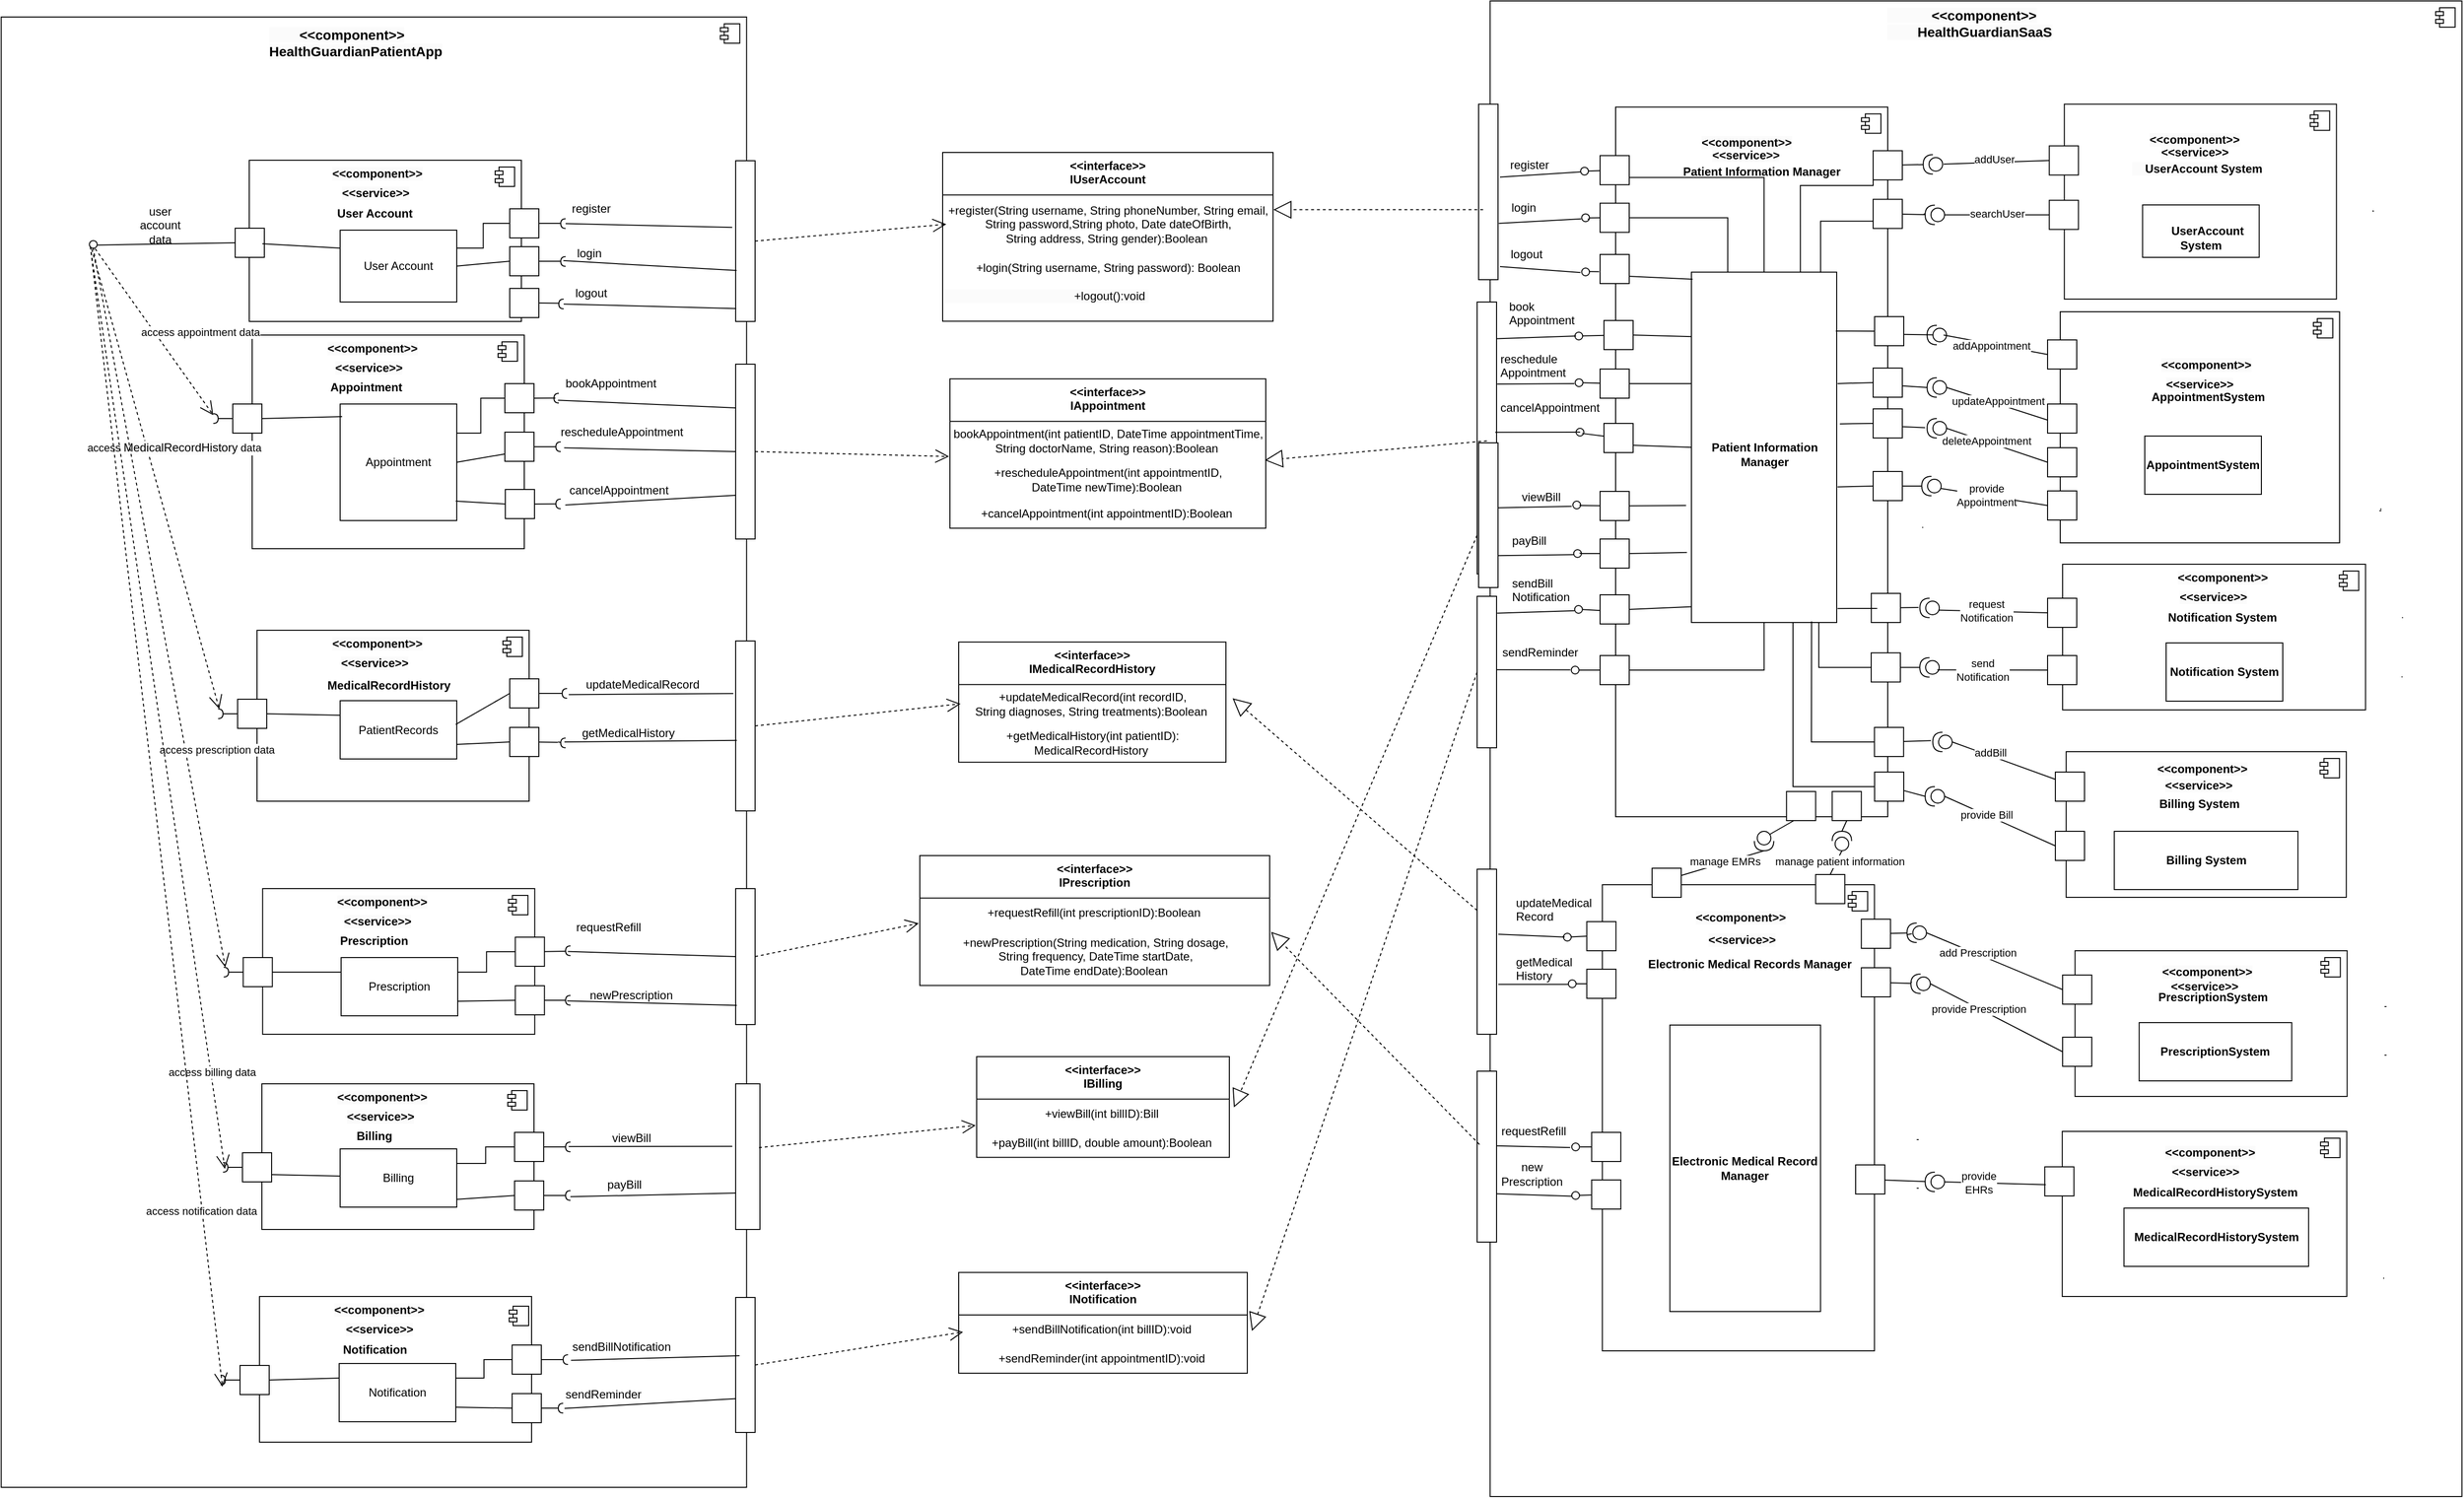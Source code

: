 <mxfile version="22.1.11" type="device">
  <diagram name="第 1 页" id="zMR6d7CkeWvqzoIQJqtw">
    <mxGraphModel dx="683" dy="355" grid="1" gridSize="10" guides="1" tooltips="1" connect="1" arrows="1" fold="1" page="1" pageScale="1" pageWidth="827" pageHeight="1169" math="0" shadow="0">
      <root>
        <mxCell id="0" />
        <mxCell id="1" parent="0" />
        <mxCell id="WT29rql9TtvyTWBWnNwN-1" value="" style="html=1;dropTarget=0;whiteSpace=wrap;" vertex="1" parent="1">
          <mxGeometry x="641.25" y="86.5" width="767" height="1514" as="geometry" />
        </mxCell>
        <mxCell id="WT29rql9TtvyTWBWnNwN-2" value="" style="shape=module;jettyWidth=8;jettyHeight=4;" vertex="1" parent="WT29rql9TtvyTWBWnNwN-1">
          <mxGeometry x="1" width="20" height="20" relative="1" as="geometry">
            <mxPoint x="-27" y="7" as="offset" />
          </mxGeometry>
        </mxCell>
        <mxCell id="WT29rql9TtvyTWBWnNwN-3" value="&lt;b style=&quot;font-size: 14px;&quot;&gt;&lt;font style=&quot;font-size: 14px;&quot;&gt;&lt;span style=&quot;color: rgb(0, 0, 0); font-family: Helvetica; font-style: normal; font-variant-ligatures: normal; font-variant-caps: normal; letter-spacing: normal; orphans: 2; text-align: center; text-indent: 0px; text-transform: none; widows: 2; word-spacing: 0px; -webkit-text-stroke-width: 0px; background-color: rgb(251, 251, 251); text-decoration-thickness: initial; text-decoration-style: initial; text-decoration-color: initial; float: none; display: inline !important;&quot;&gt;&lt;span style=&quot;&quot;&gt;&lt;span style=&quot;white-space: pre;&quot;&gt;&amp;nbsp;&amp;nbsp;&amp;nbsp;&amp;nbsp;&lt;/span&gt;&lt;/span&gt;&lt;span style=&quot;&quot;&gt;&lt;span style=&quot;white-space: pre;&quot;&gt;&amp;nbsp;&amp;nbsp;&amp;nbsp;&amp;nbsp;&lt;/span&gt;&lt;/span&gt;&amp;lt;&amp;lt;component&amp;gt;&amp;gt;&lt;/span&gt;&lt;br style=&quot;border-color: var(--border-color); padding: 0px; margin: 0px; color: rgb(0, 0, 0); font-family: Helvetica; font-style: normal; font-variant-ligatures: normal; font-variant-caps: normal; letter-spacing: normal; orphans: 2; text-align: center; text-indent: 0px; text-transform: none; widows: 2; word-spacing: 0px; -webkit-text-stroke-width: 0px; background-color: rgb(251, 251, 251); text-decoration-thickness: initial; text-decoration-style: initial; text-decoration-color: initial;&quot;&gt;&lt;/font&gt;&lt;/b&gt;&lt;span style=&quot;color: rgb(0, 0, 0); font-family: Helvetica; font-style: normal; font-variant-ligatures: normal; font-variant-caps: normal; letter-spacing: normal; orphans: 2; text-align: center; text-indent: 0px; text-transform: none; widows: 2; word-spacing: 0px; -webkit-text-stroke-width: 0px; background-color: rgb(251, 251, 251); text-decoration-thickness: initial; text-decoration-style: initial; text-decoration-color: initial; float: none; display: inline !important; font-size: 14px;&quot;&gt;&lt;b&gt;HealthGuardianPatientApp&lt;/b&gt;&lt;br&gt;&lt;/span&gt;" style="text;whiteSpace=wrap;html=1;" vertex="1" parent="1">
          <mxGeometry x="914.5" y="90" width="265" height="50" as="geometry" />
        </mxCell>
        <mxCell id="WT29rql9TtvyTWBWnNwN-4" value="&lt;div style=&quot;text-align: justify;&quot;&gt;&lt;/div&gt;" style="html=1;dropTarget=0;whiteSpace=wrap;align=left;" vertex="1" parent="1">
          <mxGeometry x="896.5" y="234" width="280" height="166" as="geometry" />
        </mxCell>
        <mxCell id="WT29rql9TtvyTWBWnNwN-5" value="" style="shape=module;jettyWidth=8;jettyHeight=4;" vertex="1" parent="WT29rql9TtvyTWBWnNwN-4">
          <mxGeometry x="1" width="20" height="20" relative="1" as="geometry">
            <mxPoint x="-27" y="7" as="offset" />
          </mxGeometry>
        </mxCell>
        <mxCell id="WT29rql9TtvyTWBWnNwN-6" value="" style="html=1;rounded=0;" vertex="1" parent="1">
          <mxGeometry x="1164.5" y="284" width="30" height="30" as="geometry" />
        </mxCell>
        <mxCell id="WT29rql9TtvyTWBWnNwN-7" value="" style="endArrow=none;html=1;rounded=0;align=center;verticalAlign=top;endFill=0;labelBackgroundColor=none;endSize=2;" edge="1" parent="1" source="WT29rql9TtvyTWBWnNwN-6">
          <mxGeometry relative="1" as="geometry">
            <mxPoint x="1216.5" y="299" as="targetPoint" />
          </mxGeometry>
        </mxCell>
        <mxCell id="WT29rql9TtvyTWBWnNwN-9" value="&lt;b style=&quot;border-color: var(--border-color); color: rgb(0, 0, 0); font-family: Helvetica; font-size: 12px; font-style: normal; font-variant-ligatures: normal; font-variant-caps: normal; letter-spacing: normal; orphans: 2; text-align: left; text-indent: 0px; text-transform: none; widows: 2; word-spacing: 0px; -webkit-text-stroke-width: 0px; background-color: rgb(251, 251, 251); text-decoration-thickness: initial; text-decoration-style: initial; text-decoration-color: initial;&quot;&gt;&lt;span style=&quot;border-color: var(--border-color); color: rgb(0, 0, 0); font-family: Helvetica; font-size: 12px; font-style: normal; font-variant-ligatures: normal; font-variant-caps: normal; letter-spacing: normal; orphans: 2; text-align: center; text-indent: 0px; text-transform: none; widows: 2; word-spacing: 0px; -webkit-text-stroke-width: 0px; background-color: rgb(251, 251, 251); text-decoration-thickness: initial; text-decoration-style: initial; text-decoration-color: initial; display: inline !important;&quot;&gt;&amp;lt;&amp;lt;component&amp;gt;&amp;gt;&lt;/span&gt;&lt;/b&gt;" style="text;whiteSpace=wrap;html=1;" vertex="1" parent="1">
          <mxGeometry x="979.5" y="234" width="95" height="20" as="geometry" />
        </mxCell>
        <mxCell id="WT29rql9TtvyTWBWnNwN-10" value="" style="html=1;rounded=0;" vertex="1" parent="1">
          <mxGeometry x="1164.5" y="323" width="30" height="30" as="geometry" />
        </mxCell>
        <mxCell id="WT29rql9TtvyTWBWnNwN-12" value="" style="html=1;rounded=0;direction=south;" vertex="1" parent="1">
          <mxGeometry x="882" y="304" width="30" height="30" as="geometry" />
        </mxCell>
        <mxCell id="WT29rql9TtvyTWBWnNwN-13" value="&lt;b&gt;User Account&lt;/b&gt;" style="text;whiteSpace=wrap;html=1;" vertex="1" parent="1">
          <mxGeometry x="985.25" y="275" width="92" height="20" as="geometry" />
        </mxCell>
        <mxCell id="WT29rql9TtvyTWBWnNwN-14" value="&lt;b style=&quot;border-color: var(--border-color); color: rgb(0, 0, 0); font-family: Helvetica; font-size: 12px; font-style: normal; font-variant-ligatures: normal; font-variant-caps: normal; letter-spacing: normal; orphans: 2; text-align: left; text-indent: 0px; text-transform: none; widows: 2; word-spacing: 0px; -webkit-text-stroke-width: 0px; background-color: rgb(251, 251, 251); text-decoration-thickness: initial; text-decoration-style: initial; text-decoration-color: initial;&quot;&gt;&lt;span style=&quot;border-color: var(--border-color); color: rgb(0, 0, 0); font-family: Helvetica; font-size: 12px; font-style: normal; font-variant-ligatures: normal; font-variant-caps: normal; letter-spacing: normal; orphans: 2; text-align: center; text-indent: 0px; text-transform: none; widows: 2; word-spacing: 0px; -webkit-text-stroke-width: 0px; background-color: rgb(251, 251, 251); text-decoration-thickness: initial; text-decoration-style: initial; text-decoration-color: initial; display: inline !important;&quot;&gt;&amp;lt;&amp;lt;service&amp;gt;&amp;gt;&lt;/span&gt;&lt;/b&gt;" style="text;whiteSpace=wrap;html=1;" vertex="1" parent="1">
          <mxGeometry x="990" y="254" width="80.5" height="20" as="geometry" />
        </mxCell>
        <mxCell id="WT29rql9TtvyTWBWnNwN-15" value="&lt;div style=&quot;text-align: justify;&quot;&gt;&lt;/div&gt;" style="html=1;dropTarget=0;whiteSpace=wrap;align=left;" vertex="1" parent="1">
          <mxGeometry x="899.5" y="414" width="280" height="220" as="geometry" />
        </mxCell>
        <mxCell id="WT29rql9TtvyTWBWnNwN-16" value="" style="shape=module;jettyWidth=8;jettyHeight=4;" vertex="1" parent="WT29rql9TtvyTWBWnNwN-15">
          <mxGeometry x="1" width="20" height="20" relative="1" as="geometry">
            <mxPoint x="-27" y="7" as="offset" />
          </mxGeometry>
        </mxCell>
        <mxCell id="WT29rql9TtvyTWBWnNwN-17" value="" style="html=1;rounded=0;" vertex="1" parent="1">
          <mxGeometry x="1159.5" y="464" width="30" height="30" as="geometry" />
        </mxCell>
        <mxCell id="WT29rql9TtvyTWBWnNwN-18" value="" style="endArrow=none;html=1;rounded=0;align=center;verticalAlign=top;endFill=0;labelBackgroundColor=none;endSize=2;" edge="1" parent="1" source="WT29rql9TtvyTWBWnNwN-17">
          <mxGeometry relative="1" as="geometry">
            <mxPoint x="1211.501" y="478.891" as="targetPoint" />
          </mxGeometry>
        </mxCell>
        <mxCell id="WT29rql9TtvyTWBWnNwN-20" value="&lt;b style=&quot;border-color: var(--border-color); color: rgb(0, 0, 0); font-family: Helvetica; font-size: 12px; font-style: normal; font-variant-ligatures: normal; font-variant-caps: normal; letter-spacing: normal; orphans: 2; text-align: left; text-indent: 0px; text-transform: none; widows: 2; word-spacing: 0px; -webkit-text-stroke-width: 0px; background-color: rgb(251, 251, 251); text-decoration-thickness: initial; text-decoration-style: initial; text-decoration-color: initial;&quot;&gt;&lt;span style=&quot;border-color: var(--border-color); color: rgb(0, 0, 0); font-family: Helvetica; font-size: 12px; font-style: normal; font-variant-ligatures: normal; font-variant-caps: normal; letter-spacing: normal; orphans: 2; text-align: center; text-indent: 0px; text-transform: none; widows: 2; word-spacing: 0px; -webkit-text-stroke-width: 0px; background-color: rgb(251, 251, 251); text-decoration-thickness: initial; text-decoration-style: initial; text-decoration-color: initial; display: inline !important;&quot;&gt;&amp;lt;&amp;lt;component&amp;gt;&amp;gt;&lt;/span&gt;&lt;/b&gt;" style="text;whiteSpace=wrap;html=1;" vertex="1" parent="1">
          <mxGeometry x="974.5" y="414" width="95" height="20" as="geometry" />
        </mxCell>
        <mxCell id="WT29rql9TtvyTWBWnNwN-21" value="" style="html=1;rounded=0;" vertex="1" parent="1">
          <mxGeometry x="1159.5" y="514" width="30" height="30" as="geometry" />
        </mxCell>
        <mxCell id="WT29rql9TtvyTWBWnNwN-22" value="" style="endArrow=none;html=1;rounded=0;align=center;verticalAlign=top;endFill=0;labelBackgroundColor=none;endSize=2;" edge="1" parent="1" source="WT29rql9TtvyTWBWnNwN-835">
          <mxGeometry relative="1" as="geometry">
            <mxPoint x="1211.501" y="528.891" as="targetPoint" />
          </mxGeometry>
        </mxCell>
        <mxCell id="WT29rql9TtvyTWBWnNwN-24" value="" style="html=1;rounded=0;direction=south;" vertex="1" parent="1">
          <mxGeometry x="879.5" y="485" width="30" height="30" as="geometry" />
        </mxCell>
        <mxCell id="WT29rql9TtvyTWBWnNwN-25" value="" style="endArrow=none;html=1;rounded=0;align=center;verticalAlign=top;endFill=0;labelBackgroundColor=none;endSize=2;" edge="1" parent="1" source="WT29rql9TtvyTWBWnNwN-24" target="WT29rql9TtvyTWBWnNwN-26">
          <mxGeometry relative="1" as="geometry" />
        </mxCell>
        <mxCell id="WT29rql9TtvyTWBWnNwN-26" value="" style="shape=requiredInterface;html=1;fontSize=11;align=center;fillColor=none;points=[];aspect=fixed;resizable=0;verticalAlign=bottom;labelPosition=center;verticalLabelPosition=top;flipH=1;direction=west;" vertex="1" parent="1">
          <mxGeometry x="859.5" y="495" width="5" height="10" as="geometry" />
        </mxCell>
        <mxCell id="WT29rql9TtvyTWBWnNwN-27" value="&lt;b&gt;Appointment&lt;/b&gt;" style="text;whiteSpace=wrap;html=1;" vertex="1" parent="1">
          <mxGeometry x="978" y="454" width="88" height="20" as="geometry" />
        </mxCell>
        <mxCell id="WT29rql9TtvyTWBWnNwN-28" value="&lt;b style=&quot;border-color: var(--border-color); color: rgb(0, 0, 0); font-family: Helvetica; font-size: 12px; font-style: normal; font-variant-ligatures: normal; font-variant-caps: normal; letter-spacing: normal; orphans: 2; text-align: left; text-indent: 0px; text-transform: none; widows: 2; word-spacing: 0px; -webkit-text-stroke-width: 0px; background-color: rgb(251, 251, 251); text-decoration-thickness: initial; text-decoration-style: initial; text-decoration-color: initial;&quot;&gt;&lt;span style=&quot;border-color: var(--border-color); color: rgb(0, 0, 0); font-family: Helvetica; font-size: 12px; font-style: normal; font-variant-ligatures: normal; font-variant-caps: normal; letter-spacing: normal; orphans: 2; text-align: center; text-indent: 0px; text-transform: none; widows: 2; word-spacing: 0px; -webkit-text-stroke-width: 0px; background-color: rgb(251, 251, 251); text-decoration-thickness: initial; text-decoration-style: initial; text-decoration-color: initial; display: inline !important;&quot;&gt;&amp;lt;&amp;lt;service&amp;gt;&amp;gt;&lt;/span&gt;&lt;/b&gt;" style="text;whiteSpace=wrap;html=1;" vertex="1" parent="1">
          <mxGeometry x="983" y="434" width="75.5" height="20" as="geometry" />
        </mxCell>
        <mxCell id="WT29rql9TtvyTWBWnNwN-29" value="&lt;div style=&quot;text-align: justify;&quot;&gt;&lt;/div&gt;" style="html=1;dropTarget=0;whiteSpace=wrap;align=left;" vertex="1" parent="1">
          <mxGeometry x="904.5" y="718" width="280" height="176" as="geometry" />
        </mxCell>
        <mxCell id="WT29rql9TtvyTWBWnNwN-30" value="" style="shape=module;jettyWidth=8;jettyHeight=4;" vertex="1" parent="WT29rql9TtvyTWBWnNwN-29">
          <mxGeometry x="1" width="20" height="20" relative="1" as="geometry">
            <mxPoint x="-27" y="7" as="offset" />
          </mxGeometry>
        </mxCell>
        <mxCell id="WT29rql9TtvyTWBWnNwN-31" value="" style="html=1;rounded=0;" vertex="1" parent="1">
          <mxGeometry x="1164.5" y="768" width="30" height="30" as="geometry" />
        </mxCell>
        <mxCell id="WT29rql9TtvyTWBWnNwN-32" value="" style="endArrow=none;html=1;rounded=0;align=center;verticalAlign=top;endFill=0;labelBackgroundColor=none;endSize=2;" edge="1" parent="1" source="WT29rql9TtvyTWBWnNwN-831">
          <mxGeometry relative="1" as="geometry">
            <mxPoint x="1216.5" y="783" as="targetPoint" />
          </mxGeometry>
        </mxCell>
        <mxCell id="WT29rql9TtvyTWBWnNwN-34" value="&lt;b style=&quot;border-color: var(--border-color); color: rgb(0, 0, 0); font-family: Helvetica; font-size: 12px; font-style: normal; font-variant-ligatures: normal; font-variant-caps: normal; letter-spacing: normal; orphans: 2; text-align: left; text-indent: 0px; text-transform: none; widows: 2; word-spacing: 0px; -webkit-text-stroke-width: 0px; background-color: rgb(251, 251, 251); text-decoration-thickness: initial; text-decoration-style: initial; text-decoration-color: initial;&quot;&gt;&lt;span style=&quot;border-color: var(--border-color); color: rgb(0, 0, 0); font-family: Helvetica; font-size: 12px; font-style: normal; font-variant-ligatures: normal; font-variant-caps: normal; letter-spacing: normal; orphans: 2; text-align: center; text-indent: 0px; text-transform: none; widows: 2; word-spacing: 0px; -webkit-text-stroke-width: 0px; background-color: rgb(251, 251, 251); text-decoration-thickness: initial; text-decoration-style: initial; text-decoration-color: initial; display: inline !important;&quot;&gt;&amp;lt;&amp;lt;component&amp;gt;&amp;gt;&lt;/span&gt;&lt;/b&gt;" style="text;whiteSpace=wrap;html=1;" vertex="1" parent="1">
          <mxGeometry x="979.5" y="718" width="95" height="20" as="geometry" />
        </mxCell>
        <mxCell id="WT29rql9TtvyTWBWnNwN-35" value="" style="html=1;rounded=0;" vertex="1" parent="1">
          <mxGeometry x="1164.5" y="818" width="30" height="30" as="geometry" />
        </mxCell>
        <mxCell id="WT29rql9TtvyTWBWnNwN-36" value="" style="endArrow=none;html=1;rounded=0;align=center;verticalAlign=top;endFill=0;labelBackgroundColor=none;endSize=2;" edge="1" parent="1">
          <mxGeometry relative="1" as="geometry">
            <mxPoint x="1217" y="833" as="sourcePoint" />
            <mxPoint x="1216.5" y="833" as="targetPoint" />
          </mxGeometry>
        </mxCell>
        <mxCell id="WT29rql9TtvyTWBWnNwN-37" value="" style="html=1;rounded=0;direction=south;" vertex="1" parent="1">
          <mxGeometry x="884.5" y="789" width="30" height="30" as="geometry" />
        </mxCell>
        <mxCell id="WT29rql9TtvyTWBWnNwN-38" value="" style="endArrow=none;html=1;rounded=0;align=center;verticalAlign=top;endFill=0;labelBackgroundColor=none;endSize=2;" edge="1" parent="1" source="WT29rql9TtvyTWBWnNwN-37" target="WT29rql9TtvyTWBWnNwN-39">
          <mxGeometry relative="1" as="geometry" />
        </mxCell>
        <mxCell id="WT29rql9TtvyTWBWnNwN-39" value="" style="shape=requiredInterface;html=1;fontSize=11;align=center;fillColor=none;points=[];aspect=fixed;resizable=0;verticalAlign=bottom;labelPosition=center;verticalLabelPosition=top;flipH=1;direction=west;" vertex="1" parent="1">
          <mxGeometry x="864.5" y="799" width="5" height="10" as="geometry" />
        </mxCell>
        <mxCell id="WT29rql9TtvyTWBWnNwN-40" value="&lt;b style=&quot;border-color: var(--border-color); color: rgb(0, 0, 0); font-family: Helvetica; font-size: 12px; font-style: normal; font-variant-ligatures: normal; font-variant-caps: normal; letter-spacing: normal; orphans: 2; text-align: left; text-indent: 0px; text-transform: none; widows: 2; word-spacing: 0px; -webkit-text-stroke-width: 0px; background-color: rgb(251, 251, 251); text-decoration-thickness: initial; text-decoration-style: initial; text-decoration-color: initial;&quot;&gt;&lt;span style=&quot;border-color: var(--border-color); color: rgb(0, 0, 0); font-family: Helvetica; font-size: 12px; font-style: normal; font-variant-ligatures: normal; font-variant-caps: normal; letter-spacing: normal; orphans: 2; text-align: center; text-indent: 0px; text-transform: none; widows: 2; word-spacing: 0px; -webkit-text-stroke-width: 0px; background-color: rgb(251, 251, 251); text-decoration-thickness: initial; text-decoration-style: initial; text-decoration-color: initial; display: inline !important;&quot;&gt;&amp;lt;&amp;lt;service&amp;gt;&amp;gt;&lt;/span&gt;&lt;/b&gt;" style="text;whiteSpace=wrap;html=1;" vertex="1" parent="1">
          <mxGeometry x="989" y="738" width="95" height="20" as="geometry" />
        </mxCell>
        <mxCell id="WT29rql9TtvyTWBWnNwN-41" value="&lt;div style=&quot;text-align: justify;&quot;&gt;&lt;/div&gt;" style="html=1;dropTarget=0;whiteSpace=wrap;align=left;" vertex="1" parent="1">
          <mxGeometry x="907" y="1404" width="280" height="150" as="geometry" />
        </mxCell>
        <mxCell id="WT29rql9TtvyTWBWnNwN-42" value="" style="shape=module;jettyWidth=8;jettyHeight=4;" vertex="1" parent="WT29rql9TtvyTWBWnNwN-41">
          <mxGeometry x="1" width="20" height="20" relative="1" as="geometry">
            <mxPoint x="-23" y="10" as="offset" />
          </mxGeometry>
        </mxCell>
        <mxCell id="WT29rql9TtvyTWBWnNwN-43" value="" style="html=1;rounded=0;" vertex="1" parent="1">
          <mxGeometry x="1167" y="1454" width="30" height="30" as="geometry" />
        </mxCell>
        <mxCell id="WT29rql9TtvyTWBWnNwN-44" value="" style="endArrow=none;html=1;rounded=0;align=center;verticalAlign=top;endFill=0;labelBackgroundColor=none;endSize=2;" edge="1" parent="1" source="WT29rql9TtvyTWBWnNwN-791">
          <mxGeometry relative="1" as="geometry">
            <mxPoint x="1219.007" y="1469.244" as="targetPoint" />
          </mxGeometry>
        </mxCell>
        <mxCell id="WT29rql9TtvyTWBWnNwN-46" value="&lt;b style=&quot;border-color: var(--border-color); color: rgb(0, 0, 0); font-family: Helvetica; font-size: 12px; font-style: normal; font-variant-ligatures: normal; font-variant-caps: normal; letter-spacing: normal; orphans: 2; text-align: left; text-indent: 0px; text-transform: none; widows: 2; word-spacing: 0px; -webkit-text-stroke-width: 0px; background-color: rgb(251, 251, 251); text-decoration-thickness: initial; text-decoration-style: initial; text-decoration-color: initial;&quot;&gt;&lt;span style=&quot;border-color: var(--border-color); color: rgb(0, 0, 0); font-family: Helvetica; font-size: 12px; font-style: normal; font-variant-ligatures: normal; font-variant-caps: normal; letter-spacing: normal; orphans: 2; text-align: center; text-indent: 0px; text-transform: none; widows: 2; word-spacing: 0px; -webkit-text-stroke-width: 0px; background-color: rgb(251, 251, 251); text-decoration-thickness: initial; text-decoration-style: initial; text-decoration-color: initial; display: inline !important;&quot;&gt;&amp;lt;&amp;lt;component&amp;gt;&amp;gt;&lt;/span&gt;&lt;/b&gt;" style="text;whiteSpace=wrap;html=1;" vertex="1" parent="1">
          <mxGeometry x="982" y="1404" width="95" height="20" as="geometry" />
        </mxCell>
        <mxCell id="WT29rql9TtvyTWBWnNwN-47" value="" style="html=1;rounded=0;" vertex="1" parent="1">
          <mxGeometry x="1167" y="1504" width="30" height="30" as="geometry" />
        </mxCell>
        <mxCell id="WT29rql9TtvyTWBWnNwN-48" value="" style="html=1;rounded=0;direction=south;" vertex="1" parent="1">
          <mxGeometry x="887" y="1475" width="30" height="30" as="geometry" />
        </mxCell>
        <mxCell id="WT29rql9TtvyTWBWnNwN-49" value="" style="endArrow=none;html=1;rounded=0;align=center;verticalAlign=top;endFill=0;labelBackgroundColor=none;endSize=2;" edge="1" parent="1" source="WT29rql9TtvyTWBWnNwN-48" target="WT29rql9TtvyTWBWnNwN-50">
          <mxGeometry relative="1" as="geometry" />
        </mxCell>
        <mxCell id="WT29rql9TtvyTWBWnNwN-50" value="" style="shape=requiredInterface;html=1;fontSize=11;align=center;fillColor=none;points=[];aspect=fixed;resizable=0;verticalAlign=bottom;labelPosition=center;verticalLabelPosition=top;flipH=1;direction=west;" vertex="1" parent="1">
          <mxGeometry x="867" y="1485" width="5" height="10" as="geometry" />
        </mxCell>
        <mxCell id="WT29rql9TtvyTWBWnNwN-51" value="&lt;b&gt;Notification&lt;/b&gt;" style="text;whiteSpace=wrap;html=1;" vertex="1" parent="1">
          <mxGeometry x="991.19" y="1445" width="81.62" height="20" as="geometry" />
        </mxCell>
        <mxCell id="WT29rql9TtvyTWBWnNwN-52" value="&lt;b style=&quot;border-color: var(--border-color); color: rgb(0, 0, 0); font-family: Helvetica; font-size: 12px; font-style: normal; font-variant-ligatures: normal; font-variant-caps: normal; letter-spacing: normal; orphans: 2; text-align: left; text-indent: 0px; text-transform: none; widows: 2; word-spacing: 0px; -webkit-text-stroke-width: 0px; background-color: rgb(251, 251, 251); text-decoration-thickness: initial; text-decoration-style: initial; text-decoration-color: initial;&quot;&gt;&lt;span style=&quot;border-color: var(--border-color); color: rgb(0, 0, 0); font-family: Helvetica; font-size: 12px; font-style: normal; font-variant-ligatures: normal; font-variant-caps: normal; letter-spacing: normal; orphans: 2; text-align: center; text-indent: 0px; text-transform: none; widows: 2; word-spacing: 0px; -webkit-text-stroke-width: 0px; background-color: rgb(251, 251, 251); text-decoration-thickness: initial; text-decoration-style: initial; text-decoration-color: initial; display: inline !important;&quot;&gt;&amp;lt;&amp;lt;service&amp;gt;&amp;gt;&lt;/span&gt;&lt;/b&gt;" style="text;whiteSpace=wrap;html=1;" vertex="1" parent="1">
          <mxGeometry x="993.75" y="1424" width="78" height="20" as="geometry" />
        </mxCell>
        <mxCell id="WT29rql9TtvyTWBWnNwN-53" value="&lt;div style=&quot;text-align: justify;&quot;&gt;&lt;/div&gt;" style="html=1;dropTarget=0;whiteSpace=wrap;align=left;" vertex="1" parent="1">
          <mxGeometry x="910.25" y="984" width="280" height="150" as="geometry" />
        </mxCell>
        <mxCell id="WT29rql9TtvyTWBWnNwN-54" value="" style="shape=module;jettyWidth=8;jettyHeight=4;" vertex="1" parent="WT29rql9TtvyTWBWnNwN-53">
          <mxGeometry x="1" width="20" height="20" relative="1" as="geometry">
            <mxPoint x="-27" y="7" as="offset" />
          </mxGeometry>
        </mxCell>
        <mxCell id="WT29rql9TtvyTWBWnNwN-55" value="" style="html=1;rounded=0;" vertex="1" parent="1">
          <mxGeometry x="1170.25" y="1034" width="30" height="30" as="geometry" />
        </mxCell>
        <mxCell id="WT29rql9TtvyTWBWnNwN-56" value="" style="endArrow=none;html=1;rounded=0;align=center;verticalAlign=top;endFill=0;labelBackgroundColor=none;endSize=2;" edge="1" parent="1">
          <mxGeometry relative="1" as="geometry">
            <mxPoint x="1221.641" y="1049.052" as="sourcePoint" />
            <mxPoint x="1222.25" y="1049" as="targetPoint" />
          </mxGeometry>
        </mxCell>
        <mxCell id="WT29rql9TtvyTWBWnNwN-57" value="&lt;b style=&quot;border-color: var(--border-color); color: rgb(0, 0, 0); font-family: Helvetica; font-size: 12px; font-style: normal; font-variant-ligatures: normal; font-variant-caps: normal; letter-spacing: normal; orphans: 2; text-align: left; text-indent: 0px; text-transform: none; widows: 2; word-spacing: 0px; -webkit-text-stroke-width: 0px; background-color: rgb(251, 251, 251); text-decoration-thickness: initial; text-decoration-style: initial; text-decoration-color: initial;&quot;&gt;&lt;span style=&quot;border-color: var(--border-color); color: rgb(0, 0, 0); font-family: Helvetica; font-size: 12px; font-style: normal; font-variant-ligatures: normal; font-variant-caps: normal; letter-spacing: normal; orphans: 2; text-align: center; text-indent: 0px; text-transform: none; widows: 2; word-spacing: 0px; -webkit-text-stroke-width: 0px; background-color: rgb(251, 251, 251); text-decoration-thickness: initial; text-decoration-style: initial; text-decoration-color: initial; display: inline !important;&quot;&gt;&amp;lt;&amp;lt;component&amp;gt;&amp;gt;&lt;/span&gt;&lt;/b&gt;" style="text;whiteSpace=wrap;html=1;" vertex="1" parent="1">
          <mxGeometry x="985.25" y="984" width="95" height="20" as="geometry" />
        </mxCell>
        <mxCell id="WT29rql9TtvyTWBWnNwN-58" value="" style="html=1;rounded=0;" vertex="1" parent="1">
          <mxGeometry x="1170.25" y="1084" width="30" height="30" as="geometry" />
        </mxCell>
        <mxCell id="WT29rql9TtvyTWBWnNwN-59" value="" style="endArrow=none;html=1;rounded=0;align=center;verticalAlign=top;endFill=0;labelBackgroundColor=none;endSize=2;" edge="1" parent="1" source="WT29rql9TtvyTWBWnNwN-785">
          <mxGeometry relative="1" as="geometry">
            <mxPoint x="1222.257" y="1099.244" as="targetPoint" />
          </mxGeometry>
        </mxCell>
        <mxCell id="WT29rql9TtvyTWBWnNwN-61" value="" style="html=1;rounded=0;direction=south;" vertex="1" parent="1">
          <mxGeometry x="890.25" y="1055" width="30" height="30" as="geometry" />
        </mxCell>
        <mxCell id="WT29rql9TtvyTWBWnNwN-62" value="" style="endArrow=none;html=1;rounded=0;align=center;verticalAlign=top;endFill=0;labelBackgroundColor=none;endSize=2;" edge="1" parent="1" source="WT29rql9TtvyTWBWnNwN-61" target="WT29rql9TtvyTWBWnNwN-63">
          <mxGeometry relative="1" as="geometry" />
        </mxCell>
        <mxCell id="WT29rql9TtvyTWBWnNwN-63" value="" style="shape=requiredInterface;html=1;fontSize=11;align=center;fillColor=none;points=[];aspect=fixed;resizable=0;verticalAlign=bottom;labelPosition=center;verticalLabelPosition=top;flipH=1;direction=west;" vertex="1" parent="1">
          <mxGeometry x="870.25" y="1065" width="5" height="10" as="geometry" />
        </mxCell>
        <mxCell id="WT29rql9TtvyTWBWnNwN-64" value="&lt;b&gt;Prescription&amp;nbsp;&lt;/b&gt;" style="text;whiteSpace=wrap;html=1;" vertex="1" parent="1">
          <mxGeometry x="987.5" y="1024" width="85.5" height="20" as="geometry" />
        </mxCell>
        <mxCell id="WT29rql9TtvyTWBWnNwN-65" value="&lt;b style=&quot;border-color: var(--border-color); color: rgb(0, 0, 0); font-family: Helvetica; font-size: 12px; font-style: normal; font-variant-ligatures: normal; font-variant-caps: normal; letter-spacing: normal; orphans: 2; text-align: left; text-indent: 0px; text-transform: none; widows: 2; word-spacing: 0px; -webkit-text-stroke-width: 0px; background-color: rgb(251, 251, 251); text-decoration-thickness: initial; text-decoration-style: initial; text-decoration-color: initial;&quot;&gt;&lt;span style=&quot;border-color: var(--border-color); color: rgb(0, 0, 0); font-family: Helvetica; font-size: 12px; font-style: normal; font-variant-ligatures: normal; font-variant-caps: normal; letter-spacing: normal; orphans: 2; text-align: center; text-indent: 0px; text-transform: none; widows: 2; word-spacing: 0px; -webkit-text-stroke-width: 0px; background-color: rgb(251, 251, 251); text-decoration-thickness: initial; text-decoration-style: initial; text-decoration-color: initial; display: inline !important;&quot;&gt;&amp;lt;&amp;lt;service&amp;gt;&amp;gt;&lt;/span&gt;&lt;/b&gt;" style="text;whiteSpace=wrap;html=1;" vertex="1" parent="1">
          <mxGeometry x="992" y="1004" width="95" height="20" as="geometry" />
        </mxCell>
        <mxCell id="WT29rql9TtvyTWBWnNwN-66" value="&lt;div style=&quot;text-align: justify;&quot;&gt;&lt;/div&gt;" style="html=1;dropTarget=0;whiteSpace=wrap;align=left;" vertex="1" parent="1">
          <mxGeometry x="909.5" y="1185" width="280" height="150" as="geometry" />
        </mxCell>
        <mxCell id="WT29rql9TtvyTWBWnNwN-67" value="" style="shape=module;jettyWidth=8;jettyHeight=4;" vertex="1" parent="WT29rql9TtvyTWBWnNwN-66">
          <mxGeometry x="1" width="20" height="20" relative="1" as="geometry">
            <mxPoint x="-27" y="7" as="offset" />
          </mxGeometry>
        </mxCell>
        <mxCell id="WT29rql9TtvyTWBWnNwN-68" value="" style="html=1;rounded=0;" vertex="1" parent="1">
          <mxGeometry x="1169.5" y="1235" width="30" height="30" as="geometry" />
        </mxCell>
        <mxCell id="WT29rql9TtvyTWBWnNwN-69" value="" style="endArrow=none;html=1;rounded=0;align=center;verticalAlign=top;endFill=0;labelBackgroundColor=none;endSize=2;" edge="1" parent="1" source="WT29rql9TtvyTWBWnNwN-787">
          <mxGeometry relative="1" as="geometry">
            <mxPoint x="1221.5" y="1250" as="targetPoint" />
          </mxGeometry>
        </mxCell>
        <mxCell id="WT29rql9TtvyTWBWnNwN-70" value="&lt;b style=&quot;border-color: var(--border-color); color: rgb(0, 0, 0); font-family: Helvetica; font-size: 12px; font-style: normal; font-variant-ligatures: normal; font-variant-caps: normal; letter-spacing: normal; orphans: 2; text-align: left; text-indent: 0px; text-transform: none; widows: 2; word-spacing: 0px; -webkit-text-stroke-width: 0px; background-color: rgb(251, 251, 251); text-decoration-thickness: initial; text-decoration-style: initial; text-decoration-color: initial;&quot;&gt;&lt;span style=&quot;border-color: var(--border-color); color: rgb(0, 0, 0); font-family: Helvetica; font-size: 12px; font-style: normal; font-variant-ligatures: normal; font-variant-caps: normal; letter-spacing: normal; orphans: 2; text-align: center; text-indent: 0px; text-transform: none; widows: 2; word-spacing: 0px; -webkit-text-stroke-width: 0px; background-color: rgb(251, 251, 251); text-decoration-thickness: initial; text-decoration-style: initial; text-decoration-color: initial; display: inline !important;&quot;&gt;&amp;lt;&amp;lt;component&amp;gt;&amp;gt;&lt;/span&gt;&lt;/b&gt;" style="text;whiteSpace=wrap;html=1;" vertex="1" parent="1">
          <mxGeometry x="984.5" y="1185" width="95" height="20" as="geometry" />
        </mxCell>
        <mxCell id="WT29rql9TtvyTWBWnNwN-71" value="" style="html=1;rounded=0;" vertex="1" parent="1">
          <mxGeometry x="1169.5" y="1285" width="30" height="30" as="geometry" />
        </mxCell>
        <mxCell id="WT29rql9TtvyTWBWnNwN-72" value="" style="endArrow=none;html=1;rounded=0;align=center;verticalAlign=top;endFill=0;labelBackgroundColor=none;endSize=2;" edge="1" parent="1" source="WT29rql9TtvyTWBWnNwN-71">
          <mxGeometry relative="1" as="geometry">
            <mxPoint x="1221.5" y="1300" as="targetPoint" />
          </mxGeometry>
        </mxCell>
        <mxCell id="WT29rql9TtvyTWBWnNwN-74" value="" style="html=1;rounded=0;direction=south;" vertex="1" parent="1">
          <mxGeometry x="889.5" y="1256" width="30" height="30" as="geometry" />
        </mxCell>
        <mxCell id="WT29rql9TtvyTWBWnNwN-75" value="" style="endArrow=none;html=1;rounded=0;align=center;verticalAlign=top;endFill=0;labelBackgroundColor=none;endSize=2;" edge="1" parent="1" source="WT29rql9TtvyTWBWnNwN-74" target="WT29rql9TtvyTWBWnNwN-76">
          <mxGeometry relative="1" as="geometry" />
        </mxCell>
        <mxCell id="WT29rql9TtvyTWBWnNwN-76" value="" style="shape=requiredInterface;html=1;fontSize=11;align=center;fillColor=none;points=[];aspect=fixed;resizable=0;verticalAlign=bottom;labelPosition=center;verticalLabelPosition=top;flipH=1;direction=west;" vertex="1" parent="1">
          <mxGeometry x="869.5" y="1266" width="5" height="10" as="geometry" />
        </mxCell>
        <mxCell id="WT29rql9TtvyTWBWnNwN-77" value="&lt;b&gt;Billing&lt;/b&gt;" style="text;whiteSpace=wrap;html=1;" vertex="1" parent="1">
          <mxGeometry x="1005.37" y="1225" width="54.75" height="20" as="geometry" />
        </mxCell>
        <mxCell id="WT29rql9TtvyTWBWnNwN-78" value="&lt;b style=&quot;border-color: var(--border-color); color: rgb(0, 0, 0); font-family: Helvetica; font-size: 12px; font-style: normal; font-variant-ligatures: normal; font-variant-caps: normal; letter-spacing: normal; orphans: 2; text-align: left; text-indent: 0px; text-transform: none; widows: 2; word-spacing: 0px; -webkit-text-stroke-width: 0px; background-color: rgb(251, 251, 251); text-decoration-thickness: initial; text-decoration-style: initial; text-decoration-color: initial;&quot;&gt;&lt;span style=&quot;border-color: var(--border-color); color: rgb(0, 0, 0); font-family: Helvetica; font-size: 12px; font-style: normal; font-variant-ligatures: normal; font-variant-caps: normal; letter-spacing: normal; orphans: 2; text-align: center; text-indent: 0px; text-transform: none; widows: 2; word-spacing: 0px; -webkit-text-stroke-width: 0px; background-color: rgb(251, 251, 251); text-decoration-thickness: initial; text-decoration-style: initial; text-decoration-color: initial; display: inline !important;&quot;&gt;&amp;lt;&amp;lt;service&amp;gt;&amp;gt;&lt;/span&gt;&lt;/b&gt;" style="text;whiteSpace=wrap;html=1;" vertex="1" parent="1">
          <mxGeometry x="994.5" y="1205" width="95" height="20" as="geometry" />
        </mxCell>
        <mxCell id="WT29rql9TtvyTWBWnNwN-79" value="&lt;b&gt;MedicalRecordHistory&lt;/b&gt;" style="text;whiteSpace=wrap;html=1;" vertex="1" parent="1">
          <mxGeometry x="974.5" y="761" width="100.5" height="25" as="geometry" />
        </mxCell>
        <mxCell id="WT29rql9TtvyTWBWnNwN-80" value="" style="html=1;dropTarget=0;whiteSpace=wrap;" vertex="1" parent="1">
          <mxGeometry x="2173.34" y="70" width="1000" height="1540" as="geometry" />
        </mxCell>
        <mxCell id="WT29rql9TtvyTWBWnNwN-81" value="" style="shape=module;jettyWidth=8;jettyHeight=4;" vertex="1" parent="WT29rql9TtvyTWBWnNwN-80">
          <mxGeometry x="1" width="20" height="20" relative="1" as="geometry">
            <mxPoint x="-27" y="7" as="offset" />
          </mxGeometry>
        </mxCell>
        <mxCell id="WT29rql9TtvyTWBWnNwN-82" value="&lt;div style=&quot;text-align: justify;&quot;&gt;&lt;/div&gt;" style="html=1;dropTarget=0;whiteSpace=wrap;align=left;" vertex="1" parent="1">
          <mxGeometry x="2302.5" y="179.23" width="280" height="730.77" as="geometry" />
        </mxCell>
        <mxCell id="WT29rql9TtvyTWBWnNwN-83" value="" style="shape=module;jettyWidth=8;jettyHeight=4;" vertex="1" parent="WT29rql9TtvyTWBWnNwN-82">
          <mxGeometry x="1" width="20" height="20" relative="1" as="geometry">
            <mxPoint x="-27" y="7" as="offset" />
          </mxGeometry>
        </mxCell>
        <mxCell id="WT29rql9TtvyTWBWnNwN-84" value="" style="html=1;rounded=0;" vertex="1" parent="1">
          <mxGeometry x="2567.5" y="224.23" width="30" height="30" as="geometry" />
        </mxCell>
        <mxCell id="WT29rql9TtvyTWBWnNwN-85" value="" style="endArrow=none;html=1;rounded=0;align=center;verticalAlign=top;endFill=0;labelBackgroundColor=none;endSize=2;" edge="1" parent="1">
          <mxGeometry relative="1" as="geometry">
            <mxPoint x="2619" y="239.283" as="sourcePoint" />
            <mxPoint x="2619.5" y="239.23" as="targetPoint" />
          </mxGeometry>
        </mxCell>
        <mxCell id="WT29rql9TtvyTWBWnNwN-86" value="&lt;b style=&quot;border-color: var(--border-color); color: rgb(0, 0, 0); font-family: Helvetica; font-size: 12px; font-style: normal; font-variant-ligatures: normal; font-variant-caps: normal; letter-spacing: normal; orphans: 2; text-align: left; text-indent: 0px; text-transform: none; widows: 2; word-spacing: 0px; -webkit-text-stroke-width: 0px; background-color: rgb(251, 251, 251); text-decoration-thickness: initial; text-decoration-style: initial; text-decoration-color: initial;&quot;&gt;&lt;span style=&quot;border-color: var(--border-color); color: rgb(0, 0, 0); font-family: Helvetica; font-size: 12px; font-style: normal; font-variant-ligatures: normal; font-variant-caps: normal; letter-spacing: normal; orphans: 2; text-align: center; text-indent: 0px; text-transform: none; widows: 2; word-spacing: 0px; -webkit-text-stroke-width: 0px; background-color: rgb(251, 251, 251); text-decoration-thickness: initial; text-decoration-style: initial; text-decoration-color: initial; display: inline !important;&quot;&gt;&amp;lt;&amp;lt;component&amp;gt;&amp;gt;&lt;/span&gt;&lt;/b&gt;" style="text;whiteSpace=wrap;html=1;" vertex="1" parent="1">
          <mxGeometry x="2388.5" y="202.0" width="95" height="20" as="geometry" />
        </mxCell>
        <mxCell id="WT29rql9TtvyTWBWnNwN-87" value="" style="html=1;rounded=0;" vertex="1" parent="1">
          <mxGeometry x="2567.5" y="274.23" width="30" height="30" as="geometry" />
        </mxCell>
        <mxCell id="WT29rql9TtvyTWBWnNwN-88" value="" style="endArrow=none;html=1;rounded=0;align=center;verticalAlign=top;endFill=0;labelBackgroundColor=none;endSize=2;" edge="1" parent="1" source="WT29rql9TtvyTWBWnNwN-247">
          <mxGeometry relative="1" as="geometry">
            <mxPoint x="2619.5" y="289.23" as="targetPoint" />
          </mxGeometry>
        </mxCell>
        <mxCell id="WT29rql9TtvyTWBWnNwN-89" value="" style="html=1;rounded=0;direction=south;" vertex="1" parent="1">
          <mxGeometry x="2286.5" y="229.23" width="30" height="30" as="geometry" />
        </mxCell>
        <mxCell id="WT29rql9TtvyTWBWnNwN-90" value="" style="endArrow=none;html=1;rounded=0;align=center;verticalAlign=top;endFill=0;labelBackgroundColor=none;endSize=2;" edge="1" parent="1" source="WT29rql9TtvyTWBWnNwN-797">
          <mxGeometry relative="1" as="geometry">
            <mxPoint x="2274" y="245.147" as="targetPoint" />
          </mxGeometry>
        </mxCell>
        <mxCell id="WT29rql9TtvyTWBWnNwN-92" value="&lt;b style=&quot;border-color: var(--border-color); color: rgb(0, 0, 0); font-family: Helvetica; font-size: 12px; font-style: normal; font-variant-ligatures: normal; font-variant-caps: normal; letter-spacing: normal; orphans: 2; text-align: left; text-indent: 0px; text-transform: none; widows: 2; word-spacing: 0px; -webkit-text-stroke-width: 0px; background-color: rgb(251, 251, 251); text-decoration-thickness: initial; text-decoration-style: initial; text-decoration-color: initial;&quot;&gt;&lt;span style=&quot;border-color: var(--border-color); color: rgb(0, 0, 0); font-family: Helvetica; font-size: 12px; font-style: normal; font-variant-ligatures: normal; font-variant-caps: normal; letter-spacing: normal; orphans: 2; text-align: center; text-indent: 0px; text-transform: none; widows: 2; word-spacing: 0px; -webkit-text-stroke-width: 0px; background-color: rgb(251, 251, 251); text-decoration-thickness: initial; text-decoration-style: initial; text-decoration-color: initial; display: inline !important;&quot;&gt;&amp;lt;&amp;lt;service&amp;gt;&amp;gt;&lt;/span&gt;&lt;/b&gt;" style="text;whiteSpace=wrap;html=1;" vertex="1" parent="1">
          <mxGeometry x="2400" y="214.5" width="95" height="20" as="geometry" />
        </mxCell>
        <mxCell id="WT29rql9TtvyTWBWnNwN-93" value="&lt;br style=&quot;border-color: var(--border-color); padding: 0px; margin: 0px; color: rgb(0, 0, 0); font-family: Helvetica; font-size: 12px; font-style: normal; font-variant-ligatures: normal; font-variant-caps: normal; letter-spacing: normal; orphans: 2; text-align: center; text-indent: 0px; text-transform: none; widows: 2; word-spacing: 0px; -webkit-text-stroke-width: 0px; background-color: rgb(251, 251, 251); text-decoration-thickness: initial; text-decoration-style: initial; text-decoration-color: initial;&quot;&gt;&lt;div style=&quot;text-align: center;&quot;&gt;&lt;b&gt;Patient Information Manager&lt;/b&gt;&lt;/div&gt;" style="text;whiteSpace=wrap;html=1;" vertex="1" parent="1">
          <mxGeometry x="2370" y="217.88" width="189" height="34.35" as="geometry" />
        </mxCell>
        <mxCell id="WT29rql9TtvyTWBWnNwN-94" value="" style="html=1;rounded=0;direction=south;" vertex="1" parent="1">
          <mxGeometry x="2286.5" y="278.23" width="30" height="30" as="geometry" />
        </mxCell>
        <mxCell id="WT29rql9TtvyTWBWnNwN-95" value="" style="endArrow=none;html=1;rounded=0;align=center;verticalAlign=top;endFill=0;labelBackgroundColor=none;endSize=2;" edge="1" parent="1">
          <mxGeometry relative="1" as="geometry">
            <mxPoint x="2274.5" y="294.376" as="sourcePoint" />
            <mxPoint x="2274" y="294.147" as="targetPoint" />
          </mxGeometry>
        </mxCell>
        <mxCell id="WT29rql9TtvyTWBWnNwN-99" value="" style="endArrow=none;html=1;rounded=0;align=center;verticalAlign=top;endFill=0;labelBackgroundColor=none;endSize=2;" edge="1" parent="1">
          <mxGeometry relative="1" as="geometry">
            <mxPoint x="2617" y="507.646" as="sourcePoint" />
            <mxPoint x="2617.507" y="507.765" as="targetPoint" />
          </mxGeometry>
        </mxCell>
        <mxCell id="WT29rql9TtvyTWBWnNwN-102" value="" style="endArrow=none;html=1;rounded=0;align=center;verticalAlign=top;endFill=0;labelBackgroundColor=none;endSize=2;" edge="1" parent="1">
          <mxGeometry relative="1" as="geometry">
            <mxPoint x="2617.507" y="557.765" as="targetPoint" />
            <mxPoint x="2617" y="557.753" as="sourcePoint" />
          </mxGeometry>
        </mxCell>
        <mxCell id="WT29rql9TtvyTWBWnNwN-103" value="" style="html=1;rounded=0;direction=south;" vertex="1" parent="1">
          <mxGeometry x="2290.5" y="399" width="30" height="30" as="geometry" />
        </mxCell>
        <mxCell id="WT29rql9TtvyTWBWnNwN-104" value="" style="endArrow=none;html=1;rounded=0;align=center;verticalAlign=top;endFill=0;labelBackgroundColor=none;endSize=2;" edge="1" parent="1" source="WT29rql9TtvyTWBWnNwN-803">
          <mxGeometry relative="1" as="geometry">
            <mxPoint x="2268.59" y="414.937" as="targetPoint" />
          </mxGeometry>
        </mxCell>
        <mxCell id="WT29rql9TtvyTWBWnNwN-108" value="" style="html=1;rounded=0;direction=south;" vertex="1" parent="1">
          <mxGeometry x="2286.5" y="449" width="30" height="30" as="geometry" />
        </mxCell>
        <mxCell id="WT29rql9TtvyTWBWnNwN-109" value="" style="endArrow=none;html=1;rounded=0;align=center;verticalAlign=top;endFill=0;labelBackgroundColor=none;endSize=2;" edge="1" parent="1" source="WT29rql9TtvyTWBWnNwN-805">
          <mxGeometry relative="1" as="geometry">
            <mxPoint x="2268.59" y="464" as="targetPoint" />
          </mxGeometry>
        </mxCell>
        <mxCell id="WT29rql9TtvyTWBWnNwN-111" value="&lt;div style=&quot;text-align: justify;&quot;&gt;&lt;/div&gt;" style="html=1;dropTarget=0;whiteSpace=wrap;align=left;" vertex="1" parent="1">
          <mxGeometry x="2288.84" y="980" width="280" height="480" as="geometry" />
        </mxCell>
        <mxCell id="WT29rql9TtvyTWBWnNwN-112" value="" style="shape=module;jettyWidth=8;jettyHeight=4;" vertex="1" parent="WT29rql9TtvyTWBWnNwN-111">
          <mxGeometry x="1" width="20" height="20" relative="1" as="geometry">
            <mxPoint x="-27" y="7" as="offset" />
          </mxGeometry>
        </mxCell>
        <mxCell id="WT29rql9TtvyTWBWnNwN-113" value="" style="html=1;rounded=0;" vertex="1" parent="1">
          <mxGeometry x="2555.34" y="1015.5" width="30" height="30" as="geometry" />
        </mxCell>
        <mxCell id="WT29rql9TtvyTWBWnNwN-114" value="" style="endArrow=none;html=1;rounded=0;align=center;verticalAlign=top;endFill=0;labelBackgroundColor=none;endSize=2;" edge="1" parent="1" source="WT29rql9TtvyTWBWnNwN-257">
          <mxGeometry relative="1" as="geometry">
            <mxPoint x="2607.34" y="1030.5" as="targetPoint" />
          </mxGeometry>
        </mxCell>
        <mxCell id="WT29rql9TtvyTWBWnNwN-115" value="&lt;b style=&quot;border-color: var(--border-color); color: rgb(0, 0, 0); font-family: Helvetica; font-size: 12px; font-style: normal; font-variant-ligatures: normal; font-variant-caps: normal; letter-spacing: normal; orphans: 2; text-align: left; text-indent: 0px; text-transform: none; widows: 2; word-spacing: 0px; -webkit-text-stroke-width: 0px; background-color: rgb(251, 251, 251); text-decoration-thickness: initial; text-decoration-style: initial; text-decoration-color: initial;&quot;&gt;&lt;span style=&quot;border-color: var(--border-color); color: rgb(0, 0, 0); font-family: Helvetica; font-size: 12px; font-style: normal; font-variant-ligatures: normal; font-variant-caps: normal; letter-spacing: normal; orphans: 2; text-align: center; text-indent: 0px; text-transform: none; widows: 2; word-spacing: 0px; -webkit-text-stroke-width: 0px; background-color: rgb(251, 251, 251); text-decoration-thickness: initial; text-decoration-style: initial; text-decoration-color: initial; display: inline !important;&quot;&gt;&amp;lt;&amp;lt;component&amp;gt;&amp;gt;&lt;/span&gt;&lt;/b&gt;" style="text;whiteSpace=wrap;html=1;" vertex="1" parent="1">
          <mxGeometry x="2383.34" y="999.5" width="95" height="20" as="geometry" />
        </mxCell>
        <mxCell id="WT29rql9TtvyTWBWnNwN-116" value="" style="html=1;rounded=0;" vertex="1" parent="1">
          <mxGeometry x="2555.34" y="1065.5" width="30" height="30" as="geometry" />
        </mxCell>
        <mxCell id="WT29rql9TtvyTWBWnNwN-117" value="" style="endArrow=none;html=1;rounded=0;align=center;verticalAlign=top;endFill=0;labelBackgroundColor=none;endSize=2;" edge="1" parent="1" source="WT29rql9TtvyTWBWnNwN-261">
          <mxGeometry relative="1" as="geometry">
            <mxPoint x="2607.34" y="1080.5" as="targetPoint" />
          </mxGeometry>
        </mxCell>
        <mxCell id="WT29rql9TtvyTWBWnNwN-118" value="" style="html=1;rounded=0;direction=south;" vertex="1" parent="1">
          <mxGeometry x="2272.84" y="1018" width="30" height="30" as="geometry" />
        </mxCell>
        <mxCell id="WT29rql9TtvyTWBWnNwN-121" value="&lt;b style=&quot;border-color: var(--border-color); color: rgb(0, 0, 0); font-family: Helvetica; font-size: 12px; font-style: normal; font-variant-ligatures: normal; font-variant-caps: normal; letter-spacing: normal; orphans: 2; text-align: left; text-indent: 0px; text-transform: none; widows: 2; word-spacing: 0px; -webkit-text-stroke-width: 0px; background-color: rgb(251, 251, 251); text-decoration-thickness: initial; text-decoration-style: initial; text-decoration-color: initial;&quot;&gt;&lt;span style=&quot;border-color: var(--border-color); color: rgb(0, 0, 0); font-family: Helvetica; font-size: 12px; font-style: normal; font-variant-ligatures: normal; font-variant-caps: normal; letter-spacing: normal; orphans: 2; text-align: center; text-indent: 0px; text-transform: none; widows: 2; word-spacing: 0px; -webkit-text-stroke-width: 0px; background-color: rgb(251, 251, 251); text-decoration-thickness: initial; text-decoration-style: initial; text-decoration-color: initial; display: inline !important;&quot;&gt;&amp;lt;&amp;lt;service&amp;gt;&amp;gt;&lt;/span&gt;&lt;/b&gt;" style="text;whiteSpace=wrap;html=1;" vertex="1" parent="1">
          <mxGeometry x="2396.34" y="1023" width="95" height="20" as="geometry" />
        </mxCell>
        <mxCell id="WT29rql9TtvyTWBWnNwN-122" value="&lt;b&gt;Electronic Medical Records Manager&lt;/b&gt;" style="text;whiteSpace=wrap;html=1;" vertex="1" parent="1">
          <mxGeometry x="2333.84" y="1048" width="220" height="28.5" as="geometry" />
        </mxCell>
        <mxCell id="WT29rql9TtvyTWBWnNwN-123" value="" style="html=1;rounded=0;direction=south;" vertex="1" parent="1">
          <mxGeometry x="2272.84" y="1067" width="30" height="30" as="geometry" />
        </mxCell>
        <mxCell id="WT29rql9TtvyTWBWnNwN-127" value="" style="endArrow=none;html=1;rounded=0;align=center;verticalAlign=top;endFill=0;labelBackgroundColor=none;endSize=2;" edge="1" parent="1">
          <mxGeometry relative="1" as="geometry">
            <mxPoint x="2612.34" y="1242.5" as="targetPoint" />
            <mxPoint x="2614.34" y="1242.5" as="sourcePoint" />
          </mxGeometry>
        </mxCell>
        <mxCell id="WT29rql9TtvyTWBWnNwN-130" value="" style="endArrow=none;html=1;rounded=0;align=center;verticalAlign=top;endFill=0;labelBackgroundColor=none;endSize=2;" edge="1" parent="1">
          <mxGeometry relative="1" as="geometry">
            <mxPoint x="2612.34" y="1292.5" as="targetPoint" />
            <mxPoint x="2614.34" y="1292.5" as="sourcePoint" />
          </mxGeometry>
        </mxCell>
        <mxCell id="WT29rql9TtvyTWBWnNwN-131" value="" style="html=1;rounded=0;direction=south;" vertex="1" parent="1">
          <mxGeometry x="2277.84" y="1235" width="30" height="30" as="geometry" />
        </mxCell>
        <mxCell id="WT29rql9TtvyTWBWnNwN-132" value="" style="endArrow=none;html=1;rounded=0;align=center;verticalAlign=top;endFill=0;labelBackgroundColor=none;endSize=2;" edge="1" parent="1">
          <mxGeometry relative="1" as="geometry">
            <mxPoint x="2265.751" y="1250.838" as="sourcePoint" />
            <mxPoint x="2265.34" y="1250.917" as="targetPoint" />
          </mxGeometry>
        </mxCell>
        <mxCell id="WT29rql9TtvyTWBWnNwN-135" value="" style="html=1;rounded=0;direction=south;" vertex="1" parent="1">
          <mxGeometry x="2277.84" y="1284" width="30" height="30" as="geometry" />
        </mxCell>
        <mxCell id="WT29rql9TtvyTWBWnNwN-136" value="" style="endArrow=none;html=1;rounded=0;align=center;verticalAlign=top;endFill=0;labelBackgroundColor=none;endSize=2;" edge="1" parent="1" source="WT29rql9TtvyTWBWnNwN-135">
          <mxGeometry relative="1" as="geometry">
            <mxPoint x="2265.34" y="1299.917" as="targetPoint" />
          </mxGeometry>
        </mxCell>
        <mxCell id="WT29rql9TtvyTWBWnNwN-138" value="&lt;div style=&quot;text-align: justify;&quot;&gt;&lt;/div&gt;" style="html=1;dropTarget=0;whiteSpace=wrap;align=left;" vertex="1" parent="1">
          <mxGeometry x="2766.13" y="843" width="288.25" height="150" as="geometry" />
        </mxCell>
        <mxCell id="WT29rql9TtvyTWBWnNwN-139" value="" style="shape=module;jettyWidth=8;jettyHeight=4;" vertex="1" parent="WT29rql9TtvyTWBWnNwN-138">
          <mxGeometry x="1" width="20" height="20" relative="1" as="geometry">
            <mxPoint x="-27" y="7" as="offset" />
          </mxGeometry>
        </mxCell>
        <mxCell id="WT29rql9TtvyTWBWnNwN-142" value="&lt;b style=&quot;border-color: var(--border-color); color: rgb(0, 0, 0); font-family: Helvetica; font-size: 12px; font-style: normal; font-variant-ligatures: normal; font-variant-caps: normal; letter-spacing: normal; orphans: 2; text-align: left; text-indent: 0px; text-transform: none; widows: 2; word-spacing: 0px; -webkit-text-stroke-width: 0px; background-color: rgb(251, 251, 251); text-decoration-thickness: initial; text-decoration-style: initial; text-decoration-color: initial;&quot;&gt;&lt;span style=&quot;border-color: var(--border-color); color: rgb(0, 0, 0); font-family: Helvetica; font-size: 12px; font-style: normal; font-variant-ligatures: normal; font-variant-caps: normal; letter-spacing: normal; orphans: 2; text-align: center; text-indent: 0px; text-transform: none; widows: 2; word-spacing: 0px; -webkit-text-stroke-width: 0px; background-color: rgb(251, 251, 251); text-decoration-thickness: initial; text-decoration-style: initial; text-decoration-color: initial; display: inline !important;&quot;&gt;&amp;lt;&amp;lt;component&amp;gt;&amp;gt;&lt;/span&gt;&lt;/b&gt;" style="text;whiteSpace=wrap;html=1;" vertex="1" parent="1">
          <mxGeometry x="2858.38" y="847" width="95" height="20" as="geometry" />
        </mxCell>
        <mxCell id="WT29rql9TtvyTWBWnNwN-145" value="" style="html=1;rounded=0;direction=south;" vertex="1" parent="1">
          <mxGeometry x="2286.5" y="575" width="30" height="30" as="geometry" />
        </mxCell>
        <mxCell id="WT29rql9TtvyTWBWnNwN-146" value="" style="endArrow=none;html=1;rounded=0;align=center;verticalAlign=top;endFill=0;labelBackgroundColor=none;endSize=2;" edge="1" parent="1" source="WT29rql9TtvyTWBWnNwN-809">
          <mxGeometry relative="1" as="geometry">
            <mxPoint x="2265.34" y="589.417" as="targetPoint" />
            <mxPoint x="2265.84" y="589.396" as="sourcePoint" />
          </mxGeometry>
        </mxCell>
        <mxCell id="WT29rql9TtvyTWBWnNwN-147" value="&lt;b style=&quot;border-color: var(--border-color); color: rgb(0, 0, 0); font-family: Helvetica; font-size: 12px; font-style: normal; font-variant-ligatures: normal; font-variant-caps: normal; letter-spacing: normal; orphans: 2; text-align: left; text-indent: 0px; text-transform: none; widows: 2; word-spacing: 0px; -webkit-text-stroke-width: 0px; background-color: rgb(251, 251, 251); text-decoration-thickness: initial; text-decoration-style: initial; text-decoration-color: initial;&quot;&gt;&lt;span style=&quot;border-color: var(--border-color); color: rgb(0, 0, 0); font-family: Helvetica; font-size: 12px; font-style: normal; font-variant-ligatures: normal; font-variant-caps: normal; letter-spacing: normal; orphans: 2; text-align: center; text-indent: 0px; text-transform: none; widows: 2; word-spacing: 0px; -webkit-text-stroke-width: 0px; background-color: rgb(251, 251, 251); text-decoration-thickness: initial; text-decoration-style: initial; text-decoration-color: initial; display: inline !important;&quot;&gt;&amp;lt;&amp;lt;service&amp;gt;&amp;gt;&lt;/span&gt;&lt;/b&gt;" style="text;whiteSpace=wrap;html=1;" vertex="1" parent="1">
          <mxGeometry x="2865.63" y="863.5" width="95" height="20" as="geometry" />
        </mxCell>
        <mxCell id="WT29rql9TtvyTWBWnNwN-148" value="&lt;b&gt;Billing System&lt;/b&gt;" style="text;whiteSpace=wrap;html=1;" vertex="1" parent="1">
          <mxGeometry x="2860.13" y="883" width="88" height="31" as="geometry" />
        </mxCell>
        <mxCell id="WT29rql9TtvyTWBWnNwN-149" value="" style="html=1;rounded=0;direction=south;" vertex="1" parent="1">
          <mxGeometry x="2286.5" y="624" width="30" height="30" as="geometry" />
        </mxCell>
        <mxCell id="WT29rql9TtvyTWBWnNwN-150" value="" style="endArrow=none;html=1;rounded=0;align=center;verticalAlign=top;endFill=0;labelBackgroundColor=none;endSize=2;" edge="1" parent="1" source="WT29rql9TtvyTWBWnNwN-811">
          <mxGeometry relative="1" as="geometry">
            <mxPoint x="2265.34" y="638.532" as="targetPoint" />
          </mxGeometry>
        </mxCell>
        <mxCell id="WT29rql9TtvyTWBWnNwN-152" value="" style="rounded=0;whiteSpace=wrap;html=1;" vertex="1" parent="1">
          <mxGeometry x="1397" y="234.5" width="20" height="165.5" as="geometry" />
        </mxCell>
        <mxCell id="WT29rql9TtvyTWBWnNwN-153" value="" style="endArrow=none;html=1;rounded=0;entryX=-0.176;entryY=0.415;entryDx=0;entryDy=0;entryPerimeter=0;" edge="1" parent="1" target="WT29rql9TtvyTWBWnNwN-152" source="WT29rql9TtvyTWBWnNwN-841">
          <mxGeometry width="50" height="50" relative="1" as="geometry">
            <mxPoint x="1230" y="299" as="sourcePoint" />
            <mxPoint x="1567" y="474" as="targetPoint" />
          </mxGeometry>
        </mxCell>
        <mxCell id="WT29rql9TtvyTWBWnNwN-154" value="" style="endArrow=none;html=1;rounded=0;entryX=0.05;entryY=0.683;entryDx=0;entryDy=0;exitX=0.457;exitY=0.42;exitDx=0;exitDy=0;exitPerimeter=0;entryPerimeter=0;" edge="1" parent="1" source="WT29rql9TtvyTWBWnNwN-840" target="WT29rql9TtvyTWBWnNwN-152">
          <mxGeometry width="50" height="50" relative="1" as="geometry">
            <mxPoint x="1224.012" y="339.936" as="sourcePoint" />
            <mxPoint x="1537" y="454" as="targetPoint" />
          </mxGeometry>
        </mxCell>
        <mxCell id="WT29rql9TtvyTWBWnNwN-155" value="register" style="text;html=1;strokeColor=none;fillColor=none;align=center;verticalAlign=middle;whiteSpace=wrap;rounded=0;" vertex="1" parent="1">
          <mxGeometry x="1227" y="275.5" width="43" height="17" as="geometry" />
        </mxCell>
        <mxCell id="WT29rql9TtvyTWBWnNwN-156" value="login" style="text;html=1;strokeColor=none;fillColor=none;align=center;verticalAlign=middle;whiteSpace=wrap;rounded=0;" vertex="1" parent="1">
          <mxGeometry x="1232.25" y="320.73" width="29" height="18.5" as="geometry" />
        </mxCell>
        <mxCell id="WT29rql9TtvyTWBWnNwN-157" value="" style="html=1;rounded=0;" vertex="1" parent="1">
          <mxGeometry x="1160" y="573" width="30" height="30" as="geometry" />
        </mxCell>
        <mxCell id="WT29rql9TtvyTWBWnNwN-158" value="" style="endArrow=none;html=1;rounded=0;align=center;verticalAlign=top;endFill=0;labelBackgroundColor=none;endSize=2;" edge="1" parent="1" source="WT29rql9TtvyTWBWnNwN-833">
          <mxGeometry relative="1" as="geometry">
            <mxPoint x="1212.0" y="588" as="targetPoint" />
          </mxGeometry>
        </mxCell>
        <mxCell id="WT29rql9TtvyTWBWnNwN-160" value="" style="rounded=0;whiteSpace=wrap;html=1;" vertex="1" parent="1">
          <mxGeometry x="1397" y="444" width="20" height="180" as="geometry" />
        </mxCell>
        <mxCell id="WT29rql9TtvyTWBWnNwN-161" value="" style="endArrow=none;html=1;rounded=0;exitX=0.165;exitY=0.713;exitDx=0;exitDy=0;exitPerimeter=0;entryX=0;entryY=0.25;entryDx=0;entryDy=0;" edge="1" parent="1" source="WT29rql9TtvyTWBWnNwN-837" target="WT29rql9TtvyTWBWnNwN-160">
          <mxGeometry width="50" height="50" relative="1" as="geometry">
            <mxPoint x="1218.18" y="480.704" as="sourcePoint" />
            <mxPoint x="1547" y="614" as="targetPoint" />
          </mxGeometry>
        </mxCell>
        <mxCell id="WT29rql9TtvyTWBWnNwN-162" value="" style="endArrow=none;html=1;rounded=0;exitX=-0.129;exitY=0.64;exitDx=0;exitDy=0;exitPerimeter=0;entryX=0;entryY=0.5;entryDx=0;entryDy=0;" edge="1" parent="1" target="WT29rql9TtvyTWBWnNwN-160">
          <mxGeometry width="50" height="50" relative="1" as="geometry">
            <mxPoint x="1220.532" y="530.12" as="sourcePoint" />
            <mxPoint x="1547" y="554" as="targetPoint" />
          </mxGeometry>
        </mxCell>
        <mxCell id="WT29rql9TtvyTWBWnNwN-163" value="" style="endArrow=none;html=1;rounded=0;exitX=-0.213;exitY=0.618;exitDx=0;exitDy=0;exitPerimeter=0;entryX=0;entryY=0.75;entryDx=0;entryDy=0;" edge="1" parent="1" target="WT29rql9TtvyTWBWnNwN-160">
          <mxGeometry width="50" height="50" relative="1" as="geometry">
            <mxPoint x="1221.704" y="588.944" as="sourcePoint" />
            <mxPoint x="1527" y="554" as="targetPoint" />
          </mxGeometry>
        </mxCell>
        <mxCell id="WT29rql9TtvyTWBWnNwN-164" value="bookAppointment" style="text;whiteSpace=wrap;html=1;" vertex="1" parent="1">
          <mxGeometry x="1220" y="450" width="70" height="24" as="geometry" />
        </mxCell>
        <mxCell id="WT29rql9TtvyTWBWnNwN-165" value="rescheduleAppointment" style="text;whiteSpace=wrap;html=1;" vertex="1" parent="1">
          <mxGeometry x="1215" y="500" width="80" height="24" as="geometry" />
        </mxCell>
        <mxCell id="WT29rql9TtvyTWBWnNwN-166" value="cancelAppointment" style="text;whiteSpace=wrap;html=1;" vertex="1" parent="1">
          <mxGeometry x="1223.5" y="560" width="46.5" height="18" as="geometry" />
        </mxCell>
        <mxCell id="WT29rql9TtvyTWBWnNwN-167" value="" style="rounded=0;whiteSpace=wrap;html=1;" vertex="1" parent="1">
          <mxGeometry x="1397" y="729" width="20" height="175" as="geometry" />
        </mxCell>
        <mxCell id="WT29rql9TtvyTWBWnNwN-168" value="updateMedicalRecord" style="text;whiteSpace=wrap;html=1;" vertex="1" parent="1">
          <mxGeometry x="1241" y="760" width="90" height="17" as="geometry" />
        </mxCell>
        <mxCell id="WT29rql9TtvyTWBWnNwN-169" value="" style="endArrow=none;html=1;rounded=0;exitX=-0.092;exitY=0.654;exitDx=0;exitDy=0;exitPerimeter=0;entryX=-0.118;entryY=0.309;entryDx=0;entryDy=0;entryPerimeter=0;" edge="1" parent="1" target="WT29rql9TtvyTWBWnNwN-167">
          <mxGeometry width="50" height="50" relative="1" as="geometry">
            <mxPoint x="1225.236" y="784.232" as="sourcePoint" />
            <mxPoint x="1587" y="734" as="targetPoint" />
          </mxGeometry>
        </mxCell>
        <mxCell id="WT29rql9TtvyTWBWnNwN-170" value="" style="endArrow=none;html=1;rounded=0;entryX=0.059;entryY=0.585;entryDx=0;entryDy=0;entryPerimeter=0;exitX=0.62;exitY=0.5;exitDx=0;exitDy=0;exitPerimeter=0;" edge="1" parent="1" target="WT29rql9TtvyTWBWnNwN-167">
          <mxGeometry width="50" height="50" relative="1" as="geometry">
            <mxPoint x="1220.8" y="833" as="sourcePoint" />
            <mxPoint x="1577" y="814" as="targetPoint" />
          </mxGeometry>
        </mxCell>
        <mxCell id="WT29rql9TtvyTWBWnNwN-171" value="getMedicalHistory" style="text;whiteSpace=wrap;html=1;" vertex="1" parent="1">
          <mxGeometry x="1237" y="810" width="70" height="13" as="geometry" />
        </mxCell>
        <mxCell id="WT29rql9TtvyTWBWnNwN-172" value="" style="rounded=0;whiteSpace=wrap;html=1;" vertex="1" parent="1">
          <mxGeometry x="1397" y="984" width="20" height="140" as="geometry" />
        </mxCell>
        <mxCell id="WT29rql9TtvyTWBWnNwN-173" value="" style="endArrow=none;html=1;rounded=0;entryX=0;entryY=0.5;entryDx=0;entryDy=0;exitX=0.52;exitY=0.58;exitDx=0;exitDy=0;exitPerimeter=0;" edge="1" parent="1" source="WT29rql9TtvyTWBWnNwN-782" target="WT29rql9TtvyTWBWnNwN-172">
          <mxGeometry width="50" height="50" relative="1" as="geometry">
            <mxPoint x="1227.78" y="1048.688" as="sourcePoint" />
            <mxPoint x="1487" y="1124" as="targetPoint" />
          </mxGeometry>
        </mxCell>
        <mxCell id="WT29rql9TtvyTWBWnNwN-174" value="" style="endArrow=none;html=1;rounded=0;exitX=0.68;exitY=0.56;exitDx=0;exitDy=0;exitPerimeter=0;entryX=0.059;entryY=0.859;entryDx=0;entryDy=0;entryPerimeter=0;" edge="1" parent="1" source="WT29rql9TtvyTWBWnNwN-785" target="WT29rql9TtvyTWBWnNwN-172">
          <mxGeometry width="50" height="50" relative="1" as="geometry">
            <mxPoint x="1228.762" y="1101.88" as="sourcePoint" />
            <mxPoint x="1537" y="1114" as="targetPoint" />
          </mxGeometry>
        </mxCell>
        <mxCell id="WT29rql9TtvyTWBWnNwN-175" value="requestRefill" style="text;whiteSpace=wrap;html=1;" vertex="1" parent="1">
          <mxGeometry x="1230.5" y="1010" width="87.75" height="28.3" as="geometry" />
        </mxCell>
        <mxCell id="WT29rql9TtvyTWBWnNwN-176" value="newPrescription" style="text;whiteSpace=wrap;html=1;" vertex="1" parent="1">
          <mxGeometry x="1245" y="1080" width="110" height="13.5" as="geometry" />
        </mxCell>
        <mxCell id="WT29rql9TtvyTWBWnNwN-177" value="" style="rounded=0;whiteSpace=wrap;html=1;" vertex="1" parent="1">
          <mxGeometry x="1397" y="1185" width="25" height="150" as="geometry" />
        </mxCell>
        <mxCell id="WT29rql9TtvyTWBWnNwN-178" value="" style="endArrow=none;html=1;rounded=0;entryX=-0.137;entryY=0.429;entryDx=0;entryDy=0;entryPerimeter=0;exitX=0.36;exitY=0.46;exitDx=0;exitDy=0;exitPerimeter=0;" edge="1" parent="1" source="WT29rql9TtvyTWBWnNwN-787" target="WT29rql9TtvyTWBWnNwN-177">
          <mxGeometry width="50" height="50" relative="1" as="geometry">
            <mxPoint x="1229.796" y="1250.908" as="sourcePoint" />
            <mxPoint x="1532" y="1305" as="targetPoint" />
          </mxGeometry>
        </mxCell>
        <mxCell id="WT29rql9TtvyTWBWnNwN-179" value="" style="endArrow=none;html=1;rounded=0;exitX=0.013;exitY=0.626;exitDx=0;exitDy=0;exitPerimeter=0;entryX=0;entryY=0.75;entryDx=0;entryDy=0;" edge="1" parent="1" source="WT29rql9TtvyTWBWnNwN-789" target="WT29rql9TtvyTWBWnNwN-177">
          <mxGeometry width="50" height="50" relative="1" as="geometry">
            <mxPoint x="1229.396" y="1301.008" as="sourcePoint" />
            <mxPoint x="1392" y="1302" as="targetPoint" />
          </mxGeometry>
        </mxCell>
        <mxCell id="WT29rql9TtvyTWBWnNwN-180" value="viewBill" style="text;whiteSpace=wrap;html=1;" vertex="1" parent="1">
          <mxGeometry x="1268.25" y="1227" width="50" height="16" as="geometry" />
        </mxCell>
        <mxCell id="WT29rql9TtvyTWBWnNwN-181" value="payBill" style="text;whiteSpace=wrap;html=1;" vertex="1" parent="1">
          <mxGeometry x="1263" y="1274.5" width="100" height="15" as="geometry" />
        </mxCell>
        <mxCell id="WT29rql9TtvyTWBWnNwN-182" value="" style="rounded=0;whiteSpace=wrap;html=1;" vertex="1" parent="1">
          <mxGeometry x="1397" y="1405" width="20" height="139" as="geometry" />
        </mxCell>
        <mxCell id="WT29rql9TtvyTWBWnNwN-183" value="" style="rounded=0;whiteSpace=wrap;html=1;" vertex="1" parent="1">
          <mxGeometry x="2161.5" y="176.23" width="20" height="180.77" as="geometry" />
        </mxCell>
        <mxCell id="WT29rql9TtvyTWBWnNwN-184" value="" style="endArrow=none;html=1;rounded=0;exitX=1.1;exitY=0.416;exitDx=0;exitDy=0;exitPerimeter=0;entryX=0.979;entryY=0.596;entryDx=0;entryDy=0;entryPerimeter=0;" edge="1" parent="1" source="WT29rql9TtvyTWBWnNwN-183" target="WT29rql9TtvyTWBWnNwN-797">
          <mxGeometry width="50" height="50" relative="1" as="geometry">
            <mxPoint x="2034" y="369.23" as="sourcePoint" />
            <mxPoint x="2260" y="250" as="targetPoint" />
          </mxGeometry>
        </mxCell>
        <mxCell id="WT29rql9TtvyTWBWnNwN-185" value="" style="endArrow=none;html=1;rounded=0;exitX=1.042;exitY=0.679;exitDx=0;exitDy=0;exitPerimeter=0;entryX=1.074;entryY=0.638;entryDx=0;entryDy=0;entryPerimeter=0;" edge="1" parent="1" source="WT29rql9TtvyTWBWnNwN-183" target="WT29rql9TtvyTWBWnNwN-800">
          <mxGeometry width="50" height="50" relative="1" as="geometry">
            <mxPoint x="2094" y="459.23" as="sourcePoint" />
            <mxPoint x="2260" y="300" as="targetPoint" />
          </mxGeometry>
        </mxCell>
        <mxCell id="WT29rql9TtvyTWBWnNwN-186" value="register" style="text;html=1;strokeColor=none;fillColor=none;align=center;verticalAlign=middle;whiteSpace=wrap;rounded=0;" vertex="1" parent="1">
          <mxGeometry x="2189" y="235.12" width="50" height="8.23" as="geometry" />
        </mxCell>
        <mxCell id="WT29rql9TtvyTWBWnNwN-187" value="login" style="text;html=1;strokeColor=none;fillColor=none;align=center;verticalAlign=middle;whiteSpace=wrap;rounded=0;" vertex="1" parent="1">
          <mxGeometry x="2188.84" y="273.27" width="37.5" height="19.23" as="geometry" />
        </mxCell>
        <mxCell id="WT29rql9TtvyTWBWnNwN-188" value="" style="html=1;rounded=0;direction=south;" vertex="1" parent="1">
          <mxGeometry x="2290.5" y="505" width="30" height="30" as="geometry" />
        </mxCell>
        <mxCell id="WT29rql9TtvyTWBWnNwN-189" value="" style="endArrow=none;html=1;rounded=0;align=center;verticalAlign=top;endFill=0;labelBackgroundColor=none;endSize=2;" edge="1" parent="1" source="WT29rql9TtvyTWBWnNwN-188">
          <mxGeometry relative="1" as="geometry">
            <mxPoint x="2268.09" y="515.313" as="targetPoint" />
          </mxGeometry>
        </mxCell>
        <mxCell id="WT29rql9TtvyTWBWnNwN-191" value="" style="rounded=0;whiteSpace=wrap;html=1;" vertex="1" parent="1">
          <mxGeometry x="2160" y="380" width="20" height="280" as="geometry" />
        </mxCell>
        <mxCell id="WT29rql9TtvyTWBWnNwN-192" value="" style="endArrow=none;html=1;rounded=0;exitX=1.017;exitY=0.135;exitDx=0;exitDy=0;exitPerimeter=0;entryX=0.865;entryY=0.5;entryDx=0;entryDy=0;entryPerimeter=0;" edge="1" parent="1" target="WT29rql9TtvyTWBWnNwN-803" source="WT29rql9TtvyTWBWnNwN-191">
          <mxGeometry width="50" height="50" relative="1" as="geometry">
            <mxPoint x="2193.09" y="415" as="sourcePoint" />
            <mxPoint x="2250" y="418" as="targetPoint" />
          </mxGeometry>
        </mxCell>
        <mxCell id="WT29rql9TtvyTWBWnNwN-193" value="" style="endArrow=none;html=1;rounded=0;exitX=1.033;exitY=0.302;exitDx=0;exitDy=0;exitPerimeter=0;entryX=1.105;entryY=0.612;entryDx=0;entryDy=0;entryPerimeter=0;" edge="1" parent="1" source="WT29rql9TtvyTWBWnNwN-191" target="WT29rql9TtvyTWBWnNwN-805">
          <mxGeometry width="50" height="50" relative="1" as="geometry">
            <mxPoint x="2192" y="464.25" as="sourcePoint" />
            <mxPoint x="2260" y="465" as="targetPoint" />
          </mxGeometry>
        </mxCell>
        <mxCell id="WT29rql9TtvyTWBWnNwN-194" value="" style="endArrow=none;html=1;rounded=0;exitX=0.933;exitY=0.479;exitDx=0;exitDy=0;exitPerimeter=0;" edge="1" parent="1" source="WT29rql9TtvyTWBWnNwN-807">
          <mxGeometry width="50" height="50" relative="1" as="geometry">
            <mxPoint x="2196.18" y="513.518" as="sourcePoint" />
            <mxPoint x="2266" y="514" as="targetPoint" />
          </mxGeometry>
        </mxCell>
        <mxCell id="WT29rql9TtvyTWBWnNwN-195" value="book&lt;br&gt;Appointment" style="text;whiteSpace=wrap;html=1;" vertex="1" parent="1">
          <mxGeometry x="2190.84" y="371" width="70" height="28" as="geometry" />
        </mxCell>
        <mxCell id="WT29rql9TtvyTWBWnNwN-196" value="reschedule&lt;br&gt;Appointment" style="text;whiteSpace=wrap;html=1;" vertex="1" parent="1">
          <mxGeometry x="2181.84" y="425" width="80" height="28" as="geometry" />
        </mxCell>
        <mxCell id="WT29rql9TtvyTWBWnNwN-197" value="cancelAppointment" style="text;whiteSpace=wrap;html=1;" vertex="1" parent="1">
          <mxGeometry x="2181.84" y="475" width="50" height="30" as="geometry" />
        </mxCell>
        <mxCell id="WT29rql9TtvyTWBWnNwN-198" value="" style="rounded=0;whiteSpace=wrap;html=1;" vertex="1" parent="1">
          <mxGeometry x="2160.0" y="964" width="20" height="170" as="geometry" />
        </mxCell>
        <mxCell id="WT29rql9TtvyTWBWnNwN-199" value="" style="endArrow=none;html=1;rounded=0;exitX=1.09;exitY=0.394;exitDx=0;exitDy=0;exitPerimeter=0;" edge="1" parent="1" source="WT29rql9TtvyTWBWnNwN-823">
          <mxGeometry width="50" height="50" relative="1" as="geometry">
            <mxPoint x="2075.34" y="1095.5" as="sourcePoint" />
            <mxPoint x="2250" y="1034" as="targetPoint" />
          </mxGeometry>
        </mxCell>
        <mxCell id="WT29rql9TtvyTWBWnNwN-200" value="" style="endArrow=none;html=1;rounded=0;exitX=1.09;exitY=0.698;exitDx=0;exitDy=0;exitPerimeter=0;entryX=1.052;entryY=0.572;entryDx=0;entryDy=0;entryPerimeter=0;" edge="1" parent="1" source="WT29rql9TtvyTWBWnNwN-198" target="WT29rql9TtvyTWBWnNwN-825">
          <mxGeometry width="50" height="50" relative="1" as="geometry">
            <mxPoint x="2035.34" y="1185.5" as="sourcePoint" />
            <mxPoint x="2250" y="1083" as="targetPoint" />
          </mxGeometry>
        </mxCell>
        <mxCell id="WT29rql9TtvyTWBWnNwN-201" value="updateMedical&lt;br&gt;Record" style="text;whiteSpace=wrap;html=1;" vertex="1" parent="1">
          <mxGeometry x="2197.84" y="984.5" width="90" height="22" as="geometry" />
        </mxCell>
        <mxCell id="WT29rql9TtvyTWBWnNwN-202" value="getMedical&lt;br&gt;History" style="text;whiteSpace=wrap;html=1;" vertex="1" parent="1">
          <mxGeometry x="2197.84" y="1045.5" width="55.5" as="geometry" />
        </mxCell>
        <mxCell id="WT29rql9TtvyTWBWnNwN-203" value="" style="rounded=0;whiteSpace=wrap;html=1;" vertex="1" parent="1">
          <mxGeometry x="2160.0" y="1172" width="20" height="176" as="geometry" />
        </mxCell>
        <mxCell id="WT29rql9TtvyTWBWnNwN-204" value="" style="endArrow=none;html=1;rounded=0;exitX=1.008;exitY=0.437;exitDx=0;exitDy=0;exitPerimeter=0;entryX=1.201;entryY=0.582;entryDx=0;entryDy=0;entryPerimeter=0;" edge="1" parent="1" source="WT29rql9TtvyTWBWnNwN-203" target="WT29rql9TtvyTWBWnNwN-827">
          <mxGeometry width="50" height="50" relative="1" as="geometry">
            <mxPoint x="2095.34" y="1395.5" as="sourcePoint" />
            <mxPoint x="2240" y="1250" as="targetPoint" />
          </mxGeometry>
        </mxCell>
        <mxCell id="WT29rql9TtvyTWBWnNwN-205" value="" style="endArrow=none;html=1;rounded=0;entryX=0.97;entryY=0.587;entryDx=0;entryDy=0;entryPerimeter=0;exitX=0.998;exitY=0.717;exitDx=0;exitDy=0;exitPerimeter=0;" edge="1" parent="1" source="WT29rql9TtvyTWBWnNwN-203" target="WT29rql9TtvyTWBWnNwN-828">
          <mxGeometry width="50" height="50" relative="1" as="geometry">
            <mxPoint x="2095.34" y="1425.5" as="sourcePoint" />
            <mxPoint x="2263.575" y="1302.79" as="targetPoint" />
          </mxGeometry>
        </mxCell>
        <mxCell id="WT29rql9TtvyTWBWnNwN-206" value="requestRefill" style="text;whiteSpace=wrap;html=1;" vertex="1" parent="1">
          <mxGeometry x="2182.84" y="1220" width="90" height="15" as="geometry" />
        </mxCell>
        <mxCell id="WT29rql9TtvyTWBWnNwN-207" value="viewBill" style="text;whiteSpace=wrap;html=1;" vertex="1" parent="1">
          <mxGeometry x="2203.84" y="567" width="49.5" height="17" as="geometry" />
        </mxCell>
        <mxCell id="WT29rql9TtvyTWBWnNwN-208" value="" style="rounded=0;whiteSpace=wrap;html=1;" vertex="1" parent="1">
          <mxGeometry x="2161.5" y="525" width="20" height="149" as="geometry" />
        </mxCell>
        <mxCell id="WT29rql9TtvyTWBWnNwN-209" value="" style="endArrow=none;html=1;rounded=0;exitX=1.014;exitY=0.449;exitDx=0;exitDy=0;exitPerimeter=0;entryX=1.146;entryY=0.667;entryDx=0;entryDy=0;entryPerimeter=0;" edge="1" parent="1" source="WT29rql9TtvyTWBWnNwN-208" target="WT29rql9TtvyTWBWnNwN-809">
          <mxGeometry width="50" height="50" relative="1" as="geometry">
            <mxPoint x="2105.34" y="834" as="sourcePoint" />
            <mxPoint x="2250" y="590" as="targetPoint" />
          </mxGeometry>
        </mxCell>
        <mxCell id="WT29rql9TtvyTWBWnNwN-210" value="" style="endArrow=none;html=1;rounded=0;entryX=-0.059;entryY=0.338;entryDx=0;entryDy=0;entryPerimeter=0;exitX=1.014;exitY=0.779;exitDx=0;exitDy=0;exitPerimeter=0;" edge="1" parent="1" source="WT29rql9TtvyTWBWnNwN-208">
          <mxGeometry width="50" height="50" relative="1" as="geometry">
            <mxPoint x="1985.34" y="804" as="sourcePoint" />
            <mxPoint x="2260.045" y="640.12" as="targetPoint" />
          </mxGeometry>
        </mxCell>
        <mxCell id="WT29rql9TtvyTWBWnNwN-211" value="payBill" style="text;whiteSpace=wrap;html=1;" vertex="1" parent="1">
          <mxGeometry x="2194.34" y="611.5" width="44.66" height="23.5" as="geometry" />
        </mxCell>
        <mxCell id="WT29rql9TtvyTWBWnNwN-220" value="" style="endArrow=none;html=1;rounded=0;align=center;verticalAlign=top;endFill=0;labelBackgroundColor=none;endSize=2;" edge="1" parent="1">
          <mxGeometry relative="1" as="geometry">
            <mxPoint x="2619" y="612.182" as="sourcePoint" />
            <mxPoint x="2618.0" y="612" as="targetPoint" />
          </mxGeometry>
        </mxCell>
        <mxCell id="WT29rql9TtvyTWBWnNwN-221" value="" style="ellipse;whiteSpace=wrap;html=1;align=center;aspect=fixed;fillColor=none;strokeColor=none;resizable=0;perimeter=centerPerimeter;rotatable=0;allowArrows=0;points=[];outlineConnect=1;" vertex="1" parent="1">
          <mxGeometry x="2652" y="617" width="10" height="10" as="geometry" />
        </mxCell>
        <mxCell id="WT29rql9TtvyTWBWnNwN-222" value="" style="ellipse;whiteSpace=wrap;html=1;align=center;aspect=fixed;fillColor=none;strokeColor=none;resizable=0;perimeter=centerPerimeter;rotatable=0;allowArrows=0;points=[];outlineConnect=1;" vertex="1" parent="1">
          <mxGeometry x="2645.34" y="1553.5" width="10" height="10" as="geometry" />
        </mxCell>
        <mxCell id="WT29rql9TtvyTWBWnNwN-223" value="" style="ellipse;whiteSpace=wrap;html=1;align=center;aspect=fixed;fillColor=none;strokeColor=none;resizable=0;perimeter=centerPerimeter;rotatable=0;allowArrows=0;points=[];outlineConnect=1;" vertex="1" parent="1">
          <mxGeometry x="2645.34" y="1553.5" width="10" height="10" as="geometry" />
        </mxCell>
        <mxCell id="WT29rql9TtvyTWBWnNwN-224" value="" style="ellipse;whiteSpace=wrap;html=1;align=center;aspect=fixed;fillColor=none;strokeColor=none;resizable=0;perimeter=centerPerimeter;rotatable=0;allowArrows=0;points=[];outlineConnect=1;" vertex="1" parent="1">
          <mxGeometry x="2645.34" y="1553.5" width="10" height="10" as="geometry" />
        </mxCell>
        <mxCell id="WT29rql9TtvyTWBWnNwN-225" value="" style="ellipse;whiteSpace=wrap;html=1;align=center;aspect=fixed;fillColor=none;strokeColor=none;resizable=0;perimeter=centerPerimeter;rotatable=0;allowArrows=0;points=[];outlineConnect=1;" vertex="1" parent="1">
          <mxGeometry x="2654" y="329.23" width="10" height="10" as="geometry" />
        </mxCell>
        <mxCell id="WT29rql9TtvyTWBWnNwN-226" value="" style="ellipse;whiteSpace=wrap;html=1;align=center;aspect=fixed;fillColor=none;strokeColor=none;resizable=0;perimeter=centerPerimeter;rotatable=0;allowArrows=0;points=[];outlineConnect=1;" vertex="1" parent="1">
          <mxGeometry x="2654" y="329.23" width="10" height="10" as="geometry" />
        </mxCell>
        <mxCell id="WT29rql9TtvyTWBWnNwN-227" value="" style="ellipse;whiteSpace=wrap;html=1;align=center;aspect=fixed;fillColor=none;strokeColor=none;resizable=0;perimeter=centerPerimeter;rotatable=0;allowArrows=0;points=[];outlineConnect=1;" vertex="1" parent="1">
          <mxGeometry x="1710" y="331" width="10" height="10" as="geometry" />
        </mxCell>
        <mxCell id="WT29rql9TtvyTWBWnNwN-231" value="" style="endArrow=none;html=1;rounded=0;align=center;verticalAlign=top;endFill=0;labelBackgroundColor=none;endSize=2;" edge="1" parent="1">
          <mxGeometry relative="1" as="geometry">
            <mxPoint x="2619" y="238.445" as="sourcePoint" />
            <mxPoint x="2619" y="238.445" as="targetPoint" />
          </mxGeometry>
        </mxCell>
        <mxCell id="WT29rql9TtvyTWBWnNwN-232" value="" style="endArrow=none;html=1;rounded=0;align=center;verticalAlign=top;endFill=0;labelBackgroundColor=none;endSize=2;" edge="1" parent="1">
          <mxGeometry relative="1" as="geometry">
            <mxPoint x="2617" y="509.57" as="sourcePoint" />
            <mxPoint x="2617" y="509.57" as="targetPoint" />
          </mxGeometry>
        </mxCell>
        <mxCell id="WT29rql9TtvyTWBWnNwN-234" value="" style="endArrow=none;html=1;rounded=0;align=center;verticalAlign=top;endFill=0;labelBackgroundColor=none;endSize=2;" edge="1" parent="1" source="WT29rql9TtvyTWBWnNwN-249">
          <mxGeometry relative="1" as="geometry">
            <mxPoint x="2614" y="238.66" as="sourcePoint" />
            <mxPoint x="2619" y="238.445" as="targetPoint" />
          </mxGeometry>
        </mxCell>
        <mxCell id="WT29rql9TtvyTWBWnNwN-235" value="" style="endArrow=none;html=1;rounded=0;align=center;verticalAlign=top;endFill=0;labelBackgroundColor=none;endSize=2;" edge="1" parent="1" source="WT29rql9TtvyTWBWnNwN-84">
          <mxGeometry relative="1" as="geometry">
            <mxPoint x="2598" y="239.23" as="sourcePoint" />
            <mxPoint x="2614" y="238.471" as="targetPoint" />
          </mxGeometry>
        </mxCell>
        <mxCell id="WT29rql9TtvyTWBWnNwN-246" value="" style="endArrow=none;html=1;rounded=0;align=center;verticalAlign=top;endFill=0;labelBackgroundColor=none;endSize=2;" edge="1" parent="1" source="WT29rql9TtvyTWBWnNwN-87" target="WT29rql9TtvyTWBWnNwN-247">
          <mxGeometry relative="1" as="geometry">
            <mxPoint x="2598" y="289.23" as="sourcePoint" />
            <mxPoint x="2619.5" y="289.23" as="targetPoint" />
          </mxGeometry>
        </mxCell>
        <mxCell id="WT29rql9TtvyTWBWnNwN-247" value="" style="shape=providedRequiredInterface;html=1;verticalLabelPosition=bottom;sketch=0;direction=west;" vertex="1" parent="1">
          <mxGeometry x="2621" y="280.23" width="20" height="20" as="geometry" />
        </mxCell>
        <mxCell id="WT29rql9TtvyTWBWnNwN-248" value="" style="endArrow=none;html=1;rounded=0;align=center;verticalAlign=top;endFill=0;labelBackgroundColor=none;endSize=2;" edge="1" parent="1" target="WT29rql9TtvyTWBWnNwN-249">
          <mxGeometry relative="1" as="geometry">
            <mxPoint x="2614" y="238.66" as="sourcePoint" />
            <mxPoint x="2619" y="238.445" as="targetPoint" />
          </mxGeometry>
        </mxCell>
        <mxCell id="WT29rql9TtvyTWBWnNwN-249" value="" style="shape=providedRequiredInterface;html=1;verticalLabelPosition=bottom;sketch=0;direction=west;" vertex="1" parent="1">
          <mxGeometry x="2619" y="228.23" width="20" height="20" as="geometry" />
        </mxCell>
        <mxCell id="WT29rql9TtvyTWBWnNwN-256" value="" style="endArrow=none;html=1;rounded=0;align=center;verticalAlign=top;endFill=0;labelBackgroundColor=none;endSize=2;" edge="1" parent="1" source="WT29rql9TtvyTWBWnNwN-113" target="WT29rql9TtvyTWBWnNwN-257">
          <mxGeometry relative="1" as="geometry">
            <mxPoint x="2585.34" y="1030.5" as="sourcePoint" />
            <mxPoint x="2607.34" y="1030.5" as="targetPoint" />
          </mxGeometry>
        </mxCell>
        <mxCell id="WT29rql9TtvyTWBWnNwN-257" value="" style="shape=providedRequiredInterface;html=1;verticalLabelPosition=bottom;sketch=0;direction=west;" vertex="1" parent="1">
          <mxGeometry x="2602.34" y="1019.5" width="20" height="20" as="geometry" />
        </mxCell>
        <mxCell id="WT29rql9TtvyTWBWnNwN-260" value="" style="endArrow=none;html=1;rounded=0;align=center;verticalAlign=top;endFill=0;labelBackgroundColor=none;endSize=2;" edge="1" parent="1" source="WT29rql9TtvyTWBWnNwN-116" target="WT29rql9TtvyTWBWnNwN-261">
          <mxGeometry relative="1" as="geometry">
            <mxPoint x="2585.34" y="1080.5" as="sourcePoint" />
            <mxPoint x="2607.34" y="1080.5" as="targetPoint" />
          </mxGeometry>
        </mxCell>
        <mxCell id="WT29rql9TtvyTWBWnNwN-261" value="" style="shape=providedRequiredInterface;html=1;verticalLabelPosition=bottom;sketch=0;direction=west;" vertex="1" parent="1">
          <mxGeometry x="2606.34" y="1072" width="20" height="20" as="geometry" />
        </mxCell>
        <mxCell id="WT29rql9TtvyTWBWnNwN-280" value="&lt;b style=&quot;font-size: 14px;&quot;&gt;&lt;span style=&quot;color: rgb(0, 0, 0); font-family: Helvetica; font-style: normal; font-variant-ligatures: normal; font-variant-caps: normal; letter-spacing: normal; orphans: 2; text-align: center; text-indent: 0px; text-transform: none; widows: 2; word-spacing: 0px; -webkit-text-stroke-width: 0px; background-color: rgb(251, 251, 251); text-decoration-thickness: initial; text-decoration-style: initial; text-decoration-color: initial; float: none; display: inline !important;&quot;&gt;&lt;span style=&quot;&quot;&gt;&lt;span style=&quot;font-size: 13px;&quot;&gt;&lt;span style=&quot;white-space: pre;&quot;&gt;&amp;nbsp;&amp;nbsp;&amp;nbsp;&amp;nbsp;&lt;/span&gt;&lt;/span&gt;&lt;span style=&quot;&quot;&gt;&lt;font style=&quot;font-size: 14px;&quot;&gt;&lt;span style=&quot;white-space: pre;&quot;&gt;&amp;nbsp;&amp;nbsp;&amp;nbsp;&amp;nbsp;&lt;/span&gt;&lt;span style=&quot;&quot;&gt;&lt;span style=&quot;white-space: pre;&quot;&gt;&amp;nbsp;&amp;nbsp;&amp;nbsp;&amp;nbsp;&lt;/span&gt;&lt;/span&gt;&lt;/font&gt;&lt;/span&gt;&lt;/span&gt;&lt;font style=&quot;font-size: 14px;&quot;&gt;&amp;lt;&amp;lt;component&amp;gt;&amp;gt;&lt;/font&gt;&lt;/span&gt;&lt;font style=&quot;font-size: 14px;&quot;&gt;&lt;br style=&quot;border-color: var(--border-color); padding: 0px; margin: 0px; color: rgb(0, 0, 0); font-family: Helvetica; font-style: normal; font-variant-ligatures: normal; font-variant-caps: normal; letter-spacing: normal; orphans: 2; text-align: center; text-indent: 0px; text-transform: none; widows: 2; word-spacing: 0px; -webkit-text-stroke-width: 0px; background-color: rgb(251, 251, 251); text-decoration-thickness: initial; text-decoration-style: initial; text-decoration-color: initial;&quot;&gt;&lt;/font&gt;&lt;/b&gt;&lt;span style=&quot;color: rgb(0, 0, 0); font-family: Helvetica; font-style: normal; font-variant-ligatures: normal; font-variant-caps: normal; letter-spacing: normal; orphans: 2; text-align: center; text-indent: 0px; text-transform: none; widows: 2; word-spacing: 0px; -webkit-text-stroke-width: 0px; background-color: rgb(251, 251, 251); text-decoration-thickness: initial; text-decoration-style: initial; text-decoration-color: initial; float: none; display: inline !important; font-size: 14px;&quot;&gt;&lt;span style=&quot;white-space: pre;&quot;&gt;&#x9;&lt;/span&gt;&lt;b&gt;HealthGuardianSaaS&lt;/b&gt;&lt;br&gt;&lt;/span&gt;" style="text;whiteSpace=wrap;html=1;" vertex="1" parent="1">
          <mxGeometry x="2579.5" y="70" width="230" height="50" as="geometry" />
        </mxCell>
        <mxCell id="WT29rql9TtvyTWBWnNwN-281" value="&lt;&lt;interface&gt;&gt;&#xa;IUserAccount" style="swimlane;fontStyle=1;align=center;verticalAlign=top;childLayout=stackLayout;horizontal=1;startSize=43.8;horizontalStack=0;resizeParent=1;resizeParentMax=0;resizeLast=0;collapsible=0;marginBottom=0;" vertex="1" parent="1">
          <mxGeometry x="1610" y="226" width="340" height="173.8" as="geometry" />
        </mxCell>
        <mxCell id="WT29rql9TtvyTWBWnNwN-282" value="+register(String username, String phoneNumber, String email, &lt;br&gt;String password,String photo, Date dateOfBirth, &lt;br&gt;String address, String gender):Boolean&amp;nbsp;" style="text;html=1;align=center;verticalAlign=middle;resizable=0;points=[];autosize=1;strokeColor=none;fillColor=none;" vertex="1" parent="WT29rql9TtvyTWBWnNwN-281">
          <mxGeometry y="43.8" width="340" height="60" as="geometry" />
        </mxCell>
        <mxCell id="WT29rql9TtvyTWBWnNwN-283" value="+login(String username, String password): Boolean" style="text;html=1;align=center;verticalAlign=middle;resizable=0;points=[];autosize=1;strokeColor=none;fillColor=none;" vertex="1" parent="WT29rql9TtvyTWBWnNwN-281">
          <mxGeometry y="103.8" width="340" height="30" as="geometry" />
        </mxCell>
        <mxCell id="WT29rql9TtvyTWBWnNwN-421" value="&lt;span style=&quot;color: rgb(0, 0, 0); font-family: Helvetica; font-size: 12px; font-style: normal; font-variant-ligatures: normal; font-variant-caps: normal; font-weight: 400; letter-spacing: normal; orphans: 2; text-align: left; text-indent: 0px; text-transform: none; widows: 2; word-spacing: 0px; -webkit-text-stroke-width: 0px; background-color: rgb(251, 251, 251); text-decoration-thickness: initial; text-decoration-style: initial; text-decoration-color: initial; float: none; display: inline !important;&quot;&gt;&lt;span style=&quot;white-space: pre;&quot;&gt;&#x9;&lt;/span&gt;&lt;span style=&quot;white-space: pre;&quot;&gt;&#x9;&lt;/span&gt;&lt;span style=&quot;white-space: pre;&quot;&gt;&#x9;&lt;/span&gt;&lt;span style=&quot;white-space: pre;&quot;&gt;&#x9;&lt;/span&gt;&lt;span style=&quot;white-space: pre;&quot;&gt;&#x9;&lt;/span&gt;+logout():void&amp;nbsp;&lt;/span&gt;" style="text;whiteSpace=wrap;html=1;" vertex="1" parent="WT29rql9TtvyTWBWnNwN-281">
          <mxGeometry y="133.8" width="340" height="40" as="geometry" />
        </mxCell>
        <mxCell id="WT29rql9TtvyTWBWnNwN-284" value="&lt;&lt;interface&gt;&gt;&#xa;IAppointment" style="swimlane;fontStyle=1;align=center;verticalAlign=top;childLayout=stackLayout;horizontal=1;startSize=43.8;horizontalStack=0;resizeParent=1;resizeParentMax=0;resizeLast=0;collapsible=0;marginBottom=0;swimlaneFillColor=none;swimlaneLine=1;" vertex="1" parent="1">
          <mxGeometry x="1617.5" y="459.1" width="325" height="153.8" as="geometry" />
        </mxCell>
        <mxCell id="WT29rql9TtvyTWBWnNwN-285" value="bookAppointment(int patientID, DateTime appointmentTime, &lt;br&gt;String doctorName, String reason):Boolean&amp;nbsp;" style="text;html=1;align=center;verticalAlign=middle;resizable=0;points=[];autosize=1;strokeColor=none;fillColor=none;" vertex="1" parent="WT29rql9TtvyTWBWnNwN-284">
          <mxGeometry y="43.8" width="325" height="40" as="geometry" />
        </mxCell>
        <mxCell id="WT29rql9TtvyTWBWnNwN-286" value="+rescheduleAppointment(int appointmentID, &lt;br&gt;DateTime newTime):Boolean&amp;nbsp;" style="text;html=1;align=center;verticalAlign=middle;resizable=0;points=[];autosize=1;strokeColor=none;fillColor=none;" vertex="1" parent="WT29rql9TtvyTWBWnNwN-284">
          <mxGeometry y="83.8" width="325" height="40" as="geometry" />
        </mxCell>
        <mxCell id="WT29rql9TtvyTWBWnNwN-287" value="+cancelAppointment(int appointmentID):Boolean&amp;nbsp;" style="text;html=1;align=center;verticalAlign=middle;resizable=0;points=[];autosize=1;strokeColor=none;fillColor=none;" vertex="1" parent="WT29rql9TtvyTWBWnNwN-284">
          <mxGeometry y="123.8" width="325" height="30" as="geometry" />
        </mxCell>
        <mxCell id="WT29rql9TtvyTWBWnNwN-288" value="&lt;&lt;interface&gt;&gt;&#xa;IMedicalRecordHistory" style="swimlane;fontStyle=1;align=center;verticalAlign=top;childLayout=stackLayout;horizontal=1;startSize=43.8;horizontalStack=0;resizeParent=1;resizeParentMax=0;resizeLast=0;collapsible=0;marginBottom=0;" vertex="1" parent="1">
          <mxGeometry x="1626.5" y="730.1" width="275" height="123.8" as="geometry" />
        </mxCell>
        <mxCell id="WT29rql9TtvyTWBWnNwN-289" value="+updateMedicalRecord(int recordID, &lt;br&gt;String diagnoses, String treatments):Boolean&amp;nbsp;" style="text;html=1;align=center;verticalAlign=middle;resizable=0;points=[];autosize=1;strokeColor=none;fillColor=none;" vertex="1" parent="WT29rql9TtvyTWBWnNwN-288">
          <mxGeometry y="43.8" width="275" height="40" as="geometry" />
        </mxCell>
        <mxCell id="WT29rql9TtvyTWBWnNwN-290" value="+getMedicalHistory(int patientID):&lt;br&gt;MedicalRecordHistory&amp;nbsp;" style="text;html=1;align=center;verticalAlign=middle;resizable=0;points=[];autosize=1;strokeColor=none;fillColor=none;" vertex="1" parent="WT29rql9TtvyTWBWnNwN-288">
          <mxGeometry y="83.8" width="275" height="40" as="geometry" />
        </mxCell>
        <mxCell id="WT29rql9TtvyTWBWnNwN-291" value="&lt;&lt;interface&gt;&gt;&#xa;INotification" style="swimlane;fontStyle=1;align=center;verticalAlign=top;childLayout=stackLayout;horizontal=1;startSize=43.8;horizontalStack=0;resizeParent=1;resizeParentMax=0;resizeLast=0;collapsible=0;marginBottom=0;" vertex="1" parent="1">
          <mxGeometry x="1626.5" y="1379.2" width="297" height="103.8" as="geometry" />
        </mxCell>
        <mxCell id="WT29rql9TtvyTWBWnNwN-292" value="+sendBillNotification(int billID):void&amp;nbsp;" style="text;html=1;align=center;verticalAlign=middle;resizable=0;points=[];autosize=1;strokeColor=none;fillColor=none;" vertex="1" parent="WT29rql9TtvyTWBWnNwN-291">
          <mxGeometry y="43.8" width="297" height="30" as="geometry" />
        </mxCell>
        <mxCell id="WT29rql9TtvyTWBWnNwN-293" value="+sendReminder(int appointmentID):void&amp;nbsp;" style="text;html=1;align=center;verticalAlign=middle;resizable=0;points=[];autosize=1;strokeColor=none;fillColor=none;" vertex="1" parent="WT29rql9TtvyTWBWnNwN-291">
          <mxGeometry y="73.8" width="297" height="30" as="geometry" />
        </mxCell>
        <mxCell id="WT29rql9TtvyTWBWnNwN-294" value="&lt;&lt;interface&gt;&gt;&#xa;IBilling" style="swimlane;fontStyle=1;align=center;verticalAlign=top;childLayout=stackLayout;horizontal=1;startSize=43.8;horizontalStack=0;resizeParent=1;resizeParentMax=0;resizeLast=0;collapsible=0;marginBottom=0;" vertex="1" parent="1">
          <mxGeometry x="1645" y="1157" width="260" height="103.8" as="geometry" />
        </mxCell>
        <mxCell id="WT29rql9TtvyTWBWnNwN-295" value="+viewBill(int billID):Bill&amp;nbsp;" style="text;html=1;align=center;verticalAlign=middle;resizable=0;points=[];autosize=1;strokeColor=none;fillColor=none;" vertex="1" parent="WT29rql9TtvyTWBWnNwN-294">
          <mxGeometry y="43.8" width="260" height="30" as="geometry" />
        </mxCell>
        <mxCell id="WT29rql9TtvyTWBWnNwN-296" value="+payBill(int billID, double amount):Boolean&amp;nbsp;" style="text;html=1;align=center;verticalAlign=middle;resizable=0;points=[];autosize=1;strokeColor=none;fillColor=none;" vertex="1" parent="WT29rql9TtvyTWBWnNwN-294">
          <mxGeometry y="73.8" width="260" height="30" as="geometry" />
        </mxCell>
        <mxCell id="WT29rql9TtvyTWBWnNwN-297" value="&lt;&lt;interface&gt;&gt;&#xa;IPrescription" style="swimlane;fontStyle=1;align=center;verticalAlign=top;childLayout=stackLayout;horizontal=1;startSize=43.8;horizontalStack=0;resizeParent=1;resizeParentMax=0;resizeLast=0;collapsible=0;marginBottom=0;" vertex="1" parent="1">
          <mxGeometry x="1586.5" y="950" width="360" height="133.8" as="geometry" />
        </mxCell>
        <mxCell id="WT29rql9TtvyTWBWnNwN-298" value="+requestRefill(int prescriptionID):Boolean&amp;nbsp;" style="text;html=1;align=center;verticalAlign=middle;resizable=0;points=[];autosize=1;strokeColor=none;fillColor=none;" vertex="1" parent="WT29rql9TtvyTWBWnNwN-297">
          <mxGeometry y="43.8" width="360" height="30" as="geometry" />
        </mxCell>
        <mxCell id="WT29rql9TtvyTWBWnNwN-299" value="+newPrescription(String medication, String dosage, &lt;br&gt;String frequency, DateTime startDate, &lt;br&gt;DateTime endDate):Boolean&amp;nbsp;" style="text;html=1;align=center;verticalAlign=middle;resizable=0;points=[];autosize=1;strokeColor=none;fillColor=none;" vertex="1" parent="WT29rql9TtvyTWBWnNwN-297">
          <mxGeometry y="73.8" width="360" height="60" as="geometry" />
        </mxCell>
        <mxCell id="WT29rql9TtvyTWBWnNwN-300" value="" style="endArrow=none;html=1;rounded=0;align=center;verticalAlign=top;endFill=0;labelBackgroundColor=none;endSize=2;" edge="1" parent="1" source="WT29rql9TtvyTWBWnNwN-829">
          <mxGeometry relative="1" as="geometry">
            <mxPoint x="1214.25" y="833" as="sourcePoint" />
            <mxPoint x="1217" y="833" as="targetPoint" />
          </mxGeometry>
        </mxCell>
        <mxCell id="WT29rql9TtvyTWBWnNwN-301" value="" style="endArrow=none;html=1;rounded=0;align=center;verticalAlign=top;endFill=0;labelBackgroundColor=none;endSize=2;" edge="1" parent="1" source="WT29rql9TtvyTWBWnNwN-55">
          <mxGeometry relative="1" as="geometry">
            <mxPoint x="1200" y="1049" as="sourcePoint" />
            <mxPoint x="1222" y="1048.56" as="targetPoint" />
          </mxGeometry>
        </mxCell>
        <mxCell id="WT29rql9TtvyTWBWnNwN-302" value="" style="endArrow=none;html=1;rounded=0;align=center;verticalAlign=top;endFill=0;labelBackgroundColor=none;endSize=2;" edge="1" parent="1" source="WT29rql9TtvyTWBWnNwN-123">
          <mxGeometry relative="1" as="geometry">
            <mxPoint x="2273.34" y="1082.5" as="sourcePoint" />
            <mxPoint x="2261.84" y="1082" as="targetPoint" />
          </mxGeometry>
        </mxCell>
        <mxCell id="WT29rql9TtvyTWBWnNwN-303" value="" style="endArrow=none;html=1;rounded=0;align=center;verticalAlign=top;endFill=0;labelBackgroundColor=none;endSize=2;" edge="1" parent="1">
          <mxGeometry relative="1" as="geometry">
            <mxPoint x="2265.84" y="1250.031" as="sourcePoint" />
            <mxPoint x="2265.84" y="1250.031" as="targetPoint" />
          </mxGeometry>
        </mxCell>
        <mxCell id="WT29rql9TtvyTWBWnNwN-304" value="" style="startArrow=none;endArrow=open;endSize=12;exitX=1;exitY=0.5;entryX=0.011;entryY=0.502;rounded=0;exitDx=0;exitDy=0;entryDx=0;entryDy=0;entryPerimeter=0;dashed=1;" edge="1" parent="1" source="WT29rql9TtvyTWBWnNwN-152" target="WT29rql9TtvyTWBWnNwN-282">
          <mxGeometry relative="1" as="geometry">
            <mxPoint x="1534" y="1321" as="sourcePoint" />
            <mxPoint x="2474" y="1608" as="targetPoint" />
          </mxGeometry>
        </mxCell>
        <mxCell id="WT29rql9TtvyTWBWnNwN-305" value="" style="startArrow=none;endArrow=block;endSize=16;endFill=0;exitX=0.233;exitY=0.601;entryX=1.001;entryY=0.252;rounded=0;exitDx=0;exitDy=0;exitPerimeter=0;entryDx=0;entryDy=0;entryPerimeter=0;dashed=1;" edge="1" parent="1" source="WT29rql9TtvyTWBWnNwN-183" target="WT29rql9TtvyTWBWnNwN-282">
          <mxGeometry relative="1" as="geometry">
            <mxPoint x="2173" y="1297" as="sourcePoint" />
            <mxPoint x="2385" y="1608" as="targetPoint" />
          </mxGeometry>
        </mxCell>
        <mxCell id="WT29rql9TtvyTWBWnNwN-306" value="" style="startArrow=none;endArrow=open;endSize=12;entryX=-0.003;entryY=0.904;rounded=0;entryDx=0;entryDy=0;entryPerimeter=0;exitX=1;exitY=0.5;exitDx=0;exitDy=0;dashed=1;" edge="1" parent="1" source="WT29rql9TtvyTWBWnNwN-160" target="WT29rql9TtvyTWBWnNwN-285">
          <mxGeometry relative="1" as="geometry">
            <mxPoint x="1410" y="510" as="sourcePoint" />
            <mxPoint x="1630" y="190" as="targetPoint" />
          </mxGeometry>
        </mxCell>
        <mxCell id="WT29rql9TtvyTWBWnNwN-307" value="" style="startArrow=none;endArrow=block;endSize=16;endFill=0;entryX=0.997;entryY=1;rounded=0;entryDx=0;entryDy=0;entryPerimeter=0;dashed=1;" edge="1" parent="1" target="WT29rql9TtvyTWBWnNwN-285">
          <mxGeometry relative="1" as="geometry">
            <mxPoint x="2170" y="523" as="sourcePoint" />
            <mxPoint x="1957" y="175" as="targetPoint" />
          </mxGeometry>
        </mxCell>
        <mxCell id="WT29rql9TtvyTWBWnNwN-308" value="" style="startArrow=none;endArrow=block;endSize=16;endFill=0;exitX=0;exitY=0.25;entryX=1.025;entryY=0.353;rounded=0;exitDx=0;exitDy=0;entryDx=0;entryDy=0;entryPerimeter=0;dashed=1;" edge="1" parent="1" source="WT29rql9TtvyTWBWnNwN-198" target="WT29rql9TtvyTWBWnNwN-289">
          <mxGeometry relative="1" as="geometry">
            <mxPoint x="2178" y="515" as="sourcePoint" />
            <mxPoint x="1937" y="438" as="targetPoint" />
          </mxGeometry>
        </mxCell>
        <mxCell id="WT29rql9TtvyTWBWnNwN-309" value="" style="startArrow=none;endArrow=open;endSize=12;entryX=0.007;entryY=0.496;rounded=0;entryDx=0;entryDy=0;entryPerimeter=0;exitX=1;exitY=0.5;exitDx=0;exitDy=0;dashed=1;" edge="1" parent="1" source="WT29rql9TtvyTWBWnNwN-167" target="WT29rql9TtvyTWBWnNwN-289">
          <mxGeometry relative="1" as="geometry">
            <mxPoint x="1427" y="544" as="sourcePoint" />
            <mxPoint x="1638" y="432" as="targetPoint" />
          </mxGeometry>
        </mxCell>
        <mxCell id="WT29rql9TtvyTWBWnNwN-310" value="" style="startArrow=none;endArrow=open;endSize=12;entryX=-0.003;entryY=0.866;rounded=0;entryDx=0;entryDy=0;entryPerimeter=0;exitX=1;exitY=0.5;exitDx=0;exitDy=0;dashed=1;" edge="1" parent="1" source="WT29rql9TtvyTWBWnNwN-172" target="WT29rql9TtvyTWBWnNwN-298">
          <mxGeometry relative="1" as="geometry">
            <mxPoint x="1427" y="827" as="sourcePoint" />
            <mxPoint x="1641" y="694" as="targetPoint" />
          </mxGeometry>
        </mxCell>
        <mxCell id="WT29rql9TtvyTWBWnNwN-311" value="" style="startArrow=none;endArrow=block;endSize=16;endFill=0;entryX=1.004;entryY=1.157;rounded=0;entryDx=0;entryDy=0;exitX=0.121;exitY=0.429;exitDx=0;exitDy=0;exitPerimeter=0;entryPerimeter=0;dashed=1;" edge="1" parent="1" source="WT29rql9TtvyTWBWnNwN-203" target="WT29rql9TtvyTWBWnNwN-298">
          <mxGeometry relative="1" as="geometry">
            <mxPoint x="2140" y="930" as="sourcePoint" />
            <mxPoint x="1921" y="685" as="targetPoint" />
          </mxGeometry>
        </mxCell>
        <mxCell id="WT29rql9TtvyTWBWnNwN-312" value="" style="startArrow=none;endArrow=open;endSize=12;entryX=-0.004;entryY=0.902;rounded=0;entryDx=0;entryDy=0;entryPerimeter=0;exitX=0.96;exitY=0.438;exitDx=0;exitDy=0;exitPerimeter=0;dashed=1;" edge="1" parent="1" source="WT29rql9TtvyTWBWnNwN-177" target="WT29rql9TtvyTWBWnNwN-295">
          <mxGeometry relative="1" as="geometry">
            <mxPoint x="1427" y="1064" as="sourcePoint" />
            <mxPoint x="1595" y="959" as="targetPoint" />
          </mxGeometry>
        </mxCell>
        <mxCell id="WT29rql9TtvyTWBWnNwN-313" value="" style="startArrow=none;endArrow=block;endSize=16;endFill=0;entryX=1.018;entryY=0.283;rounded=0;entryDx=0;entryDy=0;entryPerimeter=0;dashed=1;" edge="1" parent="1" target="WT29rql9TtvyTWBWnNwN-295">
          <mxGeometry relative="1" as="geometry">
            <mxPoint x="2160" y="620" as="sourcePoint" />
            <mxPoint x="1957" y="923" as="targetPoint" />
          </mxGeometry>
        </mxCell>
        <mxCell id="WT29rql9TtvyTWBWnNwN-314" value="" style="endArrow=none;html=1;rounded=0;exitX=-0.072;exitY=0.587;exitDx=0;exitDy=0;exitPerimeter=0;entryX=0.2;entryY=0.432;entryDx=0;entryDy=0;entryPerimeter=0;" edge="1" parent="1" target="WT29rql9TtvyTWBWnNwN-182">
          <mxGeometry width="50" height="50" relative="1" as="geometry">
            <mxPoint x="1227.576" y="1469.696" as="sourcePoint" />
            <mxPoint x="1350" y="1450" as="targetPoint" />
          </mxGeometry>
        </mxCell>
        <mxCell id="WT29rql9TtvyTWBWnNwN-315" value="sendBillNotification" style="text;whiteSpace=wrap;html=1;" vertex="1" parent="1">
          <mxGeometry x="1227" y="1442" width="105" height="24" as="geometry" />
        </mxCell>
        <mxCell id="WT29rql9TtvyTWBWnNwN-316" value="" style="endArrow=none;html=1;rounded=0;exitX=-0.176;exitY=0.524;exitDx=0;exitDy=0;exitPerimeter=0;entryX=0;entryY=0.75;entryDx=0;entryDy=0;" edge="1" parent="1" target="WT29rql9TtvyTWBWnNwN-182">
          <mxGeometry width="50" height="50" relative="1" as="geometry">
            <mxPoint x="1220.908" y="1519.192" as="sourcePoint" />
            <mxPoint x="1510" y="1470" as="targetPoint" />
          </mxGeometry>
        </mxCell>
        <mxCell id="WT29rql9TtvyTWBWnNwN-317" value="sendReminder" style="text;whiteSpace=wrap;html=1;" vertex="1" parent="1">
          <mxGeometry x="1219.5" y="1491" width="105" height="24" as="geometry" />
        </mxCell>
        <mxCell id="WT29rql9TtvyTWBWnNwN-318" value="" style="startArrow=none;endArrow=open;endSize=12;entryX=0.015;entryY=0.586;rounded=0;entryDx=0;entryDy=0;entryPerimeter=0;exitX=1;exitY=0.5;exitDx=0;exitDy=0;dashed=1;" edge="1" parent="1" source="WT29rql9TtvyTWBWnNwN-182" target="WT29rql9TtvyTWBWnNwN-292">
          <mxGeometry relative="1" as="geometry">
            <mxPoint x="1431" y="1261" as="sourcePoint" />
            <mxPoint x="1654" y="1238" as="targetPoint" />
          </mxGeometry>
        </mxCell>
        <mxCell id="WT29rql9TtvyTWBWnNwN-319" value="" style="startArrow=none;endArrow=block;endSize=16;endFill=0;entryX=1.016;entryY=0.55;rounded=0;entryDx=0;entryDy=0;exitX=0;exitY=0.5;exitDx=0;exitDy=0;entryPerimeter=0;dashed=1;" edge="1" parent="1" source="WT29rql9TtvyTWBWnNwN-320" target="WT29rql9TtvyTWBWnNwN-292">
          <mxGeometry relative="1" as="geometry">
            <mxPoint x="2180" y="1253" as="sourcePoint" />
            <mxPoint x="1920" y="1219" as="targetPoint" />
          </mxGeometry>
        </mxCell>
        <mxCell id="WT29rql9TtvyTWBWnNwN-320" value="" style="rounded=0;whiteSpace=wrap;html=1;" vertex="1" parent="1">
          <mxGeometry x="2160" y="683" width="20" height="156" as="geometry" />
        </mxCell>
        <mxCell id="WT29rql9TtvyTWBWnNwN-326" value="" style="ellipse;whiteSpace=wrap;html=1;align=center;aspect=fixed;fillColor=none;strokeColor=none;resizable=0;perimeter=centerPerimeter;rotatable=0;allowArrows=0;points=[];outlineConnect=1;" vertex="1" parent="1">
          <mxGeometry x="1970" y="1574.5" width="10" height="10" as="geometry" />
        </mxCell>
        <mxCell id="WT29rql9TtvyTWBWnNwN-328" value="" style="endArrow=none;html=1;rounded=0;exitX=1.033;exitY=0.111;exitDx=0;exitDy=0;exitPerimeter=0;entryX=1.024;entryY=0.669;entryDx=0;entryDy=0;entryPerimeter=0;" edge="1" parent="1" source="WT29rql9TtvyTWBWnNwN-320" target="WT29rql9TtvyTWBWnNwN-815">
          <mxGeometry width="50" height="50" relative="1" as="geometry">
            <mxPoint x="2071" y="837.5" as="sourcePoint" />
            <mxPoint x="2261" y="697.5" as="targetPoint" />
          </mxGeometry>
        </mxCell>
        <mxCell id="WT29rql9TtvyTWBWnNwN-343" value="" style="endArrow=none;html=1;rounded=0;align=center;verticalAlign=top;endFill=0;labelBackgroundColor=none;endSize=2;" edge="1" parent="1" source="WT29rql9TtvyTWBWnNwN-793">
          <mxGeometry relative="1" as="geometry">
            <mxPoint x="1197" y="1519" as="sourcePoint" />
            <mxPoint x="1212.25" y="1519" as="targetPoint" />
          </mxGeometry>
        </mxCell>
        <mxCell id="WT29rql9TtvyTWBWnNwN-344" value="" style="endArrow=none;html=1;rounded=0;exitX=0.977;exitY=0.485;exitDx=0;exitDy=0;exitPerimeter=0;entryX=1.121;entryY=0.474;entryDx=0;entryDy=0;entryPerimeter=0;" edge="1" parent="1" source="WT29rql9TtvyTWBWnNwN-320" target="WT29rql9TtvyTWBWnNwN-817">
          <mxGeometry width="50" height="50" relative="1" as="geometry">
            <mxPoint x="2193" y="758.5" as="sourcePoint" />
            <mxPoint x="2261" y="757.5" as="targetPoint" />
          </mxGeometry>
        </mxCell>
        <mxCell id="WT29rql9TtvyTWBWnNwN-347" value="" style="endArrow=none;html=1;rounded=0;align=center;verticalAlign=top;endFill=0;labelBackgroundColor=none;endSize=2;" edge="1" parent="1" source="WT29rql9TtvyTWBWnNwN-10">
          <mxGeometry relative="1" as="geometry">
            <mxPoint x="1195" y="349" as="sourcePoint" />
            <mxPoint x="1216.5" y="337.946" as="targetPoint" />
          </mxGeometry>
        </mxCell>
        <mxCell id="WT29rql9TtvyTWBWnNwN-349" value="" style="endArrow=none;html=1;rounded=0;align=center;verticalAlign=top;endFill=0;labelBackgroundColor=none;endSize=2;entryX=1.031;entryY=0.542;entryDx=0;entryDy=0;entryPerimeter=0;" edge="1" parent="1" source="WT29rql9TtvyTWBWnNwN-35">
          <mxGeometry relative="1" as="geometry">
            <mxPoint x="1195" y="833" as="sourcePoint" />
            <mxPoint x="1214.002" y="833.336" as="targetPoint" />
          </mxGeometry>
        </mxCell>
        <mxCell id="WT29rql9TtvyTWBWnNwN-351" value="" style="endArrow=none;html=1;rounded=0;align=center;verticalAlign=top;endFill=0;labelBackgroundColor=none;endSize=2;" edge="1" parent="1" source="WT29rql9TtvyTWBWnNwN-782">
          <mxGeometry relative="1" as="geometry">
            <mxPoint x="1222" y="1049.026" as="sourcePoint" />
            <mxPoint x="1221.619" y="1048.97" as="targetPoint" />
          </mxGeometry>
        </mxCell>
        <mxCell id="WT29rql9TtvyTWBWnNwN-355" value="" style="html=1;rounded=0;direction=south;" vertex="1" parent="1">
          <mxGeometry x="2286.5" y="681.5" width="30" height="30" as="geometry" />
        </mxCell>
        <mxCell id="WT29rql9TtvyTWBWnNwN-356" value="" style="ellipse;whiteSpace=wrap;html=1;align=center;aspect=fixed;fillColor=none;strokeColor=none;resizable=0;perimeter=centerPerimeter;rotatable=0;allowArrows=0;points=[];outlineConnect=1;" vertex="1" parent="1">
          <mxGeometry x="2251.5" y="319.23" width="10" height="10" as="geometry" />
        </mxCell>
        <mxCell id="WT29rql9TtvyTWBWnNwN-357" value="" style="endArrow=none;html=1;rounded=0;align=center;verticalAlign=top;endFill=0;labelBackgroundColor=none;endSize=2;" edge="1" parent="1" source="WT29rql9TtvyTWBWnNwN-800">
          <mxGeometry relative="1" as="geometry">
            <mxPoint x="2273.881" y="294.26" as="sourcePoint" />
            <mxPoint x="2274.5" y="294.599" as="targetPoint" />
          </mxGeometry>
        </mxCell>
        <mxCell id="WT29rql9TtvyTWBWnNwN-359" value="" style="endArrow=none;html=1;rounded=0;align=center;verticalAlign=top;endFill=0;labelBackgroundColor=none;endSize=2;entryX=1.11;entryY=0.49;entryDx=0;entryDy=0;entryPerimeter=0;exitX=0.5;exitY=1;exitDx=0;exitDy=0;" edge="1" parent="1" source="WT29rql9TtvyTWBWnNwN-94">
          <mxGeometry relative="1" as="geometry">
            <mxPoint x="2297" y="254.23" as="sourcePoint" />
            <mxPoint x="2275.05" y="293.33" as="targetPoint" />
          </mxGeometry>
        </mxCell>
        <mxCell id="WT29rql9TtvyTWBWnNwN-361" value="" style="endArrow=none;html=1;rounded=0;align=center;verticalAlign=top;endFill=0;labelBackgroundColor=none;endSize=2;" edge="1" parent="1" source="WT29rql9TtvyTWBWnNwN-131">
          <mxGeometry relative="1" as="geometry">
            <mxPoint x="2278.34" y="1250.5" as="sourcePoint" />
            <mxPoint x="2265.84" y="1250" as="targetPoint" />
          </mxGeometry>
        </mxCell>
        <mxCell id="WT29rql9TtvyTWBWnNwN-363" value="" style="endArrow=none;html=1;rounded=0;align=center;verticalAlign=top;endFill=0;labelBackgroundColor=none;endSize=2;" edge="1" parent="1" source="WT29rql9TtvyTWBWnNwN-145">
          <mxGeometry relative="1" as="geometry">
            <mxPoint x="2278.34" y="589" as="sourcePoint" />
            <mxPoint x="2265.84" y="589.533" as="targetPoint" />
          </mxGeometry>
        </mxCell>
        <mxCell id="WT29rql9TtvyTWBWnNwN-365" value="" style="html=1;rounded=0;direction=south;" vertex="1" parent="1">
          <mxGeometry x="2286.5" y="744" width="30" height="30" as="geometry" />
        </mxCell>
        <mxCell id="WT29rql9TtvyTWBWnNwN-367" value="new&lt;br&gt;Prescription" style="text;html=1;strokeColor=none;fillColor=none;align=center;verticalAlign=middle;whiteSpace=wrap;rounded=0;" vertex="1" parent="1">
          <mxGeometry x="2190.84" y="1265" width="51" height="26.5" as="geometry" />
        </mxCell>
        <mxCell id="WT29rql9TtvyTWBWnNwN-368" value="" style="endArrow=none;html=1;rounded=0;entryX=0.5;entryY=1;entryDx=0;entryDy=0;exitX=-0.049;exitY=0.574;exitDx=0;exitDy=0;exitPerimeter=0;" edge="1" parent="1" source="WT29rql9TtvyTWBWnNwN-369" target="WT29rql9TtvyTWBWnNwN-12">
          <mxGeometry width="50" height="50" relative="1" as="geometry">
            <mxPoint x="860" y="330" as="sourcePoint" />
            <mxPoint x="850" y="320" as="targetPoint" />
          </mxGeometry>
        </mxCell>
        <mxCell id="WT29rql9TtvyTWBWnNwN-369" value="" style="ellipse;html=1;fontSize=11;align=center;fillColor=none;points=[];aspect=fixed;resizable=0;verticalAlign=bottom;labelPosition=center;verticalLabelPosition=top;flipH=1;" vertex="1" parent="1">
          <mxGeometry x="732" y="316.73" width="8" height="8" as="geometry" />
        </mxCell>
        <mxCell id="WT29rql9TtvyTWBWnNwN-370" value="" style="startArrow=none;endArrow=open;endSize=12;rounded=0;exitX=0.262;exitY=1.052;exitDx=0;exitDy=0;exitPerimeter=0;dashed=1;" edge="1" parent="1" source="WT29rql9TtvyTWBWnNwN-369" target="WT29rql9TtvyTWBWnNwN-26">
          <mxGeometry relative="1" as="geometry">
            <mxPoint x="671" y="435.5" as="sourcePoint" />
            <mxPoint x="882" y="323.5" as="targetPoint" />
          </mxGeometry>
        </mxCell>
        <mxCell id="WT29rql9TtvyTWBWnNwN-371" value="access appointment data" style="edgeLabel;html=1;align=center;verticalAlign=middle;resizable=0;points=[];" vertex="1" connectable="0" parent="WT29rql9TtvyTWBWnNwN-370">
          <mxGeometry x="0.032" y="2" relative="1" as="geometry">
            <mxPoint x="43" y="-2" as="offset" />
          </mxGeometry>
        </mxCell>
        <mxCell id="WT29rql9TtvyTWBWnNwN-372" value="" style="startArrow=none;endArrow=open;endSize=12;rounded=0;exitX=0.698;exitY=1.11;exitDx=0;exitDy=0;exitPerimeter=0;dashed=1;" edge="1" parent="1" source="WT29rql9TtvyTWBWnNwN-369" target="WT29rql9TtvyTWBWnNwN-39">
          <mxGeometry relative="1" as="geometry">
            <mxPoint x="835" y="332" as="sourcePoint" />
            <mxPoint x="871" y="505" as="targetPoint" />
          </mxGeometry>
        </mxCell>
        <mxCell id="WT29rql9TtvyTWBWnNwN-373" value="access&amp;nbsp;&lt;span style=&quot;border-color: var(--border-color); font-size: 12px; text-align: left; background-color: rgb(251, 251, 251);&quot;&gt;MedicalRecordHistory&lt;/span&gt;&amp;nbsp;data" style="edgeLabel;html=1;align=center;verticalAlign=middle;resizable=0;points=[];" vertex="1" connectable="0" parent="WT29rql9TtvyTWBWnNwN-372">
          <mxGeometry x="-0.128" y="1" relative="1" as="geometry">
            <mxPoint x="26" y="-2" as="offset" />
          </mxGeometry>
        </mxCell>
        <mxCell id="WT29rql9TtvyTWBWnNwN-374" value="" style="startArrow=none;endArrow=open;endSize=12;rounded=0;exitX=0.523;exitY=0.907;exitDx=0;exitDy=0;exitPerimeter=0;dashed=1;" edge="1" parent="1" source="WT29rql9TtvyTWBWnNwN-369" target="WT29rql9TtvyTWBWnNwN-63">
          <mxGeometry relative="1" as="geometry">
            <mxPoint x="835" y="332" as="sourcePoint" />
            <mxPoint x="871" y="505" as="targetPoint" />
          </mxGeometry>
        </mxCell>
        <mxCell id="WT29rql9TtvyTWBWnNwN-375" value="access prescription data" style="edgeLabel;html=1;align=center;verticalAlign=middle;resizable=0;points=[];" vertex="1" connectable="0" parent="WT29rql9TtvyTWBWnNwN-374">
          <mxGeometry x="0.319" y="-1" relative="1" as="geometry">
            <mxPoint x="38" y="28" as="offset" />
          </mxGeometry>
        </mxCell>
        <mxCell id="WT29rql9TtvyTWBWnNwN-376" value="" style="startArrow=none;endArrow=open;endSize=12;rounded=0;exitX=0.875;exitY=0.75;exitDx=0;exitDy=0;exitPerimeter=0;dashed=1;entryX=0.384;entryY=0.335;entryDx=0;entryDy=0;entryPerimeter=0;" edge="1" parent="1" source="WT29rql9TtvyTWBWnNwN-369" target="WT29rql9TtvyTWBWnNwN-76">
          <mxGeometry relative="1" as="geometry">
            <mxPoint x="835" y="332" as="sourcePoint" />
            <mxPoint x="871" y="505" as="targetPoint" />
          </mxGeometry>
        </mxCell>
        <mxCell id="WT29rql9TtvyTWBWnNwN-410" value="access billing data" style="edgeLabel;html=1;align=center;verticalAlign=middle;resizable=0;points=[];" vertex="1" connectable="0" parent="WT29rql9TtvyTWBWnNwN-376">
          <mxGeometry x="0.79" y="1" relative="1" as="geometry">
            <mxPoint as="offset" />
          </mxGeometry>
        </mxCell>
        <mxCell id="WT29rql9TtvyTWBWnNwN-378" value="" style="startArrow=none;endArrow=open;endSize=12;rounded=0;exitX=0.875;exitY=0.75;exitDx=0;exitDy=0;exitPerimeter=0;dashed=1;entryX=0.386;entryY=-0.2;entryDx=0;entryDy=0;entryPerimeter=0;" edge="1" parent="1" source="WT29rql9TtvyTWBWnNwN-369" target="WT29rql9TtvyTWBWnNwN-50">
          <mxGeometry relative="1" as="geometry">
            <mxPoint x="716" y="723.25" as="sourcePoint" />
            <mxPoint x="838.93" y="1712.56" as="targetPoint" />
          </mxGeometry>
        </mxCell>
        <mxCell id="WT29rql9TtvyTWBWnNwN-379" value="access notification data" style="edgeLabel;html=1;align=center;verticalAlign=middle;resizable=0;points=[];" vertex="1" connectable="0" parent="WT29rql9TtvyTWBWnNwN-378">
          <mxGeometry x="0.691" y="-1" relative="1" as="geometry">
            <mxPoint as="offset" />
          </mxGeometry>
        </mxCell>
        <mxCell id="WT29rql9TtvyTWBWnNwN-380" value="user account&lt;br&gt;data" style="text;html=1;strokeColor=none;fillColor=none;align=center;verticalAlign=middle;whiteSpace=wrap;rounded=0;" vertex="1" parent="1">
          <mxGeometry x="770" y="278" width="70" height="45" as="geometry" />
        </mxCell>
        <mxCell id="WT29rql9TtvyTWBWnNwN-381" value="sendBill&lt;br&gt;Notification" style="text;whiteSpace=wrap;html=1;" vertex="1" parent="1">
          <mxGeometry x="2194.34" y="656" width="105" height="24" as="geometry" />
        </mxCell>
        <mxCell id="WT29rql9TtvyTWBWnNwN-382" value="sendReminder" style="text;whiteSpace=wrap;html=1;" vertex="1" parent="1">
          <mxGeometry x="2184.18" y="727.25" width="81.16" height="24" as="geometry" />
        </mxCell>
        <mxCell id="WT29rql9TtvyTWBWnNwN-383" value="User Account" style="rounded=0;whiteSpace=wrap;html=1;" vertex="1" parent="1">
          <mxGeometry x="990" y="306" width="120" height="74" as="geometry" />
        </mxCell>
        <mxCell id="WT29rql9TtvyTWBWnNwN-384" value="" style="endArrow=none;html=1;rounded=0;exitX=1;exitY=0.25;exitDx=0;exitDy=0;entryX=0;entryY=0.5;entryDx=0;entryDy=0;edgeStyle=orthogonalEdgeStyle;" edge="1" parent="1" source="WT29rql9TtvyTWBWnNwN-383" target="WT29rql9TtvyTWBWnNwN-6">
          <mxGeometry width="50" height="50" relative="1" as="geometry">
            <mxPoint x="1230" y="440" as="sourcePoint" />
            <mxPoint x="1280" y="390" as="targetPoint" />
          </mxGeometry>
        </mxCell>
        <mxCell id="WT29rql9TtvyTWBWnNwN-385" value="" style="endArrow=none;html=1;rounded=0;exitX=1;exitY=0.5;exitDx=0;exitDy=0;entryX=0;entryY=0.5;entryDx=0;entryDy=0;" edge="1" parent="1" source="WT29rql9TtvyTWBWnNwN-383" target="WT29rql9TtvyTWBWnNwN-10">
          <mxGeometry width="50" height="50" relative="1" as="geometry">
            <mxPoint x="1240" y="430" as="sourcePoint" />
            <mxPoint x="1290" y="380" as="targetPoint" />
          </mxGeometry>
        </mxCell>
        <mxCell id="WT29rql9TtvyTWBWnNwN-386" value="" style="endArrow=none;html=1;rounded=0;entryX=0;entryY=0.25;entryDx=0;entryDy=0;" edge="1" parent="1" target="WT29rql9TtvyTWBWnNwN-383">
          <mxGeometry width="50" height="50" relative="1" as="geometry">
            <mxPoint x="910" y="320" as="sourcePoint" />
            <mxPoint x="970" y="340" as="targetPoint" />
          </mxGeometry>
        </mxCell>
        <mxCell id="WT29rql9TtvyTWBWnNwN-387" value="Appointment" style="rounded=0;whiteSpace=wrap;html=1;" vertex="1" parent="1">
          <mxGeometry x="990" y="485" width="120" height="120" as="geometry" />
        </mxCell>
        <mxCell id="WT29rql9TtvyTWBWnNwN-388" value="" style="endArrow=none;html=1;rounded=0;exitX=1;exitY=0.25;exitDx=0;exitDy=0;entryX=0;entryY=0.5;entryDx=0;entryDy=0;edgeStyle=orthogonalEdgeStyle;" edge="1" parent="1" source="WT29rql9TtvyTWBWnNwN-387" target="WT29rql9TtvyTWBWnNwN-17">
          <mxGeometry width="50" height="50" relative="1" as="geometry">
            <mxPoint x="1230" y="680" as="sourcePoint" />
            <mxPoint x="1280" y="630" as="targetPoint" />
          </mxGeometry>
        </mxCell>
        <mxCell id="WT29rql9TtvyTWBWnNwN-389" value="" style="endArrow=none;html=1;rounded=0;exitX=1;exitY=0.5;exitDx=0;exitDy=0;entryX=0;entryY=0.75;entryDx=0;entryDy=0;" edge="1" parent="1" source="WT29rql9TtvyTWBWnNwN-387" target="WT29rql9TtvyTWBWnNwN-21">
          <mxGeometry width="50" height="50" relative="1" as="geometry">
            <mxPoint x="1230" y="690" as="sourcePoint" />
            <mxPoint x="1280" y="640" as="targetPoint" />
          </mxGeometry>
        </mxCell>
        <mxCell id="WT29rql9TtvyTWBWnNwN-390" value="" style="endArrow=none;html=1;rounded=0;exitX=0.992;exitY=0.833;exitDx=0;exitDy=0;exitPerimeter=0;entryX=0;entryY=0.5;entryDx=0;entryDy=0;" edge="1" parent="1" source="WT29rql9TtvyTWBWnNwN-387" target="WT29rql9TtvyTWBWnNwN-157">
          <mxGeometry width="50" height="50" relative="1" as="geometry">
            <mxPoint x="1190" y="700" as="sourcePoint" />
            <mxPoint x="1240" y="650" as="targetPoint" />
          </mxGeometry>
        </mxCell>
        <mxCell id="WT29rql9TtvyTWBWnNwN-391" value="" style="endArrow=none;html=1;rounded=0;exitX=0.5;exitY=0;exitDx=0;exitDy=0;entryX=0.017;entryY=0.108;entryDx=0;entryDy=0;entryPerimeter=0;" edge="1" parent="1" source="WT29rql9TtvyTWBWnNwN-24" target="WT29rql9TtvyTWBWnNwN-387">
          <mxGeometry width="50" height="50" relative="1" as="geometry">
            <mxPoint x="980" y="690" as="sourcePoint" />
            <mxPoint x="1030" y="640" as="targetPoint" />
          </mxGeometry>
        </mxCell>
        <mxCell id="WT29rql9TtvyTWBWnNwN-392" value="PatientRecords" style="rounded=0;whiteSpace=wrap;html=1;" vertex="1" parent="1">
          <mxGeometry x="990" y="790.5" width="120" height="60" as="geometry" />
        </mxCell>
        <mxCell id="WT29rql9TtvyTWBWnNwN-393" value="" style="endArrow=none;html=1;rounded=0;exitX=0.5;exitY=0;exitDx=0;exitDy=0;entryX=0;entryY=0.25;entryDx=0;entryDy=0;" edge="1" parent="1" source="WT29rql9TtvyTWBWnNwN-37" target="WT29rql9TtvyTWBWnNwN-392">
          <mxGeometry width="50" height="50" relative="1" as="geometry">
            <mxPoint x="970" y="920" as="sourcePoint" />
            <mxPoint x="1020" y="870" as="targetPoint" />
          </mxGeometry>
        </mxCell>
        <mxCell id="WT29rql9TtvyTWBWnNwN-394" value="" style="endArrow=none;html=1;rounded=0;exitX=0.992;exitY=0.408;exitDx=0;exitDy=0;exitPerimeter=0;entryX=0;entryY=0.5;entryDx=0;entryDy=0;" edge="1" parent="1" source="WT29rql9TtvyTWBWnNwN-392" target="WT29rql9TtvyTWBWnNwN-31">
          <mxGeometry width="50" height="50" relative="1" as="geometry">
            <mxPoint x="1240" y="940" as="sourcePoint" />
            <mxPoint x="1290" y="890" as="targetPoint" />
          </mxGeometry>
        </mxCell>
        <mxCell id="WT29rql9TtvyTWBWnNwN-395" value="" style="endArrow=none;html=1;rounded=0;exitX=1;exitY=0.75;exitDx=0;exitDy=0;entryX=0;entryY=0.5;entryDx=0;entryDy=0;" edge="1" parent="1" source="WT29rql9TtvyTWBWnNwN-392" target="WT29rql9TtvyTWBWnNwN-35">
          <mxGeometry width="50" height="50" relative="1" as="geometry">
            <mxPoint x="1200" y="950" as="sourcePoint" />
            <mxPoint x="1250" y="900" as="targetPoint" />
          </mxGeometry>
        </mxCell>
        <mxCell id="WT29rql9TtvyTWBWnNwN-396" value="Prescription" style="rounded=0;whiteSpace=wrap;html=1;" vertex="1" parent="1">
          <mxGeometry x="991" y="1055" width="120" height="60" as="geometry" />
        </mxCell>
        <mxCell id="WT29rql9TtvyTWBWnNwN-397" value="" style="endArrow=none;html=1;rounded=0;exitX=0.5;exitY=0;exitDx=0;exitDy=0;entryX=0;entryY=0.25;entryDx=0;entryDy=0;" edge="1" parent="1" source="WT29rql9TtvyTWBWnNwN-61" target="WT29rql9TtvyTWBWnNwN-396">
          <mxGeometry width="50" height="50" relative="1" as="geometry">
            <mxPoint x="970" y="1160" as="sourcePoint" />
            <mxPoint x="1020" y="1110" as="targetPoint" />
          </mxGeometry>
        </mxCell>
        <mxCell id="WT29rql9TtvyTWBWnNwN-398" value="" style="endArrow=none;html=1;rounded=0;exitX=1;exitY=0.25;exitDx=0;exitDy=0;entryX=0;entryY=0.5;entryDx=0;entryDy=0;edgeStyle=orthogonalEdgeStyle;" edge="1" parent="1" source="WT29rql9TtvyTWBWnNwN-396" target="WT29rql9TtvyTWBWnNwN-55">
          <mxGeometry width="50" height="50" relative="1" as="geometry">
            <mxPoint x="1201.25" y="1164" as="sourcePoint" />
            <mxPoint x="1251.25" y="1114" as="targetPoint" />
          </mxGeometry>
        </mxCell>
        <mxCell id="WT29rql9TtvyTWBWnNwN-399" value="" style="endArrow=none;html=1;rounded=0;entryX=0;entryY=0.5;entryDx=0;entryDy=0;exitX=1;exitY=0.75;exitDx=0;exitDy=0;" edge="1" parent="1" source="WT29rql9TtvyTWBWnNwN-396" target="WT29rql9TtvyTWBWnNwN-58">
          <mxGeometry width="50" height="50" relative="1" as="geometry">
            <mxPoint x="1240" y="1190" as="sourcePoint" />
            <mxPoint x="1290" y="1140" as="targetPoint" />
          </mxGeometry>
        </mxCell>
        <mxCell id="WT29rql9TtvyTWBWnNwN-400" value="Billing" style="rounded=0;whiteSpace=wrap;html=1;" vertex="1" parent="1">
          <mxGeometry x="990" y="1252" width="120" height="60" as="geometry" />
        </mxCell>
        <mxCell id="WT29rql9TtvyTWBWnNwN-401" value="" style="endArrow=none;html=1;rounded=0;exitX=1;exitY=0.25;exitDx=0;exitDy=0;entryX=0;entryY=0.5;entryDx=0;entryDy=0;edgeStyle=orthogonalEdgeStyle;" edge="1" parent="1" source="WT29rql9TtvyTWBWnNwN-400" target="WT29rql9TtvyTWBWnNwN-68">
          <mxGeometry width="50" height="50" relative="1" as="geometry">
            <mxPoint x="1200" y="1390" as="sourcePoint" />
            <mxPoint x="1250" y="1340" as="targetPoint" />
          </mxGeometry>
        </mxCell>
        <mxCell id="WT29rql9TtvyTWBWnNwN-402" value="" style="endArrow=none;html=1;rounded=0;exitX=1;exitY=0.867;exitDx=0;exitDy=0;exitPerimeter=0;" edge="1" parent="1" source="WT29rql9TtvyTWBWnNwN-400">
          <mxGeometry width="50" height="50" relative="1" as="geometry">
            <mxPoint x="1170" y="1390" as="sourcePoint" />
            <mxPoint x="1170" y="1300" as="targetPoint" />
          </mxGeometry>
        </mxCell>
        <mxCell id="WT29rql9TtvyTWBWnNwN-403" value="" style="endArrow=none;html=1;rounded=0;exitX=0.75;exitY=0;exitDx=0;exitDy=0;" edge="1" parent="1" source="WT29rql9TtvyTWBWnNwN-74">
          <mxGeometry width="50" height="50" relative="1" as="geometry">
            <mxPoint x="1020" y="1380" as="sourcePoint" />
            <mxPoint x="990" y="1280" as="targetPoint" />
          </mxGeometry>
        </mxCell>
        <mxCell id="WT29rql9TtvyTWBWnNwN-404" value="Notification" style="rounded=0;whiteSpace=wrap;html=1;" vertex="1" parent="1">
          <mxGeometry x="989" y="1473" width="120" height="60" as="geometry" />
        </mxCell>
        <mxCell id="WT29rql9TtvyTWBWnNwN-405" value="" style="endArrow=none;html=1;rounded=0;exitX=1;exitY=0.25;exitDx=0;exitDy=0;edgeStyle=orthogonalEdgeStyle;" edge="1" parent="1" source="WT29rql9TtvyTWBWnNwN-404" target="WT29rql9TtvyTWBWnNwN-43">
          <mxGeometry width="50" height="50" relative="1" as="geometry">
            <mxPoint x="1170" y="1590" as="sourcePoint" />
            <mxPoint x="1220" y="1540" as="targetPoint" />
          </mxGeometry>
        </mxCell>
        <mxCell id="WT29rql9TtvyTWBWnNwN-406" value="" style="endArrow=none;html=1;rounded=0;exitX=1;exitY=0.75;exitDx=0;exitDy=0;entryX=0;entryY=0.5;entryDx=0;entryDy=0;" edge="1" parent="1" source="WT29rql9TtvyTWBWnNwN-404" target="WT29rql9TtvyTWBWnNwN-47">
          <mxGeometry width="50" height="50" relative="1" as="geometry">
            <mxPoint x="1130" y="1610" as="sourcePoint" />
            <mxPoint x="1180" y="1560" as="targetPoint" />
          </mxGeometry>
        </mxCell>
        <mxCell id="WT29rql9TtvyTWBWnNwN-407" value="" style="endArrow=none;html=1;rounded=0;exitX=0.5;exitY=0;exitDx=0;exitDy=0;entryX=0;entryY=0.25;entryDx=0;entryDy=0;" edge="1" parent="1" source="WT29rql9TtvyTWBWnNwN-48" target="WT29rql9TtvyTWBWnNwN-404">
          <mxGeometry width="50" height="50" relative="1" as="geometry">
            <mxPoint x="960" y="1550" as="sourcePoint" />
            <mxPoint x="1010" y="1500" as="targetPoint" />
          </mxGeometry>
        </mxCell>
        <mxCell id="WT29rql9TtvyTWBWnNwN-411" value="" style="whiteSpace=wrap;html=1;aspect=fixed;" vertex="1" parent="1">
          <mxGeometry x="1164.5" y="366" width="30" height="30" as="geometry" />
        </mxCell>
        <mxCell id="WT29rql9TtvyTWBWnNwN-416" value="" style="endArrow=none;html=1;rounded=0;exitX=1;exitY=0.5;exitDx=0;exitDy=0;entryX=0.925;entryY=0.525;entryDx=0;entryDy=0;entryPerimeter=0;" edge="1" parent="1" source="WT29rql9TtvyTWBWnNwN-411">
          <mxGeometry width="50" height="50" relative="1" as="geometry">
            <mxPoint x="1210" y="420" as="sourcePoint" />
            <mxPoint x="1215.6" y="381.2" as="targetPoint" />
          </mxGeometry>
        </mxCell>
        <mxCell id="WT29rql9TtvyTWBWnNwN-419" value="" style="endArrow=none;html=1;rounded=0;entryX=0.03;entryY=0.92;entryDx=0;entryDy=0;entryPerimeter=0;" edge="1" parent="1" source="WT29rql9TtvyTWBWnNwN-839" target="WT29rql9TtvyTWBWnNwN-152">
          <mxGeometry width="50" height="50" relative="1" as="geometry">
            <mxPoint x="1224" y="382" as="sourcePoint" />
            <mxPoint x="1310" y="380" as="targetPoint" />
          </mxGeometry>
        </mxCell>
        <mxCell id="WT29rql9TtvyTWBWnNwN-420" value="logout" style="text;html=1;strokeColor=none;fillColor=none;align=center;verticalAlign=middle;whiteSpace=wrap;rounded=0;" vertex="1" parent="1">
          <mxGeometry x="1234" y="361.5" width="29" height="18.5" as="geometry" />
        </mxCell>
        <mxCell id="WT29rql9TtvyTWBWnNwN-427" value="" style="whiteSpace=wrap;html=1;aspect=fixed;" vertex="1" parent="1">
          <mxGeometry x="2286.5" y="331" width="30" height="30" as="geometry" />
        </mxCell>
        <mxCell id="WT29rql9TtvyTWBWnNwN-429" value="" style="ellipse;whiteSpace=wrap;html=1;align=center;aspect=fixed;fillColor=none;strokeColor=none;resizable=0;perimeter=centerPerimeter;rotatable=0;allowArrows=0;points=[];outlineConnect=1;" vertex="1" parent="1">
          <mxGeometry x="2229" y="349.23" width="10" height="10" as="geometry" />
        </mxCell>
        <mxCell id="WT29rql9TtvyTWBWnNwN-434" value="" style="endArrow=none;html=1;rounded=0;exitX=1.08;exitY=0.443;exitDx=0;exitDy=0;exitPerimeter=0;" edge="1" parent="1">
          <mxGeometry width="50" height="50" relative="1" as="geometry">
            <mxPoint x="2275.9" y="348.57" as="sourcePoint" />
            <mxPoint x="2285.5" y="348.77" as="targetPoint" />
          </mxGeometry>
        </mxCell>
        <mxCell id="WT29rql9TtvyTWBWnNwN-435" value="" style="endArrow=none;html=1;rounded=0;exitX=1.1;exitY=0.925;exitDx=0;exitDy=0;exitPerimeter=0;entryX=1.157;entryY=0.583;entryDx=0;entryDy=0;entryPerimeter=0;" edge="1" parent="1" source="WT29rql9TtvyTWBWnNwN-183" target="WT29rql9TtvyTWBWnNwN-802">
          <mxGeometry width="50" height="50" relative="1" as="geometry">
            <mxPoint x="2210" y="390" as="sourcePoint" />
            <mxPoint x="2260" y="350" as="targetPoint" />
          </mxGeometry>
        </mxCell>
        <mxCell id="WT29rql9TtvyTWBWnNwN-436" value="logout" style="text;html=1;strokeColor=none;fillColor=none;align=center;verticalAlign=middle;whiteSpace=wrap;rounded=0;" vertex="1" parent="1">
          <mxGeometry x="2191.5" y="321.77" width="37.5" height="19.23" as="geometry" />
        </mxCell>
        <mxCell id="WT29rql9TtvyTWBWnNwN-442" value="" style="whiteSpace=wrap;html=1;aspect=fixed;" vertex="1" parent="1">
          <mxGeometry x="2569" y="395" width="30" height="30" as="geometry" />
        </mxCell>
        <mxCell id="WT29rql9TtvyTWBWnNwN-443" value="" style="endArrow=none;html=1;rounded=0;exitX=1.017;exitY=0.614;exitDx=0;exitDy=0;exitPerimeter=0;entryX=0;entryY=0.5;entryDx=0;entryDy=0;entryPerimeter=0;" edge="1" parent="1" source="WT29rql9TtvyTWBWnNwN-442" target="WT29rql9TtvyTWBWnNwN-444">
          <mxGeometry width="50" height="50" relative="1" as="geometry">
            <mxPoint x="2620" y="380" as="sourcePoint" />
            <mxPoint x="2620" y="341" as="targetPoint" />
          </mxGeometry>
        </mxCell>
        <mxCell id="WT29rql9TtvyTWBWnNwN-444" value="" style="shape=providedRequiredInterface;html=1;verticalLabelPosition=bottom;sketch=0;direction=west;" vertex="1" parent="1">
          <mxGeometry x="2623" y="404" width="20" height="20" as="geometry" />
        </mxCell>
        <mxCell id="WT29rql9TtvyTWBWnNwN-445" value="&lt;div style=&quot;text-align: justify;&quot;&gt;&lt;/div&gt;" style="html=1;dropTarget=0;whiteSpace=wrap;align=left;" vertex="1" parent="1">
          <mxGeometry x="2775.25" y="1048" width="280" height="150" as="geometry" />
        </mxCell>
        <mxCell id="WT29rql9TtvyTWBWnNwN-446" value="" style="shape=module;jettyWidth=8;jettyHeight=4;" vertex="1" parent="WT29rql9TtvyTWBWnNwN-445">
          <mxGeometry x="1" width="20" height="20" relative="1" as="geometry">
            <mxPoint x="-27" y="7" as="offset" />
          </mxGeometry>
        </mxCell>
        <mxCell id="WT29rql9TtvyTWBWnNwN-448" value="" style="endArrow=none;html=1;rounded=0;align=center;verticalAlign=top;endFill=0;labelBackgroundColor=none;endSize=2;" edge="1" parent="1">
          <mxGeometry relative="1" as="geometry">
            <mxPoint x="3093.75" y="1105.5" as="targetPoint" />
            <mxPoint x="3095.75" y="1105.5" as="sourcePoint" />
          </mxGeometry>
        </mxCell>
        <mxCell id="WT29rql9TtvyTWBWnNwN-449" value="&lt;b style=&quot;border-color: var(--border-color); color: rgb(0, 0, 0); font-family: Helvetica; font-size: 12px; font-style: normal; font-variant-ligatures: normal; font-variant-caps: normal; letter-spacing: normal; orphans: 2; text-align: left; text-indent: 0px; text-transform: none; widows: 2; word-spacing: 0px; -webkit-text-stroke-width: 0px; background-color: rgb(251, 251, 251); text-decoration-thickness: initial; text-decoration-style: initial; text-decoration-color: initial;&quot;&gt;&lt;span style=&quot;border-color: var(--border-color); color: rgb(0, 0, 0); font-family: Helvetica; font-size: 12px; font-style: normal; font-variant-ligatures: normal; font-variant-caps: normal; letter-spacing: normal; orphans: 2; text-align: center; text-indent: 0px; text-transform: none; widows: 2; word-spacing: 0px; -webkit-text-stroke-width: 0px; background-color: rgb(251, 251, 251); text-decoration-thickness: initial; text-decoration-style: initial; text-decoration-color: initial; display: inline !important;&quot;&gt;&amp;lt;&amp;lt;component&amp;gt;&amp;gt;&lt;/span&gt;&lt;/b&gt;" style="text;whiteSpace=wrap;html=1;" vertex="1" parent="1">
          <mxGeometry x="2863.25" y="1055.5" width="95" height="20" as="geometry" />
        </mxCell>
        <mxCell id="WT29rql9TtvyTWBWnNwN-451" value="" style="endArrow=none;html=1;rounded=0;align=center;verticalAlign=top;endFill=0;labelBackgroundColor=none;endSize=2;" edge="1" parent="1">
          <mxGeometry relative="1" as="geometry">
            <mxPoint x="3093.75" y="1155.5" as="targetPoint" />
            <mxPoint x="3095.75" y="1155.5" as="sourcePoint" />
          </mxGeometry>
        </mxCell>
        <mxCell id="WT29rql9TtvyTWBWnNwN-453" value="" style="endArrow=none;html=1;rounded=0;align=center;verticalAlign=top;endFill=0;labelBackgroundColor=none;endSize=2;" edge="1" parent="1">
          <mxGeometry relative="1" as="geometry">
            <mxPoint x="2747.161" y="1113.838" as="sourcePoint" />
            <mxPoint x="2746.75" y="1113.917" as="targetPoint" />
          </mxGeometry>
        </mxCell>
        <mxCell id="WT29rql9TtvyTWBWnNwN-454" value="&lt;b style=&quot;border-color: var(--border-color); color: rgb(0, 0, 0); font-family: Helvetica; font-size: 12px; font-style: normal; font-variant-ligatures: normal; font-variant-caps: normal; letter-spacing: normal; orphans: 2; text-align: left; text-indent: 0px; text-transform: none; widows: 2; word-spacing: 0px; -webkit-text-stroke-width: 0px; background-color: rgb(251, 251, 251); text-decoration-thickness: initial; text-decoration-style: initial; text-decoration-color: initial;&quot;&gt;&lt;span style=&quot;border-color: var(--border-color); color: rgb(0, 0, 0); font-family: Helvetica; font-size: 12px; font-style: normal; font-variant-ligatures: normal; font-variant-caps: normal; letter-spacing: normal; orphans: 2; text-align: center; text-indent: 0px; text-transform: none; widows: 2; word-spacing: 0px; -webkit-text-stroke-width: 0px; background-color: rgb(251, 251, 251); text-decoration-thickness: initial; text-decoration-style: initial; text-decoration-color: initial; display: inline !important;&quot;&gt;&amp;lt;&amp;lt;service&amp;gt;&amp;gt;&lt;/span&gt;&lt;/b&gt;" style="text;whiteSpace=wrap;html=1;" vertex="1" parent="1">
          <mxGeometry x="2872" y="1071.25" width="95" height="20" as="geometry" />
        </mxCell>
        <mxCell id="WT29rql9TtvyTWBWnNwN-455" value="&lt;b&gt;PrescriptionSystem&lt;/b&gt;" style="text;whiteSpace=wrap;html=1;" vertex="1" parent="1">
          <mxGeometry x="2859" y="1081.75" width="175" height="31" as="geometry" />
        </mxCell>
        <mxCell id="WT29rql9TtvyTWBWnNwN-456" value="" style="html=1;rounded=0;direction=south;" vertex="1" parent="1">
          <mxGeometry x="2762.45" y="1137" width="30" height="30" as="geometry" />
        </mxCell>
        <mxCell id="WT29rql9TtvyTWBWnNwN-466" value="" style="endArrow=none;html=1;rounded=0;align=center;verticalAlign=top;endFill=0;labelBackgroundColor=none;endSize=2;" edge="1" parent="1">
          <mxGeometry relative="1" as="geometry">
            <mxPoint x="2747.25" y="1113.031" as="sourcePoint" />
            <mxPoint x="2747.25" y="1113.031" as="targetPoint" />
          </mxGeometry>
        </mxCell>
        <mxCell id="WT29rql9TtvyTWBWnNwN-470" value="&lt;div style=&quot;text-align: justify;&quot;&gt;&lt;/div&gt;" style="html=1;dropTarget=0;whiteSpace=wrap;align=left;" vertex="1" parent="1">
          <mxGeometry x="2760" y="390" width="287.5" height="238" as="geometry" />
        </mxCell>
        <mxCell id="WT29rql9TtvyTWBWnNwN-471" value="" style="shape=module;jettyWidth=8;jettyHeight=4;" vertex="1" parent="WT29rql9TtvyTWBWnNwN-470">
          <mxGeometry x="1" width="20" height="20" relative="1" as="geometry">
            <mxPoint x="-27" y="7" as="offset" />
          </mxGeometry>
        </mxCell>
        <mxCell id="WT29rql9TtvyTWBWnNwN-473" value="" style="endArrow=none;html=1;rounded=0;align=center;verticalAlign=top;endFill=0;labelBackgroundColor=none;endSize=2;" edge="1" parent="1">
          <mxGeometry relative="1" as="geometry">
            <mxPoint x="3088.5" y="488.646" as="sourcePoint" />
            <mxPoint x="3089.007" y="488.765" as="targetPoint" />
          </mxGeometry>
        </mxCell>
        <mxCell id="WT29rql9TtvyTWBWnNwN-474" value="&lt;b style=&quot;border-color: var(--border-color); color: rgb(0, 0, 0); font-family: Helvetica; font-size: 12px; font-style: normal; font-variant-ligatures: normal; font-variant-caps: normal; letter-spacing: normal; orphans: 2; text-align: left; text-indent: 0px; text-transform: none; widows: 2; word-spacing: 0px; -webkit-text-stroke-width: 0px; background-color: rgb(251, 251, 251); text-decoration-thickness: initial; text-decoration-style: initial; text-decoration-color: initial;&quot;&gt;&lt;span style=&quot;border-color: var(--border-color); color: rgb(0, 0, 0); font-family: Helvetica; font-size: 12px; font-style: normal; font-variant-ligatures: normal; font-variant-caps: normal; letter-spacing: normal; orphans: 2; text-align: center; text-indent: 0px; text-transform: none; widows: 2; word-spacing: 0px; -webkit-text-stroke-width: 0px; background-color: rgb(251, 251, 251); text-decoration-thickness: initial; text-decoration-style: initial; text-decoration-color: initial; display: inline !important;&quot;&gt;&amp;lt;&amp;lt;component&amp;gt;&amp;gt;&lt;/span&gt;&lt;/b&gt;" style="text;whiteSpace=wrap;html=1;" vertex="1" parent="1">
          <mxGeometry x="2861.5" y="431" width="95" height="20" as="geometry" />
        </mxCell>
        <mxCell id="WT29rql9TtvyTWBWnNwN-476" value="" style="endArrow=none;html=1;rounded=0;align=center;verticalAlign=top;endFill=0;labelBackgroundColor=none;endSize=2;" edge="1" parent="1">
          <mxGeometry relative="1" as="geometry">
            <mxPoint x="3089.007" y="538.765" as="targetPoint" />
            <mxPoint x="3088.5" y="538.753" as="sourcePoint" />
          </mxGeometry>
        </mxCell>
        <mxCell id="WT29rql9TtvyTWBWnNwN-480" value="&lt;b style=&quot;border-color: var(--border-color); color: rgb(0, 0, 0); font-family: Helvetica; font-size: 12px; font-style: normal; font-variant-ligatures: normal; font-variant-caps: normal; letter-spacing: normal; orphans: 2; text-align: left; text-indent: 0px; text-transform: none; widows: 2; word-spacing: 0px; -webkit-text-stroke-width: 0px; background-color: rgb(251, 251, 251); text-decoration-thickness: initial; text-decoration-style: initial; text-decoration-color: initial;&quot;&gt;&lt;span style=&quot;border-color: var(--border-color); color: rgb(0, 0, 0); font-family: Helvetica; font-size: 12px; font-style: normal; font-variant-ligatures: normal; font-variant-caps: normal; letter-spacing: normal; orphans: 2; text-align: center; text-indent: 0px; text-transform: none; widows: 2; word-spacing: 0px; -webkit-text-stroke-width: 0px; background-color: rgb(251, 251, 251); text-decoration-thickness: initial; text-decoration-style: initial; text-decoration-color: initial; display: inline !important;&quot;&gt;&amp;lt;&amp;lt;service&amp;gt;&amp;gt;&lt;/span&gt;&lt;/b&gt;" style="text;whiteSpace=wrap;html=1;" vertex="1" parent="1">
          <mxGeometry x="2866.5" y="451" width="95" height="20" as="geometry" />
        </mxCell>
        <mxCell id="WT29rql9TtvyTWBWnNwN-481" value="&lt;b&gt;AppointmentSystem&lt;/b&gt;" style="text;whiteSpace=wrap;html=1;" vertex="1" parent="1">
          <mxGeometry x="2851.5" y="464" width="135.5" height="31" as="geometry" />
        </mxCell>
        <mxCell id="WT29rql9TtvyTWBWnNwN-482" value="" style="html=1;rounded=0;direction=south;" vertex="1" parent="1">
          <mxGeometry x="2747" y="419" width="30" height="30" as="geometry" />
        </mxCell>
        <mxCell id="WT29rql9TtvyTWBWnNwN-495" value="" style="endArrow=none;html=1;rounded=0;align=center;verticalAlign=top;endFill=0;labelBackgroundColor=none;endSize=2;" edge="1" parent="1">
          <mxGeometry relative="1" as="geometry">
            <mxPoint x="3090.5" y="593.182" as="sourcePoint" />
            <mxPoint x="3089.5" y="593" as="targetPoint" />
          </mxGeometry>
        </mxCell>
        <mxCell id="WT29rql9TtvyTWBWnNwN-496" value="" style="ellipse;whiteSpace=wrap;html=1;align=center;aspect=fixed;fillColor=none;strokeColor=none;resizable=0;perimeter=centerPerimeter;rotatable=0;allowArrows=0;points=[];outlineConnect=1;" vertex="1" parent="1">
          <mxGeometry x="3123.5" y="598" width="10" height="10" as="geometry" />
        </mxCell>
        <mxCell id="WT29rql9TtvyTWBWnNwN-497" value="" style="endArrow=none;html=1;rounded=0;align=center;verticalAlign=top;endFill=0;labelBackgroundColor=none;endSize=2;" edge="1" parent="1">
          <mxGeometry relative="1" as="geometry">
            <mxPoint x="3088.5" y="490.57" as="sourcePoint" />
            <mxPoint x="3088.5" y="490.57" as="targetPoint" />
          </mxGeometry>
        </mxCell>
        <mxCell id="WT29rql9TtvyTWBWnNwN-498" value="" style="endArrow=none;html=1;rounded=0;align=center;verticalAlign=top;endFill=0;labelBackgroundColor=none;endSize=2;" edge="1" parent="1">
          <mxGeometry relative="1" as="geometry">
            <mxPoint x="3088.5" y="594.979" as="sourcePoint" />
            <mxPoint x="3090.5" y="594.583" as="targetPoint" />
          </mxGeometry>
        </mxCell>
        <mxCell id="WT29rql9TtvyTWBWnNwN-505" value="&lt;div style=&quot;text-align: justify;&quot;&gt;&lt;/div&gt;" style="html=1;dropTarget=0;whiteSpace=wrap;align=left;" vertex="1" parent="1">
          <mxGeometry x="2764.25" y="176.23" width="280" height="200.77" as="geometry" />
        </mxCell>
        <mxCell id="WT29rql9TtvyTWBWnNwN-506" value="" style="shape=module;jettyWidth=8;jettyHeight=4;" vertex="1" parent="WT29rql9TtvyTWBWnNwN-505">
          <mxGeometry x="1" width="20" height="20" relative="1" as="geometry">
            <mxPoint x="-27" y="7" as="offset" />
          </mxGeometry>
        </mxCell>
        <mxCell id="WT29rql9TtvyTWBWnNwN-508" value="" style="endArrow=none;html=1;rounded=0;align=center;verticalAlign=top;endFill=0;labelBackgroundColor=none;endSize=2;" edge="1" parent="1">
          <mxGeometry relative="1" as="geometry">
            <mxPoint x="3080.75" y="236.283" as="sourcePoint" />
            <mxPoint x="3081.25" y="236.23" as="targetPoint" />
          </mxGeometry>
        </mxCell>
        <mxCell id="WT29rql9TtvyTWBWnNwN-509" value="&lt;b style=&quot;border-color: var(--border-color); color: rgb(0, 0, 0); font-family: Helvetica; font-size: 12px; font-style: normal; font-variant-ligatures: normal; font-variant-caps: normal; letter-spacing: normal; orphans: 2; text-align: left; text-indent: 0px; text-transform: none; widows: 2; word-spacing: 0px; -webkit-text-stroke-width: 0px; background-color: rgb(251, 251, 251); text-decoration-thickness: initial; text-decoration-style: initial; text-decoration-color: initial;&quot;&gt;&lt;span style=&quot;border-color: var(--border-color); color: rgb(0, 0, 0); font-family: Helvetica; font-size: 12px; font-style: normal; font-variant-ligatures: normal; font-variant-caps: normal; letter-spacing: normal; orphans: 2; text-align: center; text-indent: 0px; text-transform: none; widows: 2; word-spacing: 0px; -webkit-text-stroke-width: 0px; background-color: rgb(251, 251, 251); text-decoration-thickness: initial; text-decoration-style: initial; text-decoration-color: initial; display: inline !important;&quot;&gt;&amp;lt;&amp;lt;component&amp;gt;&amp;gt;&lt;/span&gt;&lt;/b&gt;" style="text;whiteSpace=wrap;html=1;" vertex="1" parent="1">
          <mxGeometry x="2850.25" y="199.0" width="95" height="20" as="geometry" />
        </mxCell>
        <mxCell id="WT29rql9TtvyTWBWnNwN-511" value="" style="endArrow=none;html=1;rounded=0;align=center;verticalAlign=top;endFill=0;labelBackgroundColor=none;endSize=2;" edge="1" parent="1">
          <mxGeometry relative="1" as="geometry">
            <mxPoint x="3081.25" y="286.23" as="targetPoint" />
            <mxPoint x="3082.75" y="286.36" as="sourcePoint" />
          </mxGeometry>
        </mxCell>
        <mxCell id="WT29rql9TtvyTWBWnNwN-512" value="" style="html=1;rounded=0;direction=south;" vertex="1" parent="1">
          <mxGeometry x="2748.75" y="219.23" width="30" height="30" as="geometry" />
        </mxCell>
        <mxCell id="WT29rql9TtvyTWBWnNwN-515" value="&lt;b style=&quot;border-color: var(--border-color); color: rgb(0, 0, 0); font-family: Helvetica; font-size: 12px; font-style: normal; font-variant-ligatures: normal; font-variant-caps: normal; letter-spacing: normal; orphans: 2; text-align: left; text-indent: 0px; text-transform: none; widows: 2; word-spacing: 0px; -webkit-text-stroke-width: 0px; background-color: rgb(251, 251, 251); text-decoration-thickness: initial; text-decoration-style: initial; text-decoration-color: initial;&quot;&gt;&lt;span style=&quot;border-color: var(--border-color); color: rgb(0, 0, 0); font-family: Helvetica; font-size: 12px; font-style: normal; font-variant-ligatures: normal; font-variant-caps: normal; letter-spacing: normal; orphans: 2; text-align: center; text-indent: 0px; text-transform: none; widows: 2; word-spacing: 0px; -webkit-text-stroke-width: 0px; background-color: rgb(251, 251, 251); text-decoration-thickness: initial; text-decoration-style: initial; text-decoration-color: initial; display: inline !important;&quot;&gt;&amp;lt;&amp;lt;service&amp;gt;&amp;gt;&lt;/span&gt;&lt;/b&gt;" style="text;whiteSpace=wrap;html=1;" vertex="1" parent="1">
          <mxGeometry x="2861.75" y="211.5" width="95" height="20" as="geometry" />
        </mxCell>
        <mxCell id="WT29rql9TtvyTWBWnNwN-516" value="&lt;b&gt;&lt;br style=&quot;border-color: var(--border-color); padding: 0px; margin: 0px; color: rgb(0, 0, 0); font-family: Helvetica; font-size: 12px; font-style: normal; font-variant-ligatures: normal; font-variant-caps: normal; letter-spacing: normal; orphans: 2; text-align: center; text-indent: 0px; text-transform: none; widows: 2; word-spacing: 0px; -webkit-text-stroke-width: 0px; background-color: rgb(251, 251, 251); text-decoration-thickness: initial; text-decoration-style: initial; text-decoration-color: initial;&quot;&gt;&lt;span style=&quot;color: rgb(0, 0, 0); font-family: Helvetica; font-size: 12px; font-style: normal; font-variant-ligatures: normal; font-variant-caps: normal; letter-spacing: normal; orphans: 2; text-align: center; text-indent: 0px; text-transform: none; widows: 2; word-spacing: 0px; -webkit-text-stroke-width: 0px; background-color: rgb(251, 251, 251); text-decoration-thickness: initial; text-decoration-style: initial; text-decoration-color: initial; float: none; display: inline !important;&quot;&gt;&amp;nbsp; &amp;nbsp; UserAccount System&lt;/span&gt;&lt;/b&gt;" style="text;whiteSpace=wrap;html=1;" vertex="1" parent="1">
          <mxGeometry x="2831.75" y="214.88" width="189" height="34.35" as="geometry" />
        </mxCell>
        <mxCell id="WT29rql9TtvyTWBWnNwN-518" value="" style="endArrow=none;html=1;rounded=0;align=center;verticalAlign=top;endFill=0;labelBackgroundColor=none;endSize=2;" edge="1" parent="1">
          <mxGeometry relative="1" as="geometry">
            <mxPoint x="2736.25" y="291.376" as="sourcePoint" />
            <mxPoint x="2735.75" y="291.147" as="targetPoint" />
          </mxGeometry>
        </mxCell>
        <mxCell id="WT29rql9TtvyTWBWnNwN-524" value="" style="ellipse;whiteSpace=wrap;html=1;align=center;aspect=fixed;fillColor=none;strokeColor=none;resizable=0;perimeter=centerPerimeter;rotatable=0;allowArrows=0;points=[];outlineConnect=1;" vertex="1" parent="1">
          <mxGeometry x="3115.75" y="326.23" width="10" height="10" as="geometry" />
        </mxCell>
        <mxCell id="WT29rql9TtvyTWBWnNwN-525" value="" style="ellipse;whiteSpace=wrap;html=1;align=center;aspect=fixed;fillColor=none;strokeColor=none;resizable=0;perimeter=centerPerimeter;rotatable=0;allowArrows=0;points=[];outlineConnect=1;" vertex="1" parent="1">
          <mxGeometry x="3115.75" y="326.23" width="10" height="10" as="geometry" />
        </mxCell>
        <mxCell id="WT29rql9TtvyTWBWnNwN-526" value="" style="endArrow=none;html=1;rounded=0;align=center;verticalAlign=top;endFill=0;labelBackgroundColor=none;endSize=2;" edge="1" parent="1">
          <mxGeometry relative="1" as="geometry">
            <mxPoint x="3080.75" y="235.445" as="sourcePoint" />
            <mxPoint x="3080.75" y="235.445" as="targetPoint" />
          </mxGeometry>
        </mxCell>
        <mxCell id="WT29rql9TtvyTWBWnNwN-527" value="" style="endArrow=none;html=1;rounded=0;align=center;verticalAlign=top;endFill=0;labelBackgroundColor=none;endSize=2;" edge="1" parent="1">
          <mxGeometry relative="1" as="geometry">
            <mxPoint x="3080.75" y="235.445" as="sourcePoint" />
            <mxPoint x="3080.75" y="235.445" as="targetPoint" />
          </mxGeometry>
        </mxCell>
        <mxCell id="WT29rql9TtvyTWBWnNwN-533" value="" style="ellipse;whiteSpace=wrap;html=1;align=center;aspect=fixed;fillColor=none;strokeColor=none;resizable=0;perimeter=centerPerimeter;rotatable=0;allowArrows=0;points=[];outlineConnect=1;" vertex="1" parent="1">
          <mxGeometry x="2713.25" y="316.23" width="10" height="10" as="geometry" />
        </mxCell>
        <mxCell id="WT29rql9TtvyTWBWnNwN-534" value="" style="endArrow=none;html=1;rounded=0;align=center;verticalAlign=top;endFill=0;labelBackgroundColor=none;endSize=2;" edge="1" parent="1">
          <mxGeometry relative="1" as="geometry">
            <mxPoint x="2735.631" y="291.26" as="sourcePoint" />
            <mxPoint x="2736.25" y="291.599" as="targetPoint" />
          </mxGeometry>
        </mxCell>
        <mxCell id="WT29rql9TtvyTWBWnNwN-538" value="" style="ellipse;whiteSpace=wrap;html=1;align=center;aspect=fixed;fillColor=none;strokeColor=none;resizable=0;perimeter=centerPerimeter;rotatable=0;allowArrows=0;points=[];outlineConnect=1;" vertex="1" parent="1">
          <mxGeometry x="2767" y="329.23" width="10" height="10" as="geometry" />
        </mxCell>
        <mxCell id="WT29rql9TtvyTWBWnNwN-558" value="&lt;div style=&quot;text-align: justify;&quot;&gt;&lt;/div&gt;" style="html=1;dropTarget=0;whiteSpace=wrap;align=left;" vertex="1" parent="1">
          <mxGeometry x="2762.12" y="1234" width="292.75" height="170" as="geometry" />
        </mxCell>
        <mxCell id="WT29rql9TtvyTWBWnNwN-559" value="" style="shape=module;jettyWidth=8;jettyHeight=4;" vertex="1" parent="WT29rql9TtvyTWBWnNwN-558">
          <mxGeometry x="1" width="20" height="20" relative="1" as="geometry">
            <mxPoint x="-27" y="7" as="offset" />
          </mxGeometry>
        </mxCell>
        <mxCell id="WT29rql9TtvyTWBWnNwN-562" value="&lt;b style=&quot;border-color: var(--border-color); color: rgb(0, 0, 0); font-family: Helvetica; font-size: 12px; font-style: normal; font-variant-ligatures: normal; font-variant-caps: normal; letter-spacing: normal; orphans: 2; text-align: left; text-indent: 0px; text-transform: none; widows: 2; word-spacing: 0px; -webkit-text-stroke-width: 0px; background-color: rgb(251, 251, 251); text-decoration-thickness: initial; text-decoration-style: initial; text-decoration-color: initial;&quot;&gt;&lt;span style=&quot;border-color: var(--border-color); color: rgb(0, 0, 0); font-family: Helvetica; font-size: 12px; font-style: normal; font-variant-ligatures: normal; font-variant-caps: normal; letter-spacing: normal; orphans: 2; text-align: center; text-indent: 0px; text-transform: none; widows: 2; word-spacing: 0px; -webkit-text-stroke-width: 0px; background-color: rgb(251, 251, 251); text-decoration-thickness: initial; text-decoration-style: initial; text-decoration-color: initial; display: inline !important;&quot;&gt;&amp;lt;&amp;lt;component&amp;gt;&amp;gt;&lt;/span&gt;&lt;/b&gt;" style="text;whiteSpace=wrap;html=1;" vertex="1" parent="1">
          <mxGeometry x="2866.12" y="1242" width="95" height="20" as="geometry" />
        </mxCell>
        <mxCell id="WT29rql9TtvyTWBWnNwN-564" value="" style="endArrow=none;html=1;rounded=0;align=center;verticalAlign=top;endFill=0;labelBackgroundColor=none;endSize=2;" edge="1" parent="1">
          <mxGeometry relative="1" as="geometry">
            <mxPoint x="3093.37" y="1385.25" as="targetPoint" />
            <mxPoint x="3092.37" y="1385.083" as="sourcePoint" />
          </mxGeometry>
        </mxCell>
        <mxCell id="WT29rql9TtvyTWBWnNwN-568" value="&lt;b style=&quot;border-color: var(--border-color); color: rgb(0, 0, 0); font-family: Helvetica; font-size: 12px; font-style: normal; font-variant-ligatures: normal; font-variant-caps: normal; letter-spacing: normal; orphans: 2; text-align: left; text-indent: 0px; text-transform: none; widows: 2; word-spacing: 0px; -webkit-text-stroke-width: 0px; background-color: rgb(251, 251, 251); text-decoration-thickness: initial; text-decoration-style: initial; text-decoration-color: initial;&quot;&gt;&lt;span style=&quot;border-color: var(--border-color); color: rgb(0, 0, 0); font-family: Helvetica; font-size: 12px; font-style: normal; font-variant-ligatures: normal; font-variant-caps: normal; letter-spacing: normal; orphans: 2; text-align: center; text-indent: 0px; text-transform: none; widows: 2; word-spacing: 0px; -webkit-text-stroke-width: 0px; background-color: rgb(251, 251, 251); text-decoration-thickness: initial; text-decoration-style: initial; text-decoration-color: initial; display: inline !important;&quot;&gt;&amp;lt;&amp;lt;service&amp;gt;&amp;gt;&lt;/span&gt;&lt;/b&gt;" style="text;whiteSpace=wrap;html=1;" vertex="1" parent="1">
          <mxGeometry x="2873.12" y="1262" width="95" height="20" as="geometry" />
        </mxCell>
        <mxCell id="WT29rql9TtvyTWBWnNwN-569" value="&lt;b&gt;MedicalRecordHistorySystem&lt;/b&gt;" style="text;whiteSpace=wrap;html=1;" vertex="1" parent="1">
          <mxGeometry x="2833.12" y="1283.1" width="175" height="31" as="geometry" />
        </mxCell>
        <mxCell id="WT29rql9TtvyTWBWnNwN-570" value="" style="html=1;rounded=0;direction=south;" vertex="1" parent="1">
          <mxGeometry x="2744.12" y="1270.5" width="30" height="30" as="geometry" />
        </mxCell>
        <mxCell id="WT29rql9TtvyTWBWnNwN-576" value="" style="ellipse;whiteSpace=wrap;html=1;align=center;aspect=fixed;fillColor=none;strokeColor=none;resizable=0;perimeter=centerPerimeter;rotatable=0;allowArrows=0;points=[];outlineConnect=1;" vertex="1" parent="1">
          <mxGeometry x="2720.79" y="751.25" width="10" height="10" as="geometry" />
        </mxCell>
        <mxCell id="WT29rql9TtvyTWBWnNwN-577" value="" style="ellipse;whiteSpace=wrap;html=1;align=center;aspect=fixed;fillColor=none;strokeColor=none;resizable=0;perimeter=centerPerimeter;rotatable=0;allowArrows=0;points=[];outlineConnect=1;" vertex="1" parent="1">
          <mxGeometry x="2720.79" y="751.25" width="10" height="10" as="geometry" />
        </mxCell>
        <mxCell id="WT29rql9TtvyTWBWnNwN-578" value="" style="ellipse;whiteSpace=wrap;html=1;align=center;aspect=fixed;fillColor=none;strokeColor=none;resizable=0;perimeter=centerPerimeter;rotatable=0;allowArrows=0;points=[];outlineConnect=1;" vertex="1" parent="1">
          <mxGeometry x="2720.79" y="751.25" width="10" height="10" as="geometry" />
        </mxCell>
        <mxCell id="WT29rql9TtvyTWBWnNwN-588" value="&lt;div style=&quot;text-align: justify;&quot;&gt;&lt;/div&gt;" style="html=1;dropTarget=0;whiteSpace=wrap;align=left;" vertex="1" parent="1">
          <mxGeometry x="2762.45" y="650" width="311.75" height="150" as="geometry" />
        </mxCell>
        <mxCell id="WT29rql9TtvyTWBWnNwN-589" value="" style="shape=module;jettyWidth=8;jettyHeight=4;" vertex="1" parent="WT29rql9TtvyTWBWnNwN-588">
          <mxGeometry x="1" width="20" height="20" relative="1" as="geometry">
            <mxPoint x="-27" y="7" as="offset" />
          </mxGeometry>
        </mxCell>
        <mxCell id="WT29rql9TtvyTWBWnNwN-590" value="&lt;b style=&quot;border-color: var(--border-color); color: rgb(0, 0, 0); font-family: Helvetica; font-size: 12px; font-style: normal; font-variant-ligatures: normal; font-variant-caps: normal; letter-spacing: normal; orphans: 2; text-align: left; text-indent: 0px; text-transform: none; widows: 2; word-spacing: 0px; -webkit-text-stroke-width: 0px; background-color: rgb(251, 251, 251); text-decoration-thickness: initial; text-decoration-style: initial; text-decoration-color: initial;&quot;&gt;&lt;span style=&quot;border-color: var(--border-color); color: rgb(0, 0, 0); font-family: Helvetica; font-size: 12px; font-style: normal; font-variant-ligatures: normal; font-variant-caps: normal; letter-spacing: normal; orphans: 2; text-align: center; text-indent: 0px; text-transform: none; widows: 2; word-spacing: 0px; -webkit-text-stroke-width: 0px; background-color: rgb(251, 251, 251); text-decoration-thickness: initial; text-decoration-style: initial; text-decoration-color: initial; display: inline !important;&quot;&gt;&amp;lt;&amp;lt;component&amp;gt;&amp;gt;&lt;/span&gt;&lt;/b&gt;" style="text;whiteSpace=wrap;html=1;" vertex="1" parent="1">
          <mxGeometry x="2878.75" y="650" width="95" height="20" as="geometry" />
        </mxCell>
        <mxCell id="WT29rql9TtvyTWBWnNwN-591" value="&lt;b style=&quot;border-color: var(--border-color); color: rgb(0, 0, 0); font-family: Helvetica; font-size: 12px; font-style: normal; font-variant-ligatures: normal; font-variant-caps: normal; letter-spacing: normal; orphans: 2; text-align: left; text-indent: 0px; text-transform: none; widows: 2; word-spacing: 0px; -webkit-text-stroke-width: 0px; background-color: rgb(251, 251, 251); text-decoration-thickness: initial; text-decoration-style: initial; text-decoration-color: initial;&quot;&gt;&lt;span style=&quot;border-color: var(--border-color); color: rgb(0, 0, 0); font-family: Helvetica; font-size: 12px; font-style: normal; font-variant-ligatures: normal; font-variant-caps: normal; letter-spacing: normal; orphans: 2; text-align: center; text-indent: 0px; text-transform: none; widows: 2; word-spacing: 0px; -webkit-text-stroke-width: 0px; background-color: rgb(251, 251, 251); text-decoration-thickness: initial; text-decoration-style: initial; text-decoration-color: initial; display: inline !important;&quot;&gt;&amp;lt;&amp;lt;service&amp;gt;&amp;gt;&lt;/span&gt;&lt;/b&gt;" style="text;whiteSpace=wrap;html=1;" vertex="1" parent="1">
          <mxGeometry x="2881" y="670" width="95" height="20" as="geometry" />
        </mxCell>
        <mxCell id="WT29rql9TtvyTWBWnNwN-592" value="&lt;b&gt;Notification System&lt;/b&gt;" style="text;html=1;strokeColor=none;fillColor=none;align=center;verticalAlign=middle;whiteSpace=wrap;rounded=0;" vertex="1" parent="1">
          <mxGeometry x="2861.75" y="690" width="130" height="30" as="geometry" />
        </mxCell>
        <mxCell id="WT29rql9TtvyTWBWnNwN-596" value="" style="endArrow=none;html=1;rounded=0;align=center;verticalAlign=top;endFill=0;labelBackgroundColor=none;endSize=2;" edge="1" parent="1">
          <mxGeometry relative="1" as="geometry">
            <mxPoint x="3111.2" y="766" as="sourcePoint" />
            <mxPoint x="3112.2" y="766" as="targetPoint" />
          </mxGeometry>
        </mxCell>
        <mxCell id="WT29rql9TtvyTWBWnNwN-597" value="" style="endArrow=none;html=1;rounded=0;align=center;verticalAlign=top;endFill=0;labelBackgroundColor=none;endSize=2;" edge="1" parent="1">
          <mxGeometry relative="1" as="geometry">
            <mxPoint x="3111.7" y="766" as="sourcePoint" />
            <mxPoint x="3111.2" y="766" as="targetPoint" />
          </mxGeometry>
        </mxCell>
        <mxCell id="WT29rql9TtvyTWBWnNwN-599" value="" style="endArrow=none;html=1;rounded=0;align=center;verticalAlign=top;endFill=0;labelBackgroundColor=none;endSize=2;" edge="1" parent="1">
          <mxGeometry relative="1" as="geometry">
            <mxPoint x="3112.7" y="705" as="targetPoint" />
            <mxPoint x="3111.7" y="705" as="sourcePoint" />
          </mxGeometry>
        </mxCell>
        <mxCell id="WT29rql9TtvyTWBWnNwN-605" value="" style="html=1;rounded=0;direction=south;" vertex="1" parent="1">
          <mxGeometry x="2755" y="864" width="30" height="30" as="geometry" />
        </mxCell>
        <mxCell id="WT29rql9TtvyTWBWnNwN-606" value="" style="html=1;rounded=0;direction=south;" vertex="1" parent="1">
          <mxGeometry x="2747" y="685" width="30" height="30" as="geometry" />
        </mxCell>
        <mxCell id="WT29rql9TtvyTWBWnNwN-610" value="&lt;br&gt;&lt;b style=&quot;border-color: var(--border-color);&quot;&gt;Patient Information Manager&lt;/b&gt;" style="rounded=0;whiteSpace=wrap;html=1;" vertex="1" parent="1">
          <mxGeometry x="2380.5" y="349.23" width="149.5" height="360.77" as="geometry" />
        </mxCell>
        <mxCell id="WT29rql9TtvyTWBWnNwN-611" value="" style="endArrow=none;html=1;rounded=0;exitX=0.75;exitY=0;exitDx=0;exitDy=0;edgeStyle=orthogonalEdgeStyle;" edge="1" parent="1" source="WT29rql9TtvyTWBWnNwN-89" target="WT29rql9TtvyTWBWnNwN-610">
          <mxGeometry width="50" height="50" relative="1" as="geometry">
            <mxPoint x="2340" y="370" as="sourcePoint" />
            <mxPoint x="2390" y="320" as="targetPoint" />
          </mxGeometry>
        </mxCell>
        <mxCell id="WT29rql9TtvyTWBWnNwN-612" value="" style="endArrow=none;html=1;rounded=0;exitX=0.5;exitY=0;exitDx=0;exitDy=0;edgeStyle=orthogonalEdgeStyle;entryX=0.25;entryY=0;entryDx=0;entryDy=0;" edge="1" parent="1" source="WT29rql9TtvyTWBWnNwN-94" target="WT29rql9TtvyTWBWnNwN-610">
          <mxGeometry width="50" height="50" relative="1" as="geometry">
            <mxPoint x="2360" y="490" as="sourcePoint" />
            <mxPoint x="2380" y="410" as="targetPoint" />
          </mxGeometry>
        </mxCell>
        <mxCell id="WT29rql9TtvyTWBWnNwN-613" value="" style="endArrow=none;html=1;rounded=0;exitX=1;exitY=0.75;exitDx=0;exitDy=0;entryX=0.008;entryY=0.02;entryDx=0;entryDy=0;entryPerimeter=0;" edge="1" parent="1" source="WT29rql9TtvyTWBWnNwN-427" target="WT29rql9TtvyTWBWnNwN-610">
          <mxGeometry width="50" height="50" relative="1" as="geometry">
            <mxPoint x="2330" y="500" as="sourcePoint" />
            <mxPoint x="2380" y="450" as="targetPoint" />
          </mxGeometry>
        </mxCell>
        <mxCell id="WT29rql9TtvyTWBWnNwN-614" value="" style="endArrow=none;html=1;rounded=0;exitX=0.5;exitY=0;exitDx=0;exitDy=0;entryX=0.002;entryY=0.184;entryDx=0;entryDy=0;entryPerimeter=0;" edge="1" parent="1" source="WT29rql9TtvyTWBWnNwN-103" target="WT29rql9TtvyTWBWnNwN-610">
          <mxGeometry width="50" height="50" relative="1" as="geometry">
            <mxPoint x="2350" y="530" as="sourcePoint" />
            <mxPoint x="2400" y="480" as="targetPoint" />
          </mxGeometry>
        </mxCell>
        <mxCell id="WT29rql9TtvyTWBWnNwN-615" value="" style="endArrow=none;html=1;rounded=0;exitX=0.75;exitY=0;exitDx=0;exitDy=0;entryX=0;entryY=0.5;entryDx=0;entryDy=0;" edge="1" parent="1" source="WT29rql9TtvyTWBWnNwN-188" target="WT29rql9TtvyTWBWnNwN-610">
          <mxGeometry width="50" height="50" relative="1" as="geometry">
            <mxPoint x="2340" y="610" as="sourcePoint" />
            <mxPoint x="2390" y="560" as="targetPoint" />
          </mxGeometry>
        </mxCell>
        <mxCell id="WT29rql9TtvyTWBWnNwN-616" value="" style="endArrow=none;html=1;rounded=0;entryX=-0.037;entryY=0.666;entryDx=0;entryDy=0;entryPerimeter=0;" edge="1" parent="1" source="WT29rql9TtvyTWBWnNwN-145" target="WT29rql9TtvyTWBWnNwN-610">
          <mxGeometry width="50" height="50" relative="1" as="geometry">
            <mxPoint x="2360" y="670" as="sourcePoint" />
            <mxPoint x="2410" y="620" as="targetPoint" />
          </mxGeometry>
        </mxCell>
        <mxCell id="WT29rql9TtvyTWBWnNwN-617" value="" style="endArrow=none;html=1;rounded=0;exitX=0.5;exitY=0;exitDx=0;exitDy=0;entryX=-0.031;entryY=0.8;entryDx=0;entryDy=0;entryPerimeter=0;" edge="1" parent="1" source="WT29rql9TtvyTWBWnNwN-149" target="WT29rql9TtvyTWBWnNwN-610">
          <mxGeometry width="50" height="50" relative="1" as="geometry">
            <mxPoint x="2170" y="520" as="sourcePoint" />
            <mxPoint x="2220" y="470" as="targetPoint" />
          </mxGeometry>
        </mxCell>
        <mxCell id="WT29rql9TtvyTWBWnNwN-618" value="" style="endArrow=none;html=1;rounded=0;exitX=0.5;exitY=0;exitDx=0;exitDy=0;entryX=0.002;entryY=0.955;entryDx=0;entryDy=0;entryPerimeter=0;" edge="1" parent="1" source="WT29rql9TtvyTWBWnNwN-355" target="WT29rql9TtvyTWBWnNwN-610">
          <mxGeometry width="50" height="50" relative="1" as="geometry">
            <mxPoint x="2360" y="740" as="sourcePoint" />
            <mxPoint x="2410" y="690" as="targetPoint" />
          </mxGeometry>
        </mxCell>
        <mxCell id="WT29rql9TtvyTWBWnNwN-619" value="" style="endArrow=none;html=1;rounded=0;exitX=0.5;exitY=0;exitDx=0;exitDy=0;entryX=0.5;entryY=1;entryDx=0;entryDy=0;edgeStyle=orthogonalEdgeStyle;" edge="1" parent="1" source="WT29rql9TtvyTWBWnNwN-365" target="WT29rql9TtvyTWBWnNwN-610">
          <mxGeometry width="50" height="50" relative="1" as="geometry">
            <mxPoint x="2400" y="790" as="sourcePoint" />
            <mxPoint x="2450" y="740" as="targetPoint" />
          </mxGeometry>
        </mxCell>
        <mxCell id="WT29rql9TtvyTWBWnNwN-620" value="" style="endArrow=none;html=1;rounded=0;exitX=0.5;exitY=0;exitDx=0;exitDy=0;" edge="1" parent="1" source="WT29rql9TtvyTWBWnNwN-108">
          <mxGeometry width="50" height="50" relative="1" as="geometry">
            <mxPoint x="2360" y="510" as="sourcePoint" />
            <mxPoint x="2380" y="464" as="targetPoint" />
          </mxGeometry>
        </mxCell>
        <mxCell id="WT29rql9TtvyTWBWnNwN-621" value="&lt;b style=&quot;border-color: var(--border-color); text-align: left;&quot;&gt;Electronic Medical Record Manager&lt;/b&gt;" style="rounded=0;whiteSpace=wrap;html=1;" vertex="1" parent="1">
          <mxGeometry x="2358.34" y="1124.5" width="155" height="295" as="geometry" />
        </mxCell>
        <mxCell id="WT29rql9TtvyTWBWnNwN-622" value="&lt;b style=&quot;border-color: var(--border-color); text-align: left;&quot;&gt;&lt;br style=&quot;border-color: var(--border-color); padding: 0px; margin: 0px; text-align: center;&quot;&gt;&amp;nbsp; &amp;nbsp; UserAccount System&lt;/b&gt;" style="rounded=0;whiteSpace=wrap;html=1;" vertex="1" parent="1">
          <mxGeometry x="2844.75" y="280" width="120" height="54" as="geometry" />
        </mxCell>
        <mxCell id="WT29rql9TtvyTWBWnNwN-623" value="&lt;b style=&quot;border-color: var(--border-color); text-align: left;&quot;&gt;AppointmentSystem&lt;/b&gt;" style="rounded=0;whiteSpace=wrap;html=1;" vertex="1" parent="1">
          <mxGeometry x="2847" y="518" width="120" height="60" as="geometry" />
        </mxCell>
        <mxCell id="WT29rql9TtvyTWBWnNwN-624" value="&lt;b style=&quot;border-color: var(--border-color); text-align: left;&quot;&gt;MedicalRecordHistorySystem&lt;/b&gt;" style="rounded=0;whiteSpace=wrap;html=1;" vertex="1" parent="1">
          <mxGeometry x="2825.62" y="1313" width="190" height="60" as="geometry" />
        </mxCell>
        <mxCell id="WT29rql9TtvyTWBWnNwN-625" value="&lt;b style=&quot;border-color: var(--border-color); text-align: left;&quot;&gt;PrescriptionSystem&lt;/b&gt;" style="rounded=0;whiteSpace=wrap;html=1;" vertex="1" parent="1">
          <mxGeometry x="2841.25" y="1122" width="157" height="60" as="geometry" />
        </mxCell>
        <mxCell id="WT29rql9TtvyTWBWnNwN-626" value="&lt;b style=&quot;border-color: var(--border-color); text-align: left;&quot;&gt;Billing System&lt;/b&gt;" style="rounded=0;whiteSpace=wrap;html=1;" vertex="1" parent="1">
          <mxGeometry x="2815.63" y="925" width="189" height="60" as="geometry" />
        </mxCell>
        <mxCell id="WT29rql9TtvyTWBWnNwN-627" value="" style="html=1;rounded=0;direction=south;" vertex="1" parent="1">
          <mxGeometry x="2748.75" y="275.23" width="30" height="30" as="geometry" />
        </mxCell>
        <mxCell id="WT29rql9TtvyTWBWnNwN-629" value="" style="endArrow=none;html=1;rounded=0;entryX=0.5;entryY=1;entryDx=0;entryDy=0;" edge="1" parent="1" target="WT29rql9TtvyTWBWnNwN-512">
          <mxGeometry width="50" height="50" relative="1" as="geometry">
            <mxPoint x="2640" y="238" as="sourcePoint" />
            <mxPoint x="2750" y="290" as="targetPoint" />
          </mxGeometry>
        </mxCell>
        <mxCell id="WT29rql9TtvyTWBWnNwN-631" value="addUser" style="edgeLabel;html=1;align=center;verticalAlign=middle;resizable=0;points=[];" vertex="1" connectable="0" parent="WT29rql9TtvyTWBWnNwN-629">
          <mxGeometry x="-0.05" y="3" relative="1" as="geometry">
            <mxPoint as="offset" />
          </mxGeometry>
        </mxCell>
        <mxCell id="WT29rql9TtvyTWBWnNwN-630" value="" style="endArrow=none;html=1;rounded=0;exitX=0;exitY=0.5;exitDx=0;exitDy=0;exitPerimeter=0;entryX=0.5;entryY=1;entryDx=0;entryDy=0;" edge="1" parent="1" source="WT29rql9TtvyTWBWnNwN-247" target="WT29rql9TtvyTWBWnNwN-627">
          <mxGeometry width="50" height="50" relative="1" as="geometry">
            <mxPoint x="2720" y="310" as="sourcePoint" />
            <mxPoint x="2770" y="260" as="targetPoint" />
          </mxGeometry>
        </mxCell>
        <mxCell id="WT29rql9TtvyTWBWnNwN-632" value="searchUser" style="edgeLabel;html=1;align=center;verticalAlign=middle;resizable=0;points=[];" vertex="1" connectable="0" parent="WT29rql9TtvyTWBWnNwN-630">
          <mxGeometry x="-0.239" y="1" relative="1" as="geometry">
            <mxPoint x="13" as="offset" />
          </mxGeometry>
        </mxCell>
        <mxCell id="WT29rql9TtvyTWBWnNwN-634" value="" style="html=1;rounded=0;direction=south;" vertex="1" parent="1">
          <mxGeometry x="2747" y="485" width="30" height="30" as="geometry" />
        </mxCell>
        <mxCell id="WT29rql9TtvyTWBWnNwN-636" value="" style="html=1;rounded=0;direction=south;" vertex="1" parent="1">
          <mxGeometry x="2747" y="530" width="30" height="30" as="geometry" />
        </mxCell>
        <mxCell id="WT29rql9TtvyTWBWnNwN-637" value="" style="endArrow=none;html=1;rounded=0;entryX=0.5;entryY=1;entryDx=0;entryDy=0;" edge="1" parent="1" target="WT29rql9TtvyTWBWnNwN-482">
          <mxGeometry width="50" height="50" relative="1" as="geometry">
            <mxPoint x="2640" y="414" as="sourcePoint" />
            <mxPoint x="2710" y="480" as="targetPoint" />
          </mxGeometry>
        </mxCell>
        <mxCell id="WT29rql9TtvyTWBWnNwN-668" value="addAppointment" style="edgeLabel;html=1;align=center;verticalAlign=middle;resizable=0;points=[];" vertex="1" connectable="0" parent="WT29rql9TtvyTWBWnNwN-637">
          <mxGeometry x="-0.085" y="-1" relative="1" as="geometry">
            <mxPoint y="1" as="offset" />
          </mxGeometry>
        </mxCell>
        <mxCell id="WT29rql9TtvyTWBWnNwN-645" value="" style="whiteSpace=wrap;html=1;aspect=fixed;" vertex="1" parent="1">
          <mxGeometry x="2567.5" y="448" width="30" height="30" as="geometry" />
        </mxCell>
        <mxCell id="WT29rql9TtvyTWBWnNwN-646" value="" style="endArrow=none;html=1;rounded=0;exitX=1.017;exitY=0.614;exitDx=0;exitDy=0;exitPerimeter=0;entryX=1;entryY=0.5;entryDx=0;entryDy=0;entryPerimeter=0;" edge="1" source="WT29rql9TtvyTWBWnNwN-645" target="WT29rql9TtvyTWBWnNwN-647" parent="1">
          <mxGeometry width="50" height="50" relative="1" as="geometry">
            <mxPoint x="2626.5" y="434" as="sourcePoint" />
            <mxPoint x="2626.5" y="395" as="targetPoint" />
          </mxGeometry>
        </mxCell>
        <mxCell id="WT29rql9TtvyTWBWnNwN-647" value="" style="shape=providedRequiredInterface;html=1;verticalLabelPosition=bottom;sketch=0;direction=west;" vertex="1" parent="1">
          <mxGeometry x="2623" y="458" width="20" height="20" as="geometry" />
        </mxCell>
        <mxCell id="WT29rql9TtvyTWBWnNwN-663" value="" style="whiteSpace=wrap;html=1;aspect=fixed;" vertex="1" parent="1">
          <mxGeometry x="2567.5" y="490" width="30" height="30" as="geometry" />
        </mxCell>
        <mxCell id="WT29rql9TtvyTWBWnNwN-664" value="" style="endArrow=none;html=1;rounded=0;exitX=1.017;exitY=0.614;exitDx=0;exitDy=0;exitPerimeter=0;entryX=1.102;entryY=0.534;entryDx=0;entryDy=0;entryPerimeter=0;" edge="1" source="WT29rql9TtvyTWBWnNwN-663" target="WT29rql9TtvyTWBWnNwN-665" parent="1">
          <mxGeometry width="50" height="50" relative="1" as="geometry">
            <mxPoint x="2626.5" y="476" as="sourcePoint" />
            <mxPoint x="2626.5" y="437" as="targetPoint" />
          </mxGeometry>
        </mxCell>
        <mxCell id="WT29rql9TtvyTWBWnNwN-665" value="" style="shape=providedRequiredInterface;html=1;verticalLabelPosition=bottom;sketch=0;direction=west;" vertex="1" parent="1">
          <mxGeometry x="2623" y="500" width="20" height="20" as="geometry" />
        </mxCell>
        <mxCell id="WT29rql9TtvyTWBWnNwN-666" value="" style="endArrow=none;html=1;rounded=0;exitX=0;exitY=0.5;exitDx=0;exitDy=0;exitPerimeter=0;entryX=0.554;entryY=0.991;entryDx=0;entryDy=0;entryPerimeter=0;" edge="1" parent="1" source="WT29rql9TtvyTWBWnNwN-647" target="WT29rql9TtvyTWBWnNwN-634">
          <mxGeometry width="50" height="50" relative="1" as="geometry">
            <mxPoint x="2670" y="530" as="sourcePoint" />
            <mxPoint x="2720" y="480" as="targetPoint" />
          </mxGeometry>
        </mxCell>
        <mxCell id="WT29rql9TtvyTWBWnNwN-669" value="updateAppointment" style="edgeLabel;html=1;align=center;verticalAlign=middle;resizable=0;points=[];" vertex="1" connectable="0" parent="WT29rql9TtvyTWBWnNwN-666">
          <mxGeometry x="-0.347" relative="1" as="geometry">
            <mxPoint x="18" y="3" as="offset" />
          </mxGeometry>
        </mxCell>
        <mxCell id="WT29rql9TtvyTWBWnNwN-667" value="" style="endArrow=none;html=1;rounded=0;exitX=0;exitY=0.5;exitDx=0;exitDy=0;exitPerimeter=0;entryX=0.5;entryY=1;entryDx=0;entryDy=0;" edge="1" parent="1" source="WT29rql9TtvyTWBWnNwN-665" target="WT29rql9TtvyTWBWnNwN-636">
          <mxGeometry width="50" height="50" relative="1" as="geometry">
            <mxPoint x="2640" y="570" as="sourcePoint" />
            <mxPoint x="2690" y="520" as="targetPoint" />
          </mxGeometry>
        </mxCell>
        <mxCell id="WT29rql9TtvyTWBWnNwN-670" value="deleteAppointment" style="edgeLabel;html=1;align=center;verticalAlign=middle;resizable=0;points=[];" vertex="1" connectable="0" parent="WT29rql9TtvyTWBWnNwN-667">
          <mxGeometry x="-0.216" y="1" relative="1" as="geometry">
            <mxPoint as="offset" />
          </mxGeometry>
        </mxCell>
        <mxCell id="WT29rql9TtvyTWBWnNwN-671" value="" style="html=1;rounded=0;" vertex="1" parent="1">
          <mxGeometry x="2549.5" y="1268.5" width="30" height="30" as="geometry" />
        </mxCell>
        <mxCell id="WT29rql9TtvyTWBWnNwN-672" value="" style="endArrow=none;html=1;rounded=0;align=center;verticalAlign=top;endFill=0;labelBackgroundColor=none;endSize=2;" edge="1" source="WT29rql9TtvyTWBWnNwN-671" target="WT29rql9TtvyTWBWnNwN-674" parent="1">
          <mxGeometry relative="1" as="geometry">
            <mxPoint x="2614.34" y="1400.5" as="targetPoint" />
          </mxGeometry>
        </mxCell>
        <mxCell id="WT29rql9TtvyTWBWnNwN-674" value="" style="shape=providedRequiredInterface;html=1;verticalLabelPosition=bottom;sketch=0;direction=west;" vertex="1" parent="1">
          <mxGeometry x="2621.0" y="1276" width="20" height="20" as="geometry" />
        </mxCell>
        <mxCell id="WT29rql9TtvyTWBWnNwN-682" value="" style="html=1;rounded=0;" vertex="1" parent="1">
          <mxGeometry x="2568.84" y="818" width="30" height="30" as="geometry" />
        </mxCell>
        <mxCell id="WT29rql9TtvyTWBWnNwN-683" value="" style="endArrow=none;html=1;rounded=0;align=center;verticalAlign=top;endFill=0;labelBackgroundColor=none;endSize=2;entryX=1.092;entryY=0.567;entryDx=0;entryDy=0;entryPerimeter=0;" edge="1" source="WT29rql9TtvyTWBWnNwN-682" target="WT29rql9TtvyTWBWnNwN-685" parent="1">
          <mxGeometry relative="1" as="geometry">
            <mxPoint x="2630.84" y="833" as="targetPoint" />
          </mxGeometry>
        </mxCell>
        <mxCell id="WT29rql9TtvyTWBWnNwN-685" value="" style="shape=providedRequiredInterface;html=1;verticalLabelPosition=bottom;sketch=0;direction=west;" vertex="1" parent="1">
          <mxGeometry x="2628.84" y="823" width="20" height="20" as="geometry" />
        </mxCell>
        <mxCell id="WT29rql9TtvyTWBWnNwN-713" value="" style="html=1;rounded=0;" vertex="1" parent="1">
          <mxGeometry x="2567.5" y="554.5" width="30" height="30" as="geometry" />
        </mxCell>
        <mxCell id="WT29rql9TtvyTWBWnNwN-714" value="" style="endArrow=none;html=1;rounded=0;align=center;verticalAlign=top;endFill=0;labelBackgroundColor=none;endSize=2;entryX=1;entryY=0.5;entryDx=0;entryDy=0;entryPerimeter=0;" edge="1" parent="1" source="WT29rql9TtvyTWBWnNwN-713" target="WT29rql9TtvyTWBWnNwN-715">
          <mxGeometry relative="1" as="geometry">
            <mxPoint x="2619.5" y="569.5" as="targetPoint" />
          </mxGeometry>
        </mxCell>
        <mxCell id="WT29rql9TtvyTWBWnNwN-715" value="" style="shape=providedRequiredInterface;html=1;verticalLabelPosition=bottom;sketch=0;direction=west;" vertex="1" parent="1">
          <mxGeometry x="2617.5" y="559.5" width="20" height="20" as="geometry" />
        </mxCell>
        <mxCell id="WT29rql9TtvyTWBWnNwN-716" value="" style="html=1;rounded=0;direction=south;" vertex="1" parent="1">
          <mxGeometry x="2747" y="574.5" width="30" height="30" as="geometry" />
        </mxCell>
        <mxCell id="WT29rql9TtvyTWBWnNwN-717" value="" style="endArrow=none;html=1;rounded=0;exitX=0.008;exitY=0.375;exitDx=0;exitDy=0;exitPerimeter=0;entryX=0.5;entryY=1;entryDx=0;entryDy=0;" edge="1" parent="1" source="WT29rql9TtvyTWBWnNwN-715" target="WT29rql9TtvyTWBWnNwN-716">
          <mxGeometry width="50" height="50" relative="1" as="geometry">
            <mxPoint x="2660" y="630" as="sourcePoint" />
            <mxPoint x="2710" y="580" as="targetPoint" />
          </mxGeometry>
        </mxCell>
        <mxCell id="WT29rql9TtvyTWBWnNwN-718" value="provide &lt;br&gt;Appointment" style="edgeLabel;html=1;align=center;verticalAlign=middle;resizable=0;points=[];" vertex="1" connectable="0" parent="WT29rql9TtvyTWBWnNwN-717">
          <mxGeometry x="-0.164" y="1" relative="1" as="geometry">
            <mxPoint as="offset" />
          </mxGeometry>
        </mxCell>
        <mxCell id="WT29rql9TtvyTWBWnNwN-722" value="" style="endArrow=none;html=1;rounded=0;exitX=0;exitY=0.5;exitDx=0;exitDy=0;exitPerimeter=0;entryX=0.614;entryY=0.967;entryDx=0;entryDy=0;entryPerimeter=0;" edge="1" parent="1" source="WT29rql9TtvyTWBWnNwN-674" target="WT29rql9TtvyTWBWnNwN-570">
          <mxGeometry width="50" height="50" relative="1" as="geometry">
            <mxPoint x="2670" y="1348" as="sourcePoint" />
            <mxPoint x="2720" y="1298" as="targetPoint" />
          </mxGeometry>
        </mxCell>
        <mxCell id="WT29rql9TtvyTWBWnNwN-723" value="provide &lt;br&gt;EHRs" style="edgeLabel;html=1;align=center;verticalAlign=middle;resizable=0;points=[];" vertex="1" connectable="0" parent="WT29rql9TtvyTWBWnNwN-722">
          <mxGeometry x="-0.335" relative="1" as="geometry">
            <mxPoint as="offset" />
          </mxGeometry>
        </mxCell>
        <mxCell id="WT29rql9TtvyTWBWnNwN-724" value="&lt;b style=&quot;border-color: var(--border-color);&quot;&gt;Notification System&lt;/b&gt;" style="rounded=0;whiteSpace=wrap;html=1;" vertex="1" parent="1">
          <mxGeometry x="2869" y="731" width="120" height="60" as="geometry" />
        </mxCell>
        <mxCell id="WT29rql9TtvyTWBWnNwN-725" value="" style="html=1;rounded=0;" vertex="1" parent="1">
          <mxGeometry x="2565.59" y="680" width="30" height="30" as="geometry" />
        </mxCell>
        <mxCell id="WT29rql9TtvyTWBWnNwN-726" value="" style="endArrow=none;html=1;rounded=0;align=center;verticalAlign=top;endFill=0;labelBackgroundColor=none;endSize=2;entryX=1.069;entryY=0.528;entryDx=0;entryDy=0;entryPerimeter=0;" edge="1" parent="1" source="WT29rql9TtvyTWBWnNwN-725" target="WT29rql9TtvyTWBWnNwN-727">
          <mxGeometry relative="1" as="geometry">
            <mxPoint x="2617.59" y="695" as="targetPoint" />
          </mxGeometry>
        </mxCell>
        <mxCell id="WT29rql9TtvyTWBWnNwN-727" value="" style="shape=providedRequiredInterface;html=1;verticalLabelPosition=bottom;sketch=0;direction=west;" vertex="1" parent="1">
          <mxGeometry x="2615.59" y="685" width="20" height="20" as="geometry" />
        </mxCell>
        <mxCell id="WT29rql9TtvyTWBWnNwN-728" value="" style="endArrow=none;html=1;rounded=0;exitX=0.046;exitY=0.388;exitDx=0;exitDy=0;exitPerimeter=0;entryX=0.5;entryY=1;entryDx=0;entryDy=0;" edge="1" parent="1" source="WT29rql9TtvyTWBWnNwN-727" target="WT29rql9TtvyTWBWnNwN-606">
          <mxGeometry width="50" height="50" relative="1" as="geometry">
            <mxPoint x="2680" y="790" as="sourcePoint" />
            <mxPoint x="2730" y="740" as="targetPoint" />
          </mxGeometry>
        </mxCell>
        <mxCell id="WT29rql9TtvyTWBWnNwN-729" value="request &lt;br&gt;Notification" style="edgeLabel;html=1;align=center;verticalAlign=middle;resizable=0;points=[];" vertex="1" connectable="0" parent="WT29rql9TtvyTWBWnNwN-728">
          <mxGeometry x="-0.128" y="1" relative="1" as="geometry">
            <mxPoint as="offset" />
          </mxGeometry>
        </mxCell>
        <mxCell id="WT29rql9TtvyTWBWnNwN-737" value="" style="html=1;rounded=0;" vertex="1" parent="1">
          <mxGeometry x="2565.5" y="741.25" width="30" height="30" as="geometry" />
        </mxCell>
        <mxCell id="WT29rql9TtvyTWBWnNwN-738" value="" style="endArrow=none;html=1;rounded=0;align=center;verticalAlign=top;endFill=0;labelBackgroundColor=none;endSize=2;entryX=1;entryY=0.5;entryDx=0;entryDy=0;entryPerimeter=0;" edge="1" parent="1" source="WT29rql9TtvyTWBWnNwN-737" target="WT29rql9TtvyTWBWnNwN-739">
          <mxGeometry relative="1" as="geometry">
            <mxPoint x="2617.5" y="756.25" as="targetPoint" />
          </mxGeometry>
        </mxCell>
        <mxCell id="WT29rql9TtvyTWBWnNwN-739" value="" style="shape=providedRequiredInterface;html=1;verticalLabelPosition=bottom;sketch=0;direction=west;" vertex="1" parent="1">
          <mxGeometry x="2615.5" y="746.25" width="20" height="20" as="geometry" />
        </mxCell>
        <mxCell id="WT29rql9TtvyTWBWnNwN-741" value="" style="html=1;rounded=0;direction=south;" vertex="1" parent="1">
          <mxGeometry x="2747" y="744" width="30" height="30" as="geometry" />
        </mxCell>
        <mxCell id="WT29rql9TtvyTWBWnNwN-742" value="" style="endArrow=none;html=1;rounded=0;exitX=0.098;exitY=0.372;exitDx=0;exitDy=0;exitPerimeter=0;entryX=0.5;entryY=1;entryDx=0;entryDy=0;" edge="1" parent="1" source="WT29rql9TtvyTWBWnNwN-739" target="WT29rql9TtvyTWBWnNwN-741">
          <mxGeometry width="50" height="50" relative="1" as="geometry">
            <mxPoint x="2660" y="790" as="sourcePoint" />
            <mxPoint x="2710" y="740" as="targetPoint" />
          </mxGeometry>
        </mxCell>
        <mxCell id="WT29rql9TtvyTWBWnNwN-743" value="send &lt;br&gt;Notification" style="edgeLabel;html=1;align=center;verticalAlign=middle;resizable=0;points=[];" vertex="1" connectable="0" parent="WT29rql9TtvyTWBWnNwN-742">
          <mxGeometry x="-0.192" relative="1" as="geometry">
            <mxPoint as="offset" />
          </mxGeometry>
        </mxCell>
        <mxCell id="WT29rql9TtvyTWBWnNwN-744" value="" style="endArrow=none;html=1;rounded=0;exitX=0;exitY=0.5;exitDx=0;exitDy=0;exitPerimeter=0;entryX=0.25;entryY=1;entryDx=0;entryDy=0;" edge="1" parent="1" source="WT29rql9TtvyTWBWnNwN-685" target="WT29rql9TtvyTWBWnNwN-605">
          <mxGeometry width="50" height="50" relative="1" as="geometry">
            <mxPoint x="2820" y="790" as="sourcePoint" />
            <mxPoint x="2870" y="740" as="targetPoint" />
          </mxGeometry>
        </mxCell>
        <mxCell id="WT29rql9TtvyTWBWnNwN-746" value="addBill" style="edgeLabel;html=1;align=center;verticalAlign=middle;resizable=0;points=[];" vertex="1" connectable="0" parent="WT29rql9TtvyTWBWnNwN-744">
          <mxGeometry x="-0.303" y="3" relative="1" as="geometry">
            <mxPoint x="1" as="offset" />
          </mxGeometry>
        </mxCell>
        <mxCell id="WT29rql9TtvyTWBWnNwN-747" value="" style="html=1;rounded=0;" vertex="1" parent="1">
          <mxGeometry x="2569" y="864" width="30" height="30" as="geometry" />
        </mxCell>
        <mxCell id="WT29rql9TtvyTWBWnNwN-748" value="" style="endArrow=none;html=1;rounded=0;align=center;verticalAlign=top;endFill=0;labelBackgroundColor=none;endSize=2;entryX=1;entryY=0.5;entryDx=0;entryDy=0;entryPerimeter=0;" edge="1" source="WT29rql9TtvyTWBWnNwN-747" target="WT29rql9TtvyTWBWnNwN-750" parent="1">
          <mxGeometry relative="1" as="geometry">
            <mxPoint x="2621" y="889" as="targetPoint" />
          </mxGeometry>
        </mxCell>
        <mxCell id="WT29rql9TtvyTWBWnNwN-750" value="" style="shape=providedRequiredInterface;html=1;verticalLabelPosition=bottom;sketch=0;direction=west;" vertex="1" parent="1">
          <mxGeometry x="2621" y="879" width="20" height="20" as="geometry" />
        </mxCell>
        <mxCell id="WT29rql9TtvyTWBWnNwN-751" value="" style="html=1;rounded=0;direction=south;" vertex="1" parent="1">
          <mxGeometry x="2755" y="925" width="30" height="30" as="geometry" />
        </mxCell>
        <mxCell id="WT29rql9TtvyTWBWnNwN-752" value="" style="endArrow=none;html=1;rounded=0;exitX=0;exitY=0.5;exitDx=0;exitDy=0;exitPerimeter=0;entryX=0.5;entryY=1;entryDx=0;entryDy=0;" edge="1" parent="1" source="WT29rql9TtvyTWBWnNwN-750" target="WT29rql9TtvyTWBWnNwN-751">
          <mxGeometry width="50" height="50" relative="1" as="geometry">
            <mxPoint x="2670" y="970" as="sourcePoint" />
            <mxPoint x="2720" y="920" as="targetPoint" />
          </mxGeometry>
        </mxCell>
        <mxCell id="WT29rql9TtvyTWBWnNwN-753" value="provide Bill" style="edgeLabel;html=1;align=center;verticalAlign=middle;resizable=0;points=[];" vertex="1" connectable="0" parent="WT29rql9TtvyTWBWnNwN-752">
          <mxGeometry x="-0.251" relative="1" as="geometry">
            <mxPoint as="offset" />
          </mxGeometry>
        </mxCell>
        <mxCell id="WT29rql9TtvyTWBWnNwN-754" value="" style="endArrow=none;html=1;rounded=0;entryX=0.5;entryY=1;entryDx=0;entryDy=0;exitX=0;exitY=0.5;exitDx=0;exitDy=0;exitPerimeter=0;" edge="1" parent="1" source="WT29rql9TtvyTWBWnNwN-261" target="WT29rql9TtvyTWBWnNwN-456">
          <mxGeometry width="50" height="50" relative="1" as="geometry">
            <mxPoint x="2630" y="1082" as="sourcePoint" />
            <mxPoint x="2900" y="1260" as="targetPoint" />
          </mxGeometry>
        </mxCell>
        <mxCell id="WT29rql9TtvyTWBWnNwN-759" value="provide Prescription" style="edgeLabel;html=1;align=center;verticalAlign=middle;resizable=0;points=[];" vertex="1" connectable="0" parent="WT29rql9TtvyTWBWnNwN-754">
          <mxGeometry x="-0.273" relative="1" as="geometry">
            <mxPoint as="offset" />
          </mxGeometry>
        </mxCell>
        <mxCell id="WT29rql9TtvyTWBWnNwN-755" value="" style="html=1;rounded=0;direction=south;" vertex="1" parent="1">
          <mxGeometry x="2762.45" y="1073" width="30" height="30" as="geometry" />
        </mxCell>
        <mxCell id="WT29rql9TtvyTWBWnNwN-756" value="" style="endArrow=none;html=1;rounded=0;exitX=0;exitY=0.5;exitDx=0;exitDy=0;exitPerimeter=0;entryX=0.5;entryY=1;entryDx=0;entryDy=0;" edge="1" parent="1" source="WT29rql9TtvyTWBWnNwN-257" target="WT29rql9TtvyTWBWnNwN-755">
          <mxGeometry width="50" height="50" relative="1" as="geometry">
            <mxPoint x="2640" y="1100" as="sourcePoint" />
            <mxPoint x="2690" y="1050" as="targetPoint" />
          </mxGeometry>
        </mxCell>
        <mxCell id="WT29rql9TtvyTWBWnNwN-760" value="add Prescription" style="edgeLabel;html=1;align=center;verticalAlign=middle;resizable=0;points=[];" vertex="1" connectable="0" parent="WT29rql9TtvyTWBWnNwN-756">
          <mxGeometry x="-0.254" y="2" relative="1" as="geometry">
            <mxPoint as="offset" />
          </mxGeometry>
        </mxCell>
        <mxCell id="WT29rql9TtvyTWBWnNwN-761" value="" style="html=1;rounded=0;" vertex="1" parent="1">
          <mxGeometry x="2340" y="963" width="30" height="30" as="geometry" />
        </mxCell>
        <mxCell id="WT29rql9TtvyTWBWnNwN-762" value="" style="html=1;rounded=0;" vertex="1" parent="1">
          <mxGeometry x="2478.34" y="884" width="30" height="30" as="geometry" />
        </mxCell>
        <mxCell id="WT29rql9TtvyTWBWnNwN-763" value="" style="endArrow=none;html=1;rounded=0;align=center;verticalAlign=top;endFill=0;labelBackgroundColor=none;endSize=2;entryX=0.175;entryY=0.238;entryDx=0;entryDy=0;entryPerimeter=0;exitX=0.25;exitY=1;exitDx=0;exitDy=0;" edge="1" parent="1" target="WT29rql9TtvyTWBWnNwN-764" source="WT29rql9TtvyTWBWnNwN-762">
          <mxGeometry relative="1" as="geometry">
            <mxPoint x="2496" y="920" as="sourcePoint" />
            <mxPoint x="2581.68" y="944.5" as="targetPoint" />
          </mxGeometry>
        </mxCell>
        <mxCell id="WT29rql9TtvyTWBWnNwN-764" value="" style="shape=providedRequiredInterface;html=1;verticalLabelPosition=bottom;sketch=0;direction=south;" vertex="1" parent="1">
          <mxGeometry x="2445.25" y="925" width="20" height="20" as="geometry" />
        </mxCell>
        <mxCell id="WT29rql9TtvyTWBWnNwN-766" value="" style="endArrow=none;html=1;rounded=0;exitX=1;exitY=0.25;exitDx=0;exitDy=0;entryX=1;entryY=0.5;entryDx=0;entryDy=0;entryPerimeter=0;" edge="1" parent="1" source="WT29rql9TtvyTWBWnNwN-761" target="WT29rql9TtvyTWBWnNwN-764">
          <mxGeometry width="50" height="50" relative="1" as="geometry">
            <mxPoint x="2410" y="1000" as="sourcePoint" />
            <mxPoint x="2460" y="950" as="targetPoint" />
          </mxGeometry>
        </mxCell>
        <mxCell id="WT29rql9TtvyTWBWnNwN-767" value="manage EMRs" style="edgeLabel;html=1;align=center;verticalAlign=middle;resizable=0;points=[];" vertex="1" connectable="0" parent="WT29rql9TtvyTWBWnNwN-766">
          <mxGeometry x="0.07" y="1" relative="1" as="geometry">
            <mxPoint as="offset" />
          </mxGeometry>
        </mxCell>
        <mxCell id="WT29rql9TtvyTWBWnNwN-768" value="" style="endArrow=none;html=1;rounded=0;entryX=0;entryY=0.75;entryDx=0;entryDy=0;exitX=0.75;exitY=0;exitDx=0;exitDy=0;edgeStyle=orthogonalEdgeStyle;" edge="1" parent="1" source="WT29rql9TtvyTWBWnNwN-610" target="WT29rql9TtvyTWBWnNwN-84">
          <mxGeometry width="50" height="50" relative="1" as="geometry">
            <mxPoint x="2490" y="340" as="sourcePoint" />
            <mxPoint x="2540" y="290" as="targetPoint" />
            <Array as="points">
              <mxPoint x="2493" y="260" />
              <mxPoint x="2568" y="260" />
            </Array>
          </mxGeometry>
        </mxCell>
        <mxCell id="WT29rql9TtvyTWBWnNwN-769" value="" style="endArrow=none;html=1;rounded=0;entryX=0;entryY=0.75;entryDx=0;entryDy=0;exitX=0.889;exitY=0.001;exitDx=0;exitDy=0;exitPerimeter=0;edgeStyle=orthogonalEdgeStyle;" edge="1" parent="1" source="WT29rql9TtvyTWBWnNwN-610" target="WT29rql9TtvyTWBWnNwN-87">
          <mxGeometry width="50" height="50" relative="1" as="geometry">
            <mxPoint x="2500" y="410" as="sourcePoint" />
            <mxPoint x="2550" y="360" as="targetPoint" />
          </mxGeometry>
        </mxCell>
        <mxCell id="WT29rql9TtvyTWBWnNwN-770" value="" style="endArrow=none;html=1;rounded=0;entryX=0;entryY=0.5;entryDx=0;entryDy=0;exitX=0.994;exitY=0.168;exitDx=0;exitDy=0;exitPerimeter=0;" edge="1" parent="1" source="WT29rql9TtvyTWBWnNwN-610" target="WT29rql9TtvyTWBWnNwN-442">
          <mxGeometry width="50" height="50" relative="1" as="geometry">
            <mxPoint x="2470" y="490" as="sourcePoint" />
            <mxPoint x="2520" y="440" as="targetPoint" />
          </mxGeometry>
        </mxCell>
        <mxCell id="WT29rql9TtvyTWBWnNwN-771" value="" style="endArrow=none;html=1;rounded=0;entryX=0;entryY=0.5;entryDx=0;entryDy=0;exitX=1.006;exitY=0.318;exitDx=0;exitDy=0;exitPerimeter=0;" edge="1" parent="1" source="WT29rql9TtvyTWBWnNwN-610" target="WT29rql9TtvyTWBWnNwN-645">
          <mxGeometry width="50" height="50" relative="1" as="geometry">
            <mxPoint x="2470" y="510" as="sourcePoint" />
            <mxPoint x="2520" y="460" as="targetPoint" />
          </mxGeometry>
        </mxCell>
        <mxCell id="WT29rql9TtvyTWBWnNwN-772" value="" style="endArrow=none;html=1;rounded=0;entryX=0;entryY=0.5;entryDx=0;entryDy=0;exitX=1.022;exitY=0.433;exitDx=0;exitDy=0;exitPerimeter=0;" edge="1" parent="1" source="WT29rql9TtvyTWBWnNwN-610" target="WT29rql9TtvyTWBWnNwN-663">
          <mxGeometry width="50" height="50" relative="1" as="geometry">
            <mxPoint x="2440" y="640" as="sourcePoint" />
            <mxPoint x="2490" y="590" as="targetPoint" />
          </mxGeometry>
        </mxCell>
        <mxCell id="WT29rql9TtvyTWBWnNwN-773" value="" style="endArrow=none;html=1;rounded=0;entryX=0;entryY=0.5;entryDx=0;entryDy=0;exitX=1.006;exitY=0.613;exitDx=0;exitDy=0;exitPerimeter=0;" edge="1" parent="1" source="WT29rql9TtvyTWBWnNwN-610" target="WT29rql9TtvyTWBWnNwN-713">
          <mxGeometry width="50" height="50" relative="1" as="geometry">
            <mxPoint x="2480" y="630" as="sourcePoint" />
            <mxPoint x="2530" y="580" as="targetPoint" />
          </mxGeometry>
        </mxCell>
        <mxCell id="WT29rql9TtvyTWBWnNwN-774" value="" style="endArrow=none;html=1;rounded=0;entryX=0.203;entryY=0.517;entryDx=0;entryDy=0;entryPerimeter=0;exitX=1.006;exitY=0.96;exitDx=0;exitDy=0;exitPerimeter=0;" edge="1" parent="1" source="WT29rql9TtvyTWBWnNwN-610" target="WT29rql9TtvyTWBWnNwN-725">
          <mxGeometry width="50" height="50" relative="1" as="geometry">
            <mxPoint x="2500" y="670" as="sourcePoint" />
            <mxPoint x="2550" y="620" as="targetPoint" />
          </mxGeometry>
        </mxCell>
        <mxCell id="WT29rql9TtvyTWBWnNwN-775" value="" style="endArrow=none;html=1;rounded=0;entryX=0;entryY=0.5;entryDx=0;entryDy=0;exitX=0.877;exitY=1.001;exitDx=0;exitDy=0;exitPerimeter=0;edgeStyle=orthogonalEdgeStyle;" edge="1" parent="1" source="WT29rql9TtvyTWBWnNwN-610" target="WT29rql9TtvyTWBWnNwN-737">
          <mxGeometry width="50" height="50" relative="1" as="geometry">
            <mxPoint x="2450" y="830" as="sourcePoint" />
            <mxPoint x="2500" y="780" as="targetPoint" />
          </mxGeometry>
        </mxCell>
        <mxCell id="WT29rql9TtvyTWBWnNwN-776" value="" style="endArrow=none;html=1;rounded=0;entryX=0;entryY=0.5;entryDx=0;entryDy=0;exitX=0.827;exitY=0.997;exitDx=0;exitDy=0;exitPerimeter=0;" edge="1" parent="1" source="WT29rql9TtvyTWBWnNwN-610" target="WT29rql9TtvyTWBWnNwN-682">
          <mxGeometry width="50" height="50" relative="1" as="geometry">
            <mxPoint x="2460" y="860" as="sourcePoint" />
            <mxPoint x="2510" y="810" as="targetPoint" />
            <Array as="points">
              <mxPoint x="2504" y="833" />
            </Array>
          </mxGeometry>
        </mxCell>
        <mxCell id="WT29rql9TtvyTWBWnNwN-777" value="" style="endArrow=none;html=1;rounded=0;entryX=0.699;entryY=1.001;entryDx=0;entryDy=0;entryPerimeter=0;exitX=0;exitY=0.5;exitDx=0;exitDy=0;edgeStyle=orthogonalEdgeStyle;" edge="1" parent="1" source="WT29rql9TtvyTWBWnNwN-747" target="WT29rql9TtvyTWBWnNwN-610">
          <mxGeometry width="50" height="50" relative="1" as="geometry">
            <mxPoint x="2430" y="870" as="sourcePoint" />
            <mxPoint x="2480" y="820" as="targetPoint" />
          </mxGeometry>
        </mxCell>
        <mxCell id="WT29rql9TtvyTWBWnNwN-784" value="" style="endArrow=none;html=1;rounded=0;align=center;verticalAlign=top;endFill=0;labelBackgroundColor=none;endSize=2;" edge="1" parent="1" target="WT29rql9TtvyTWBWnNwN-782">
          <mxGeometry relative="1" as="geometry">
            <mxPoint x="1222" y="1049.026" as="sourcePoint" />
            <mxPoint x="1221.619" y="1048.97" as="targetPoint" />
          </mxGeometry>
        </mxCell>
        <mxCell id="WT29rql9TtvyTWBWnNwN-782" value="" style="shape=requiredInterface;html=1;fontSize=11;align=center;fillColor=none;points=[];aspect=fixed;resizable=0;verticalAlign=bottom;labelPosition=center;verticalLabelPosition=top;flipH=1;" vertex="1" parent="1">
          <mxGeometry x="1222" y="1043" width="5" height="10" as="geometry" />
        </mxCell>
        <mxCell id="WT29rql9TtvyTWBWnNwN-786" value="" style="endArrow=none;html=1;rounded=0;align=center;verticalAlign=top;endFill=0;labelBackgroundColor=none;endSize=2;" edge="1" parent="1" source="WT29rql9TtvyTWBWnNwN-58" target="WT29rql9TtvyTWBWnNwN-785">
          <mxGeometry relative="1" as="geometry">
            <mxPoint x="1200" y="1099" as="sourcePoint" />
            <mxPoint x="1222.257" y="1099.244" as="targetPoint" />
          </mxGeometry>
        </mxCell>
        <mxCell id="WT29rql9TtvyTWBWnNwN-785" value="" style="shape=requiredInterface;html=1;fontSize=11;align=center;fillColor=none;points=[];aspect=fixed;resizable=0;verticalAlign=bottom;labelPosition=center;verticalLabelPosition=top;flipH=1;" vertex="1" parent="1">
          <mxGeometry x="1222" y="1094" width="5" height="10" as="geometry" />
        </mxCell>
        <mxCell id="WT29rql9TtvyTWBWnNwN-788" value="" style="endArrow=none;html=1;rounded=0;align=center;verticalAlign=top;endFill=0;labelBackgroundColor=none;endSize=2;" edge="1" parent="1" source="WT29rql9TtvyTWBWnNwN-68" target="WT29rql9TtvyTWBWnNwN-787">
          <mxGeometry relative="1" as="geometry">
            <mxPoint x="1221.5" y="1250" as="targetPoint" />
            <mxPoint x="1200" y="1250" as="sourcePoint" />
          </mxGeometry>
        </mxCell>
        <mxCell id="WT29rql9TtvyTWBWnNwN-787" value="" style="shape=requiredInterface;html=1;fontSize=11;align=center;fillColor=none;points=[];aspect=fixed;resizable=0;verticalAlign=bottom;labelPosition=center;verticalLabelPosition=top;flipH=1;" vertex="1" parent="1">
          <mxGeometry x="1222" y="1245" width="5" height="10" as="geometry" />
        </mxCell>
        <mxCell id="WT29rql9TtvyTWBWnNwN-789" value="" style="shape=requiredInterface;html=1;fontSize=11;align=center;fillColor=none;points=[];aspect=fixed;resizable=0;verticalAlign=bottom;labelPosition=center;verticalLabelPosition=top;flipH=1;" vertex="1" parent="1">
          <mxGeometry x="1222" y="1295" width="5" height="10" as="geometry" />
        </mxCell>
        <mxCell id="WT29rql9TtvyTWBWnNwN-792" value="" style="endArrow=none;html=1;rounded=0;align=center;verticalAlign=top;endFill=0;labelBackgroundColor=none;endSize=2;" edge="1" parent="1" source="WT29rql9TtvyTWBWnNwN-43" target="WT29rql9TtvyTWBWnNwN-791">
          <mxGeometry relative="1" as="geometry">
            <mxPoint x="1197" y="1469" as="sourcePoint" />
            <mxPoint x="1219.007" y="1469.244" as="targetPoint" />
          </mxGeometry>
        </mxCell>
        <mxCell id="WT29rql9TtvyTWBWnNwN-791" value="" style="shape=requiredInterface;html=1;fontSize=11;align=center;fillColor=none;points=[];aspect=fixed;resizable=0;verticalAlign=bottom;labelPosition=center;verticalLabelPosition=top;flipH=1;" vertex="1" parent="1">
          <mxGeometry x="1219.5" y="1464" width="5" height="10" as="geometry" />
        </mxCell>
        <mxCell id="WT29rql9TtvyTWBWnNwN-794" value="" style="endArrow=none;html=1;rounded=0;align=center;verticalAlign=top;endFill=0;labelBackgroundColor=none;endSize=2;" edge="1" parent="1" source="WT29rql9TtvyTWBWnNwN-47" target="WT29rql9TtvyTWBWnNwN-793">
          <mxGeometry relative="1" as="geometry">
            <mxPoint x="1197" y="1519" as="sourcePoint" />
            <mxPoint x="1212.25" y="1519" as="targetPoint" />
          </mxGeometry>
        </mxCell>
        <mxCell id="WT29rql9TtvyTWBWnNwN-793" value="" style="shape=requiredInterface;html=1;fontSize=11;align=center;fillColor=none;points=[];aspect=fixed;resizable=0;verticalAlign=bottom;labelPosition=center;verticalLabelPosition=top;flipH=1;" vertex="1" parent="1">
          <mxGeometry x="1214.5" y="1514" width="5" height="10" as="geometry" />
        </mxCell>
        <mxCell id="WT29rql9TtvyTWBWnNwN-799" value="" style="endArrow=none;html=1;rounded=0;align=center;verticalAlign=top;endFill=0;labelBackgroundColor=none;endSize=2;" edge="1" parent="1" source="WT29rql9TtvyTWBWnNwN-89" target="WT29rql9TtvyTWBWnNwN-797">
          <mxGeometry relative="1" as="geometry">
            <mxPoint x="2287" y="245" as="sourcePoint" />
            <mxPoint x="2274" y="245.147" as="targetPoint" />
          </mxGeometry>
        </mxCell>
        <mxCell id="WT29rql9TtvyTWBWnNwN-797" value="" style="ellipse;html=1;fontSize=11;align=center;fillColor=none;points=[];aspect=fixed;resizable=0;verticalAlign=bottom;labelPosition=center;verticalLabelPosition=top;flipH=1;" vertex="1" parent="1">
          <mxGeometry x="2266.5" y="241.23" width="8" height="8" as="geometry" />
        </mxCell>
        <mxCell id="WT29rql9TtvyTWBWnNwN-801" value="" style="endArrow=none;html=1;rounded=0;align=center;verticalAlign=top;endFill=0;labelBackgroundColor=none;endSize=2;" edge="1" parent="1" target="WT29rql9TtvyTWBWnNwN-800">
          <mxGeometry relative="1" as="geometry">
            <mxPoint x="2273.881" y="294.26" as="sourcePoint" />
            <mxPoint x="2274.5" y="294.599" as="targetPoint" />
          </mxGeometry>
        </mxCell>
        <mxCell id="WT29rql9TtvyTWBWnNwN-800" value="" style="ellipse;html=1;fontSize=11;align=center;fillColor=none;points=[];aspect=fixed;resizable=0;verticalAlign=bottom;labelPosition=center;verticalLabelPosition=top;flipH=1;" vertex="1" parent="1">
          <mxGeometry x="2267.59" y="289.23" width="8" height="8" as="geometry" />
        </mxCell>
        <mxCell id="WT29rql9TtvyTWBWnNwN-802" value="" style="ellipse;html=1;fontSize=11;align=center;fillColor=none;points=[];aspect=fixed;resizable=0;verticalAlign=bottom;labelPosition=center;verticalLabelPosition=top;flipH=1;" vertex="1" parent="1">
          <mxGeometry x="2267.59" y="345" width="8" height="8" as="geometry" />
        </mxCell>
        <mxCell id="WT29rql9TtvyTWBWnNwN-804" value="" style="endArrow=none;html=1;rounded=0;align=center;verticalAlign=top;endFill=0;labelBackgroundColor=none;endSize=2;" edge="1" parent="1" source="WT29rql9TtvyTWBWnNwN-103" target="WT29rql9TtvyTWBWnNwN-803">
          <mxGeometry relative="1" as="geometry">
            <mxPoint x="2291" y="414" as="sourcePoint" />
            <mxPoint x="2268.59" y="414.937" as="targetPoint" />
          </mxGeometry>
        </mxCell>
        <mxCell id="WT29rql9TtvyTWBWnNwN-803" value="" style="ellipse;html=1;fontSize=11;align=center;fillColor=none;points=[];aspect=fixed;resizable=0;verticalAlign=bottom;labelPosition=center;verticalLabelPosition=top;flipH=1;" vertex="1" parent="1">
          <mxGeometry x="2260.59" y="411" width="8" height="8" as="geometry" />
        </mxCell>
        <mxCell id="WT29rql9TtvyTWBWnNwN-806" value="" style="endArrow=none;html=1;rounded=0;align=center;verticalAlign=top;endFill=0;labelBackgroundColor=none;endSize=2;" edge="1" parent="1" source="WT29rql9TtvyTWBWnNwN-108" target="WT29rql9TtvyTWBWnNwN-805">
          <mxGeometry relative="1" as="geometry">
            <mxPoint x="2287" y="464" as="sourcePoint" />
            <mxPoint x="2268.59" y="464" as="targetPoint" />
          </mxGeometry>
        </mxCell>
        <mxCell id="WT29rql9TtvyTWBWnNwN-805" value="" style="ellipse;html=1;fontSize=11;align=center;fillColor=none;points=[];aspect=fixed;resizable=0;verticalAlign=bottom;labelPosition=center;verticalLabelPosition=top;flipH=1;" vertex="1" parent="1">
          <mxGeometry x="2260.84" y="459.1" width="8" height="8" as="geometry" />
        </mxCell>
        <mxCell id="WT29rql9TtvyTWBWnNwN-808" value="" style="endArrow=none;html=1;rounded=0;exitX=0.933;exitY=0.479;exitDx=0;exitDy=0;exitPerimeter=0;" edge="1" parent="1" source="WT29rql9TtvyTWBWnNwN-191" target="WT29rql9TtvyTWBWnNwN-807">
          <mxGeometry width="50" height="50" relative="1" as="geometry">
            <mxPoint x="2179" y="514" as="sourcePoint" />
            <mxPoint x="2266" y="514" as="targetPoint" />
          </mxGeometry>
        </mxCell>
        <mxCell id="WT29rql9TtvyTWBWnNwN-807" value="" style="ellipse;html=1;fontSize=11;align=center;fillColor=none;points=[];aspect=fixed;resizable=0;verticalAlign=bottom;labelPosition=center;verticalLabelPosition=top;flipH=1;" vertex="1" parent="1">
          <mxGeometry x="2261.84" y="510" width="8" height="8" as="geometry" />
        </mxCell>
        <mxCell id="WT29rql9TtvyTWBWnNwN-810" value="" style="endArrow=none;html=1;rounded=0;align=center;verticalAlign=top;endFill=0;labelBackgroundColor=none;endSize=2;" edge="1" parent="1" target="WT29rql9TtvyTWBWnNwN-809">
          <mxGeometry relative="1" as="geometry">
            <mxPoint x="2265.34" y="589.417" as="targetPoint" />
            <mxPoint x="2265.84" y="589.396" as="sourcePoint" />
          </mxGeometry>
        </mxCell>
        <mxCell id="WT29rql9TtvyTWBWnNwN-809" value="" style="ellipse;html=1;fontSize=11;align=center;fillColor=none;points=[];aspect=fixed;resizable=0;verticalAlign=bottom;labelPosition=center;verticalLabelPosition=top;flipH=1;" vertex="1" parent="1">
          <mxGeometry x="2258.5" y="585" width="8" height="8" as="geometry" />
        </mxCell>
        <mxCell id="WT29rql9TtvyTWBWnNwN-812" value="" style="endArrow=none;html=1;rounded=0;align=center;verticalAlign=top;endFill=0;labelBackgroundColor=none;endSize=2;" edge="1" parent="1" source="WT29rql9TtvyTWBWnNwN-149" target="WT29rql9TtvyTWBWnNwN-811">
          <mxGeometry relative="1" as="geometry">
            <mxPoint x="2287" y="639" as="sourcePoint" />
            <mxPoint x="2265.34" y="638.532" as="targetPoint" />
          </mxGeometry>
        </mxCell>
        <mxCell id="WT29rql9TtvyTWBWnNwN-811" value="" style="ellipse;html=1;fontSize=11;align=center;fillColor=none;points=[];aspect=fixed;resizable=0;verticalAlign=bottom;labelPosition=center;verticalLabelPosition=top;flipH=1;" vertex="1" parent="1">
          <mxGeometry x="2259.34" y="635" width="8" height="8" as="geometry" />
        </mxCell>
        <mxCell id="WT29rql9TtvyTWBWnNwN-814" value="" style="endArrow=none;html=1;rounded=0;align=center;verticalAlign=top;endFill=0;labelBackgroundColor=none;endSize=2;exitX=0.536;exitY=0.995;exitDx=0;exitDy=0;exitPerimeter=0;" edge="1" source="WT29rql9TtvyTWBWnNwN-355" target="WT29rql9TtvyTWBWnNwN-815" parent="1">
          <mxGeometry relative="1" as="geometry">
            <mxPoint x="2250" y="675" as="sourcePoint" />
          </mxGeometry>
        </mxCell>
        <mxCell id="WT29rql9TtvyTWBWnNwN-815" value="" style="ellipse;html=1;fontSize=11;align=center;fillColor=none;points=[];aspect=fixed;resizable=0;verticalAlign=bottom;labelPosition=center;verticalLabelPosition=top;flipH=1;" vertex="1" parent="1">
          <mxGeometry x="2260.34" y="692.5" width="8" height="8" as="geometry" />
        </mxCell>
        <mxCell id="WT29rql9TtvyTWBWnNwN-816" value="" style="endArrow=none;html=1;rounded=0;align=center;verticalAlign=top;endFill=0;labelBackgroundColor=none;endSize=2;exitX=0.5;exitY=1;exitDx=0;exitDy=0;" edge="1" parent="1" target="WT29rql9TtvyTWBWnNwN-817" source="WT29rql9TtvyTWBWnNwN-365">
          <mxGeometry relative="1" as="geometry">
            <mxPoint x="2250.92" y="816.5" as="sourcePoint" />
          </mxGeometry>
        </mxCell>
        <mxCell id="WT29rql9TtvyTWBWnNwN-817" value="" style="ellipse;html=1;fontSize=11;align=center;fillColor=none;points=[];aspect=fixed;resizable=0;verticalAlign=bottom;labelPosition=center;verticalLabelPosition=top;flipH=1;" vertex="1" parent="1">
          <mxGeometry x="2256.84" y="755" width="8" height="8" as="geometry" />
        </mxCell>
        <mxCell id="WT29rql9TtvyTWBWnNwN-822" value="" style="endArrow=none;html=1;rounded=0;align=center;verticalAlign=top;endFill=0;labelBackgroundColor=none;endSize=2;exitX=0.5;exitY=1;exitDx=0;exitDy=0;" edge="1" parent="1" target="WT29rql9TtvyTWBWnNwN-823" source="WT29rql9TtvyTWBWnNwN-118">
          <mxGeometry relative="1" as="geometry">
            <mxPoint x="2279.42" y="1014" as="sourcePoint" />
          </mxGeometry>
        </mxCell>
        <mxCell id="WT29rql9TtvyTWBWnNwN-824" value="" style="endArrow=none;html=1;rounded=0;exitX=1.09;exitY=0.394;exitDx=0;exitDy=0;exitPerimeter=0;" edge="1" parent="1" source="WT29rql9TtvyTWBWnNwN-198" target="WT29rql9TtvyTWBWnNwN-823">
          <mxGeometry width="50" height="50" relative="1" as="geometry">
            <mxPoint x="2182" y="1031" as="sourcePoint" />
            <mxPoint x="2250" y="1034" as="targetPoint" />
          </mxGeometry>
        </mxCell>
        <mxCell id="WT29rql9TtvyTWBWnNwN-823" value="" style="ellipse;html=1;fontSize=11;align=center;fillColor=none;points=[];aspect=fixed;resizable=0;verticalAlign=bottom;labelPosition=center;verticalLabelPosition=top;flipH=1;" vertex="1" parent="1">
          <mxGeometry x="2248.84" y="1030" width="8" height="8" as="geometry" />
        </mxCell>
        <mxCell id="WT29rql9TtvyTWBWnNwN-825" value="" style="ellipse;html=1;fontSize=11;align=center;fillColor=none;points=[];aspect=fixed;resizable=0;verticalAlign=bottom;labelPosition=center;verticalLabelPosition=top;flipH=1;" vertex="1" parent="1">
          <mxGeometry x="2253.84" y="1078" width="8" height="8" as="geometry" />
        </mxCell>
        <mxCell id="WT29rql9TtvyTWBWnNwN-827" value="" style="ellipse;html=1;fontSize=11;align=center;fillColor=none;points=[];aspect=fixed;resizable=0;verticalAlign=bottom;labelPosition=center;verticalLabelPosition=top;flipH=1;" vertex="1" parent="1">
          <mxGeometry x="2257.34" y="1246" width="8" height="8" as="geometry" />
        </mxCell>
        <mxCell id="WT29rql9TtvyTWBWnNwN-828" value="" style="ellipse;html=1;fontSize=11;align=center;fillColor=none;points=[];aspect=fixed;resizable=0;verticalAlign=bottom;labelPosition=center;verticalLabelPosition=top;flipH=1;" vertex="1" parent="1">
          <mxGeometry x="2257.34" y="1296" width="8" height="8" as="geometry" />
        </mxCell>
        <mxCell id="WT29rql9TtvyTWBWnNwN-830" value="" style="endArrow=none;html=1;rounded=0;align=center;verticalAlign=top;endFill=0;labelBackgroundColor=none;endSize=2;" edge="1" parent="1" target="WT29rql9TtvyTWBWnNwN-829">
          <mxGeometry relative="1" as="geometry">
            <mxPoint x="1214.25" y="833" as="sourcePoint" />
            <mxPoint x="1217" y="833" as="targetPoint" />
          </mxGeometry>
        </mxCell>
        <mxCell id="WT29rql9TtvyTWBWnNwN-829" value="" style="shape=requiredInterface;html=1;fontSize=11;align=center;fillColor=none;points=[];aspect=fixed;resizable=0;verticalAlign=bottom;labelPosition=center;verticalLabelPosition=top;flipH=1;" vertex="1" parent="1">
          <mxGeometry x="1217" y="829" width="5" height="10" as="geometry" />
        </mxCell>
        <mxCell id="WT29rql9TtvyTWBWnNwN-832" value="" style="endArrow=none;html=1;rounded=0;align=center;verticalAlign=top;endFill=0;labelBackgroundColor=none;endSize=2;" edge="1" parent="1" source="WT29rql9TtvyTWBWnNwN-31" target="WT29rql9TtvyTWBWnNwN-831">
          <mxGeometry relative="1" as="geometry">
            <mxPoint x="1194" y="783" as="sourcePoint" />
            <mxPoint x="1216.5" y="783" as="targetPoint" />
          </mxGeometry>
        </mxCell>
        <mxCell id="WT29rql9TtvyTWBWnNwN-831" value="" style="shape=requiredInterface;html=1;fontSize=11;align=center;fillColor=none;points=[];aspect=fixed;resizable=0;verticalAlign=bottom;labelPosition=center;verticalLabelPosition=top;flipH=1;" vertex="1" parent="1">
          <mxGeometry x="1218.5" y="778" width="5" height="10" as="geometry" />
        </mxCell>
        <mxCell id="WT29rql9TtvyTWBWnNwN-834" value="" style="endArrow=none;html=1;rounded=0;align=center;verticalAlign=top;endFill=0;labelBackgroundColor=none;endSize=2;" edge="1" parent="1" source="WT29rql9TtvyTWBWnNwN-157" target="WT29rql9TtvyTWBWnNwN-833">
          <mxGeometry relative="1" as="geometry">
            <mxPoint x="1190" y="588" as="sourcePoint" />
            <mxPoint x="1212.0" y="588" as="targetPoint" />
          </mxGeometry>
        </mxCell>
        <mxCell id="WT29rql9TtvyTWBWnNwN-833" value="" style="shape=requiredInterface;html=1;fontSize=11;align=center;fillColor=none;points=[];aspect=fixed;resizable=0;verticalAlign=bottom;labelPosition=center;verticalLabelPosition=top;flipH=1;" vertex="1" parent="1">
          <mxGeometry x="1212" y="582.9" width="5" height="10" as="geometry" />
        </mxCell>
        <mxCell id="WT29rql9TtvyTWBWnNwN-836" value="" style="endArrow=none;html=1;rounded=0;align=center;verticalAlign=top;endFill=0;labelBackgroundColor=none;endSize=2;" edge="1" parent="1" source="WT29rql9TtvyTWBWnNwN-21" target="WT29rql9TtvyTWBWnNwN-835">
          <mxGeometry relative="1" as="geometry">
            <mxPoint x="1189" y="529" as="sourcePoint" />
            <mxPoint x="1211.501" y="528.891" as="targetPoint" />
          </mxGeometry>
        </mxCell>
        <mxCell id="WT29rql9TtvyTWBWnNwN-835" value="" style="shape=requiredInterface;html=1;fontSize=11;align=center;fillColor=none;points=[];aspect=fixed;resizable=0;verticalAlign=bottom;labelPosition=center;verticalLabelPosition=top;flipH=1;" vertex="1" parent="1">
          <mxGeometry x="1212" y="524" width="5" height="10" as="geometry" />
        </mxCell>
        <mxCell id="WT29rql9TtvyTWBWnNwN-837" value="" style="shape=requiredInterface;html=1;fontSize=11;align=center;fillColor=none;points=[];aspect=fixed;resizable=0;verticalAlign=bottom;labelPosition=center;verticalLabelPosition=top;flipH=1;" vertex="1" parent="1">
          <mxGeometry x="1210" y="474" width="5" height="10" as="geometry" />
        </mxCell>
        <mxCell id="WT29rql9TtvyTWBWnNwN-839" value="" style="shape=requiredInterface;html=1;fontSize=11;align=center;fillColor=none;points=[];aspect=fixed;resizable=0;verticalAlign=bottom;labelPosition=center;verticalLabelPosition=top;flipH=1;" vertex="1" parent="1">
          <mxGeometry x="1215" y="377" width="5" height="10" as="geometry" />
        </mxCell>
        <mxCell id="WT29rql9TtvyTWBWnNwN-840" value="" style="shape=requiredInterface;html=1;fontSize=11;align=center;fillColor=none;points=[];aspect=fixed;resizable=0;verticalAlign=bottom;labelPosition=center;verticalLabelPosition=top;flipH=1;" vertex="1" parent="1">
          <mxGeometry x="1217" y="333.23" width="5" height="10" as="geometry" />
        </mxCell>
        <mxCell id="WT29rql9TtvyTWBWnNwN-841" value="" style="shape=requiredInterface;html=1;fontSize=11;align=center;fillColor=none;points=[];aspect=fixed;resizable=0;verticalAlign=bottom;labelPosition=center;verticalLabelPosition=top;flipH=1;" vertex="1" parent="1">
          <mxGeometry x="1217" y="294.23" width="5" height="10" as="geometry" />
        </mxCell>
        <mxCell id="WT29rql9TtvyTWBWnNwN-843" value="" style="html=1;rounded=0;" vertex="1" parent="1">
          <mxGeometry x="2508.34" y="969.5" width="30" height="30" as="geometry" />
        </mxCell>
        <mxCell id="WT29rql9TtvyTWBWnNwN-844" value="" style="html=1;rounded=0;" vertex="1" parent="1">
          <mxGeometry x="2525.34" y="884" width="30" height="30" as="geometry" />
        </mxCell>
        <mxCell id="WT29rql9TtvyTWBWnNwN-845" value="" style="endArrow=none;html=1;rounded=0;align=center;verticalAlign=top;endFill=0;labelBackgroundColor=none;endSize=2;exitX=0.5;exitY=1;exitDx=0;exitDy=0;entryX=1;entryY=0.5;entryDx=0;entryDy=0;entryPerimeter=0;" edge="1" parent="1" source="WT29rql9TtvyTWBWnNwN-844" target="WT29rql9TtvyTWBWnNwN-846">
          <mxGeometry relative="1" as="geometry">
            <mxPoint x="2496" y="924" as="sourcePoint" />
            <mxPoint x="2520" y="930" as="targetPoint" />
          </mxGeometry>
        </mxCell>
        <mxCell id="WT29rql9TtvyTWBWnNwN-846" value="" style="shape=providedRequiredInterface;html=1;verticalLabelPosition=bottom;sketch=0;direction=north;" vertex="1" parent="1">
          <mxGeometry x="2525.34" y="925" width="20" height="20" as="geometry" />
        </mxCell>
        <mxCell id="WT29rql9TtvyTWBWnNwN-847" value="" style="endArrow=none;html=1;rounded=0;align=center;verticalAlign=top;endFill=0;labelBackgroundColor=none;endSize=2;entryX=0.5;entryY=0;entryDx=0;entryDy=0;exitX=0;exitY=0.5;exitDx=0;exitDy=0;exitPerimeter=0;" edge="1" parent="1" source="WT29rql9TtvyTWBWnNwN-846" target="WT29rql9TtvyTWBWnNwN-843">
          <mxGeometry relative="1" as="geometry">
            <mxPoint x="2496" y="924" as="sourcePoint" />
            <mxPoint x="2470" y="938" as="targetPoint" />
          </mxGeometry>
        </mxCell>
        <mxCell id="WT29rql9TtvyTWBWnNwN-848" value="manage patient information" style="edgeLabel;html=1;align=center;verticalAlign=middle;resizable=0;points=[];" vertex="1" connectable="0" parent="WT29rql9TtvyTWBWnNwN-847">
          <mxGeometry x="-0.217" y="2" relative="1" as="geometry">
            <mxPoint as="offset" />
          </mxGeometry>
        </mxCell>
      </root>
    </mxGraphModel>
  </diagram>
</mxfile>
